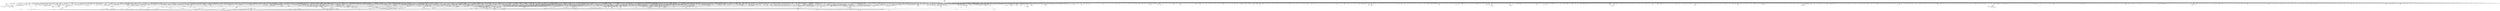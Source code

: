 digraph kerncollapsed {
    "futex_q_lock" [color="black"];
    "folio_unlock" [color="black"];
    "__cmpxchg_case_64.isra.0" [color="black"];
    "pagefault_enable" [color="black"];
    "take_dentry_name_snapshot" [color="black"];
    "__mutex_trylock_common" [color="black"];
    "test_ti_thread_flag_7" [color="black"];
    "qdisc_qstats_cpu_backlog_dec" [color="black"];
    "_mix_pool_bytes" [color="black"];
    "xas_error.isra.0_1" [color="black"];
    "timerqueue_add" [color="black"];
    "Indirect call174" [color="black"];
    "folio_account_cleaned" [color="black"];
    "__pageblock_pfn_to_page" [color="black"];
    "d_find_any_alias" [color="black"];
    "pcpu_chunk_refresh_hint" [color="black"];
    "Indirect call73" [color="black"];
    "__task_rq_lock" [color="black"];
    "rb_first" [color="black"];
    "extfrag_for_order" [color="black"];
    "folio_mapped_1" [color="black"];
    "cpupri_set" [color="black"];
    "d_path" [color="black"];
    "signal_pending" [color="black"];
    "Indirect call204" [color="black"];
    "io_wq_get_acct" [color="black"];
    "__raw_spin_lock_irqsave.constprop.0_7" [color="black"];
    "Indirect call31" [color="black"];
    "find_next_bit_7" [color="black"];
    "raw_spin_rq_unlock" [color="black"];
    "pcpu_next_fit_region.constprop.0" [color="black"];
    "kmem_valid_obj" [color="black"];
    "Indirect call203" [color="black"];
    "remove_nodes.constprop.0" [color="black"];
    "mutex_is_locked" [color="black"];
    "Indirect call133" [color="black"];
    "rcu_dynticks_snap" [color="black"];
    "__raw_spin_unlock_irqrestore_3" [color="black"];
    "irq_get_irq_data" [color="black"];
    "mte_zero_clear_page_tags" [color="black"];
    "check_preempt_curr_dl" [color="black"];
    "__mutex_remove_waiter" [color="black"];
    "smp_call_function_single" [color="black"];
    "vma_fs_can_writeback" [color="black"];
    "percpu_ref_get_many.constprop.0" [color="black"];
    "list_del_init_2" [color="black"];
    "wakeup_source_deactivate" [color="black"];
    "tty_driver_flush_buffer" [color="black"];
    "prb_reserve" [color="black"];
    "should_failslab" [color="black"];
    "do_raw_spin_lock.constprop.0_13" [color="black"];
    "wake_up_klogd" [color="black"];
    "__d_instantiate" [color="black"];
    "rwsem_set_nonspinnable" [color="black"];
    "override_creds" [color="black"];
    "__count_vm_events" [color="black"];
    "__cmpxchg_case_mb_32_2" [color="black"];
    "is_software_node" [color="black"];
    "console_srcu_read_unlock" [color="black"];
    "__cmpxchg_case_mb_32_3" [color="black"];
    "__kern_my_cpu_offset_61" [color="black"];
    "fetch_robust_entry" [color="black"];
    "__raw_spin_lock_irqsave_29" [color="black"];
    "__set_open_fd" [color="black"];
    "get_pwq" [color="black"];
    "zone_watermark_ok" [color="black"];
    "io_get_cqe_overflow" [color="black"];
    "__raw_spin_lock_irqsave_11" [color="black"];
    "prepare_to_wait" [color="black"];
    "raw_spin_rq_trylock" [color="black"];
    "find_buddy_page_pfn" [color="black"];
    "Indirect call53" [color="black"];
    "double_unlock_balance" [color="black"];
    "ktime_get_real_seconds" [color="black"];
    "find_vmap_area" [color="black"];
    "Indirect call26" [color="black"];
    "io_timeout_extract" [color="black"];
    "rcu_segcblist_pend_cbs" [color="black"];
    "blake2s_final" [color="black"];
    "Indirect call111" [color="black"];
    "Indirect call176" [color="black"];
    "prepend" [color="black"];
    "__skb_checksum" [color="black"];
    "__raw_read_unlock.constprop.0_2" [color="black"];
    "virt_to_head_page.isra.0" [color="black"];
    "test_taint" [color="black"];
    "deny_write_access.isra.0" [color="black"];
    "Indirect call94" [color="black"];
    "mas_next" [color="black"];
    "entity_eligible" [color="black"];
    "Indirect call85" [color="black"];
    "security_task_getsecid_obj" [color="black"];
    "test_ti_thread_flag_21" [color="black"];
    "rcu_segcblist_add_len" [color="black"];
    "__raw_write_lock_irq" [color="black"];
    "__irq_work_queue_local" [color="black"];
    "device_links_read_lock" [color="black"];
    "update_cfs_rq_load_avg.isra.0" [color="black"];
    "__cmpxchg_case_acq_32_1" [color="black"];
    "maybe_mkwrite.isra.0" [color="black"];
    "rcu_poll_gp_seq_end" [color="black"];
    "d_set_d_op" [color="black"];
    "strnlen" [color="black"];
    "mas_push_node" [color="black"];
    "xa_mk_value" [color="black"];
    "anon_vma_interval_tree_remove" [color="black"];
    "_find_first_zero_bit" [color="black"];
    "raw_spin_rq_lock_nested" [color="black"];
    "tcp_get_info_chrono_stats" [color="black"];
    "lru_note_cost_refault" [color="black"];
    "fsnotify_handle_inode_event.isra.0" [color="black"];
    "do_raw_spin_lock_86" [color="black"];
    "del_page_from_free_list" [color="black"];
    "__raw_spin_lock_irq_6" [color="black"];
    "Indirect call62" [color="black"];
    "__raw_spin_lock_54" [color="black"];
    "mte_dead_walk" [color="black"];
    "local_bh_disable" [color="black"];
    "lru_lazyfree_fn" [color="black"];
    "netlink_unlock_table" [color="black"];
    "Indirect call110" [color="black"];
    "__raw_spin_lock_irqsave.constprop.0_9" [color="black"];
    "prepare_to_wait_exclusive" [color="black"];
    "skb_zcopy" [color="black"];
    "__cmpxchg_case_mb_32_8" [color="black"];
    "__prepare_to_swait" [color="black"];
    "__kern_my_cpu_offset_37" [color="black"];
    "sock_flag_3" [color="black"];
    "call_on_irq_stack" [color="black"];
    "__set_close_on_exec.isra.0" [color="black"];
    "Indirect call2" [color="black"];
    "Indirect call88" [color="black"];
    "Indirect call56" [color="black"];
    "Indirect call87" [color="black"];
    "list_del_init_3" [color="black"];
    "memchr" [color="black"];
    "wake_up_bit" [color="black"];
    "chacha_block_generic" [color="black"];
    "arch_send_call_function_single_ipi" [color="black"];
    "tick_get_broadcast_mask" [color="black"];
    "__page_cache_release" [color="black"];
    "arch_teardown_dma_ops" [color="black"];
    "Indirect call183" [color="black"];
    "get_new_cred" [color="black"];
    "page_ref_add" [color="black"];
    "mab_mas_cp" [color="black"];
    "folio_wake_bit" [color="black"];
    "Indirect call115" [color="black"];
    "is_cpu_allowed" [color="black"];
    "cpudl_set" [color="black"];
    "put_dec_full8" [color="black"];
    "pick_next_pushable_dl_task" [color="black"];
    "__raw_spin_lock_3" [color="black"];
    "mod_zone_state" [color="black"];
    "pagefault_enable_1" [color="black"];
    "rcu_segcblist_inc_len" [color="black"];
    "__mutex_trylock" [color="black"];
    "audit_uid_comparator" [color="black"];
    "dev_pm_disable_wake_irq_check" [color="black"];
    "__reset_isolation_pfn" [color="black"];
    "get_state_synchronize_rcu" [color="black"];
    "__pi_strlen" [color="black"];
    "pm_qos_update_flags" [color="black"];
    "posix_cpu_timer_rearm" [color="black"];
    "__cmpxchg_case_acq_32.constprop.0_18" [color="black"];
    "console_verbose" [color="black"];
    "flush_tlb_mm_1" [color="black"];
    "tag_set" [color="black"];
    "timer_delete_hook" [color="black"];
    "_find_last_bit" [color="black"];
    "__raw_read_lock.constprop.0_5" [color="black"];
    "slab_want_init_on_alloc" [color="black"];
    "Indirect call23" [color="black"];
    "convert_prio" [color="black"];
    "page_ref_inc_6" [color="black"];
    "__cmpwait_case_32_3" [color="black"];
    "_compound_head_5" [color="black"];
    "add_wait_queue_exclusive" [color="black"];
    "kmalloc_size_roundup" [color="black"];
    "rpm_check_suspend_allowed" [color="black"];
    "pagetable_pte_dtor" [color="black"];
    "strchr" [color="black"];
    "page_vma_mapped_walk_done" [color="black"];
    "__list_del_entry_2" [color="black"];
    "add_timer_on" [color="black"];
    "memset" [color="black"];
    "__skb_set_length" [color="black"];
    "lru_note_cost" [color="black"];
    "fsnotify_free_mark" [color="black"];
    "pcpu_unit_page_offset" [color="black"];
    "other_cpu_in_panic" [color="black"];
    "arm_smccc_1_1_get_conduit" [color="black"];
    "__timer_delete_sync" [color="black"];
    "do_raw_spin_lock_5" [color="black"];
    "put_dec" [color="black"];
    "__percpu_add_case_32_15" [color="black"];
    "system_supports_mte" [color="black"];
    "wb_dirty_limits" [color="black"];
    "do_raw_spin_lock_67" [color="black"];
    "fill_contig_page_info" [color="black"];
    "move_freepages_block" [color="black"];
    "Indirect call27" [color="black"];
    "d_hash" [color="black"];
    "kill_super_notify" [color="black"];
    "cfs_rq_of" [color="black"];
    "get_state_synchronize_rcu_full" [color="black"];
    "__raw_spin_unlock_irq_43" [color="black"];
    "ktime_get_coarse_real_ts64" [color="black"];
    "mte_update_gcr_excl.isra.0" [color="black"];
    "xas_init_marks" [color="black"];
    "skb_zcopy_clear" [color="black"];
    "Indirect call38" [color="black"];
    "rcu_exp_jiffies_till_stall_check" [color="black"];
    "anon_vma_interval_tree_iter_next" [color="black"];
    "auditd_test_task" [color="black"];
    "put_filesystem" [color="black"];
    "signal_pending_state" [color="black"];
    "__raw_write_unlock_irq_5" [color="black"];
    "__raw_spin_lock.constprop.0" [color="black"];
    "d_shrink_add" [color="black"];
    "memzero_explicit" [color="black"];
    "mas_wr_store_setup" [color="black"];
    "Indirect call126" [color="black"];
    "__raw_spin_lock_irq_4" [color="black"];
    "Indirect call71" [color="black"];
    "rcu_stall_is_suppressed" [color="black"];
    "try_release_thread_stack_to_cache" [color="black"];
    "skb_copy_bits" [color="black"];
    "__raw_spin_lock_64" [color="black"];
    "compaction_zonelist_suitable" [color="black"];
    "cpumask_any_distribute" [color="black"];
    "tls_preserve_current_state" [color="black"];
    "signal_pending_state_1" [color="black"];
    "copy_fd_bitmaps" [color="black"];
    "wakeup_kcompactd" [color="black"];
    "cpus_share_cache" [color="black"];
    "__bitmap_equal" [color="black"];
    "raw_spin_rq_unlock_irqrestore" [color="black"];
    "arm64_kernel_unmapped_at_el0_4" [color="black"];
    "__raw_spin_unlock_irq_1" [color="black"];
    "Indirect call74" [color="black"];
    "__raw_spin_unlock_irq_37" [color="black"];
    "test_ti_thread_flag_22" [color="black"];
    "__kern_my_cpu_offset_23" [color="black"];
    "__disable_irq" [color="black"];
    "system_supports_tlb_range_1" [color="black"];
    "__wake_up_parent" [color="black"];
    "addr_to_vb_xa" [color="black"];
    "folio_trylock" [color="black"];
    "__kern_my_cpu_offset_24" [color="black"];
    "folio_mapped" [color="black"];
    "vm_stat_account" [color="black"];
    "__kern_my_cpu_offset_35" [color="black"];
    "clear_inode" [color="black"];
    "signal_pending_11" [color="black"];
    "Indirect call119" [color="black"];
    "skb_tailroom_1" [color="black"];
    "sibling_imbalance.isra.0" [color="black"];
    "Indirect call93" [color="black"];
    "__cmpxchg_case_acq_32.constprop.0_5" [color="black"];
    "__iget" [color="black"];
    "jiffies_to_msecs" [color="black"];
    "sk_leave_memory_pressure" [color="black"];
    "replace_mark_chunk" [color="black"];
    "__printk_cpu_sync_put" [color="black"];
    "cpu_util_cfs_boost" [color="black"];
    "cpumask_any_and_distribute" [color="black"];
    "dev_driver_string" [color="black"];
    "wb_io_lists_depopulated" [color="black"];
    "__kern_my_cpu_offset_47" [color="black"];
    "__raw_spin_lock_irq_11" [color="black"];
    "find_next_bit_8" [color="black"];
    "__enqueue_entity" [color="black"];
    "__raw_spin_unlock_irqrestore_15" [color="black"];
    "Indirect call64" [color="black"];
    "__kern_my_cpu_offset_51" [color="black"];
    "activate_task" [color="black"];
    "do_raw_spin_lock_48" [color="black"];
    "__kern_my_cpu_offset_79" [color="black"];
    "kthread_data" [color="black"];
    "__cmpxchg_case_acq_32.constprop.0_8" [color="black"];
    "__mutex_add_waiter" [color="black"];
    "rcu_segcblist_entrain" [color="black"];
    "cpumask_intersects.constprop.0_1" [color="black"];
    "__printk_safe_enter" [color="black"];
    "workingset_refault" [color="black"];
    "node_dirty_ok" [color="black"];
    "fsnotify_group_assert_locked" [color="black"];
    "__init_waitqueue_head" [color="black"];
    "mast_spanning_rebalance.isra.0" [color="black"];
    "clear_ti_thread_flag_4" [color="black"];
    "virt_to_folio" [color="black"];
    "Indirect call157" [color="black"];
    "Indirect call113" [color="black"];
    "_compound_head" [color="black"];
    "task_rq_unlock" [color="black"];
    "__raw_spin_lock_irqsave_51" [color="black"];
    "fatal_signal_pending_1" [color="black"];
    "__raw_spin_lock_41" [color="black"];
    "set_tlb_ubc_flush_pending" [color="black"];
    "list_move_1" [color="black"];
    "__lock_timer" [color="black"];
    "Indirect call150" [color="black"];
    "xas_set_offset" [color="black"];
    "__raw_spin_lock_62" [color="black"];
    "__set_task_comm" [color="black"];
    "Indirect call114" [color="black"];
    "__dl_clear_params" [color="black"];
    "__rb_change_child.constprop.0" [color="black"];
    "__raw_spin_trylock_5" [color="black"];
    "fd_install" [color="black"];
    "find_next_bit.constprop.0_5" [color="black"];
    "fsnotify_compare_groups" [color="black"];
    "d_ancestor" [color="black"];
    "__kern_my_cpu_offset_62" [color="black"];
    "isolation_suitable.isra.0" [color="black"];
    "group_close_release" [color="black"];
    "mnt_set_mountpoint" [color="black"];
    "compound_order_1" [color="black"];
    "Indirect call57" [color="black"];
    "Indirect call50" [color="black"];
    "io_is_timeout_noseq" [color="black"];
    "cpudl_heapify" [color="black"];
    "__cmpxchg_case_acq_32.constprop.0_1" [color="black"];
    "__percpu_counter_sum" [color="black"];
    "__do_set_cpus_allowed" [color="black"];
    "need_mlock_drain" [color="black"];
    "pmd_install" [color="black"];
    "Indirect call187" [color="black"];
    "__kern_my_cpu_offset_29" [color="black"];
    "dl_bw_cpus" [color="black"];
    "data_check_size" [color="black"];
    "sk_mem_reclaim" [color="black"];
    "hrtimer_active" [color="black"];
    "pick_next_task_idle" [color="black"];
    "mapping_unmap_writable" [color="black"];
    "__wake_up_locked_key" [color="black"];
    "__raw_write_lock.constprop.0_1" [color="black"];
    "do_raw_spin_lock_14" [color="black"];
    "fatal_signal_pending" [color="black"];
    "__find_vmap_area.constprop.0" [color="black"];
    "mapping_shrinkable" [color="black"];
    "Indirect call65" [color="black"];
    "arch_timer_evtstrm_available" [color="black"];
    "system_supports_generic_auth" [color="black"];
    "console_trylock" [color="black"];
    "audit_mark_compare" [color="black"];
    "arch_local_irq_restore_2" [color="black"];
    "xas_find_conflict" [color="black"];
    "__d_find_any_alias" [color="black"];
    "__audit_uring_entry" [color="black"];
    "min_deadline_cb_propagate" [color="black"];
    "tty_update_time" [color="black"];
    "__raw_spin_lock_irq_35" [color="black"];
    "Indirect call155" [color="black"];
    "__io_put_kbuf" [color="black"];
    "clear_ti_thread_flag" [color="black"];
    "radix_tree_iter_tag_clear" [color="black"];
    "mas_wr_end_piv" [color="black"];
    "do_raw_spin_lock_18" [color="black"];
    "mtree_range_walk" [color="black"];
    "io_run_local_work_continue" [color="black"];
    "__raw_spin_lock_irqsave_25" [color="black"];
    "srcu_gp_start" [color="black"];
    "mas_store_b_node" [color="black"];
    "find_first_bit_3" [color="black"];
    "mas_parent_type" [color="black"];
    "class_raw_spinlock_irqsave_destructor" [color="black"];
    "io_cancel_req_match" [color="black"];
    "do_raw_spin_lock_56" [color="black"];
    "__raw_spin_trylock" [color="black"];
    "_get_random_bytes" [color="black"];
    "arch_local_irq_save_7" [color="black"];
    "audit_serial" [color="black"];
    "security_inode_init_security_anon" [color="black"];
    "__raw_spin_lock_5" [color="black"];
    "radix_tree_tag_get" [color="black"];
    "_compound_head_7" [color="black"];
    "dl_set_overload.part.0" [color="black"];
    "Indirect call209" [color="black"];
    "Indirect call20" [color="black"];
    "Indirect call70" [color="black"];
    "noop_dirty_folio" [color="black"];
    "dcache_clean_pou" [color="black"];
    "find_suitable_fallback" [color="black"];
    "__xchg_case_mb_64.constprop.0_2" [color="black"];
    "smp_call_function_many" [color="black"];
    "__cmpxchg_case_64" [color="black"];
    "Indirect call17" [color="black"];
    "do_raw_spin_lock_2" [color="black"];
    "__raw_spin_lock_irq.constprop.0_2" [color="black"];
    "rt_mutex_setprio" [color="black"];
    "do_raw_spin_lock_38" [color="black"];
    "next_zone" [color="black"];
    "__var_waitqueue" [color="black"];
    "__mod_node_page_state" [color="black"];
    "__raw_spin_lock_49" [color="black"];
    "reusable_anon_vma" [color="black"];
    "xas_update.isra.0" [color="black"];
    "percpu_ref_noop_confirm_switch" [color="black"];
    "__lock_task_sighand" [color="black"];
    "__raw_spin_lock_irq" [color="black"];
    "io_should_retry_thread" [color="black"];
    "__preempt_count_sub" [color="black"];
    "access_ok_14" [color="black"];
    "__cmpxchg_case_acq_32.constprop.0_19" [color="black"];
    "do_raw_spin_lock_72" [color="black"];
    "sched_ttwu_pending" [color="black"];
    "copy_to_user_page" [color="black"];
    "__count_vm_events_3" [color="black"];
    "__kern_my_cpu_offset_53" [color="black"];
    "tty_audit_fork" [color="black"];
    "Indirect call164" [color="black"];
    "audit_rate_check.part.0" [color="black"];
    "__list_del_entry_1" [color="black"];
    "get_task_exe_file" [color="black"];
    "queued_read_unlock.constprop.0_2" [color="black"];
    "__raw_spin_unlock_irq_3" [color="black"];
    "decay_load" [color="black"];
    "__raw_spin_unlock_irqrestore_14" [color="black"];
    "folio_mapped_2" [color="black"];
    "rcu_seq_start_1" [color="black"];
    "Indirect call148" [color="black"];
    "vma_interval_tree_remove" [color="black"];
    "prb_commit" [color="black"];
    "io_match_task_safe" [color="black"];
    "Indirect call99" [color="black"];
    "Indirect call12" [color="black"];
    "do_raw_spin_lock.constprop.0_3" [color="black"];
    "__cmpxchg_case_8" [color="black"];
    "test_ti_thread_flag_10" [color="black"];
    "raw_spin_rq_lock_1" [color="black"];
    "__accumulate_pelt_segments" [color="black"];
    "io_poll_get_ownership" [color="black"];
    "__page_dup_rmap.constprop.0" [color="black"];
    "percpu_counter_add_batch" [color="black"];
    "__wait_on_bit" [color="black"];
    "__raw_spin_lock_irqsave_34" [color="black"];
    "__radix_tree_lookup" [color="black"];
    "mas_set_parent.constprop.0" [color="black"];
    "Indirect call135" [color="black"];
    "folio_trylock_1" [color="black"];
    "klist_node_attached" [color="black"];
    "nsec_to_clock_t" [color="black"];
    "get_ucounts_or_wrap" [color="black"];
    "pm_runtime_deactivate_timer" [color="black"];
    "zone_watermark_ok_safe" [color="black"];
    "cpumask_empty_3" [color="black"];
    "percpu_ref_put_many" [color="black"];
    "generic_exec_single" [color="black"];
    "down_trylock" [color="black"];
    "Indirect call36" [color="black"];
    "__bitmap_intersects" [color="black"];
    "pid_task" [color="black"];
    "io_prep_async_link" [color="black"];
    "get_pfnblock_flags_mask" [color="black"];
    "kernel_init_pages" [color="black"];
    "__raw_spin_unlock_irqrestore_9" [color="black"];
    "__percpu_add_case_64.constprop.0_3" [color="black"];
    "find_worker_executing_work" [color="black"];
    "io_cqring_wake" [color="black"];
    "__wake_up_pollfree" [color="black"];
    "__raw_spin_lock_irq_5" [color="black"];
    "mapping_shrinkable_1" [color="black"];
    "pm_runtime_autosuspend_expiration" [color="black"];
    "vma_iter_config" [color="black"];
    "inc_rlimit_ucounts" [color="black"];
    "prb_first_valid_seq" [color="black"];
    "mte_dead_leaves.constprop.0" [color="black"];
    "__kern_my_cpu_offset_21" [color="black"];
    "rcu_cblist_init" [color="black"];
    "Indirect call195" [color="black"];
    "set_kpti_asid_bits" [color="black"];
    "do_raw_spin_lock_26" [color="black"];
    "current_is_kswapd" [color="black"];
    "__cmpxchg_case_acq_32.constprop.0" [color="black"];
    "panic_smp_self_stop" [color="black"];
    "csum_block_add_ext" [color="black"];
    "do_raw_spin_lock_13" [color="black"];
    "__raw_spin_lock_4" [color="black"];
    "check_and_switch_context" [color="black"];
    "free_unref_page_commit" [color="black"];
    "cpu_online" [color="black"];
    "fasync_insert_entry" [color="black"];
    "__page_set_anon_rmap" [color="black"];
    "access_ok_12" [color="black"];
    "put_prev_task" [color="black"];
    "__sw_hweight32" [color="black"];
    "irq_work_single" [color="black"];
    "rcu_start_this_gp" [color="black"];
    "folio_mark_dirty" [color="black"];
    "__count_vm_events_2" [color="black"];
    "__kern_my_cpu_offset_50" [color="black"];
    "__raw_spin_unlock_irqrestore_32" [color="black"];
    "__cmpxchg_case_acq_32.constprop.0_17" [color="black"];
    "task_sigpending_1" [color="black"];
    "printk_parse_prefix" [color="black"];
    "Indirect call106" [color="black"];
    "__sk_mem_reclaim" [color="black"];
    "rcu_inkernel_boot_has_ended" [color="black"];
    "folio_trylock_flag" [color="black"];
    "__const_udelay" [color="black"];
    "allow_write_access" [color="black"];
    "__bitmap_clear" [color="black"];
    "__kern_my_cpu_offset_18" [color="black"];
    "rcu_segcblist_init" [color="black"];
    "check_cb_ovld_locked" [color="black"];
    "lock_parent" [color="black"];
    "rcu_cblist_dequeue" [color="black"];
    "do_raw_spin_lock_29" [color="black"];
    "fpsimd_save" [color="black"];
    "find_task_by_pid_ns" [color="black"];
    "__raw_spin_unlock_irqrestore_38" [color="black"];
    "mas_data_end" [color="black"];
    "get_page" [color="black"];
    "remove_wait_queue" [color="black"];
    "__cmpxchg_case_acq_32.constprop.0_7" [color="black"];
    "security_audit_rule_free" [color="black"];
    "idr_for_each" [color="black"];
    "anon_vma_interval_tree_insert" [color="black"];
    "mas_prev" [color="black"];
    "Indirect call181" [color="black"];
    "tty_ldisc_open" [color="black"];
    "free_pcppages_bulk" [color="black"];
    "__wake_up_sync_key" [color="black"];
    "__inode_add_lru" [color="black"];
    "find_next_bit_3" [color="black"];
    "freezing" [color="black"];
    "update_blocked_averages" [color="black"];
    "Indirect call101" [color="black"];
    "__efistub_caches_clean_inval_pou" [color="black"];
    "sched_post_fork" [color="black"];
    "vmf_pte_changed" [color="black"];
    "eth_type_vlan" [color="black"];
    "Indirect call24" [color="black"];
    "wb_io_lists_populated" [color="black"];
    "Indirect call68" [color="black"];
    "arch_local_irq_save_8" [color="black"];
    "tlb_remove_table_sync_one" [color="black"];
    "simple_xattr_space" [color="black"];
    "filemap_release_folio" [color="black"];
    "__raw_spin_lock_irqsave_19" [color="black"];
    "do_raw_spin_lock_60" [color="black"];
    "pvm_find_va_enclose_addr" [color="black"];
    "Indirect call32" [color="black"];
    "task_pid_vnr_1" [color="black"];
    "__raw_spin_lock_12" [color="black"];
    "hlist_del_init_4" [color="black"];
    "number" [color="black"];
    "try_to_unmap_flush_dirty" [color="black"];
    "gfp_pfmemalloc_allowed" [color="black"];
    "Indirect call61" [color="black"];
    "find_next_zero_bit_2" [color="black"];
    "put_unused_fd" [color="black"];
    "copy_thread" [color="black"];
    "dequeue_load_avg" [color="black"];
    "rcu_seq_set_state" [color="black"];
    "get_file" [color="black"];
    "tty_driver_name" [color="black"];
    "is_bad_inode" [color="black"];
    "cpu_mitigations_off" [color="black"];
    "Indirect call103" [color="black"];
    "disable_irq_nosync" [color="black"];
    "__raw_spin_lock_16" [color="black"];
    "__bitmap_and" [color="black"];
    "Indirect call168" [color="black"];
    "inode_maybe_inc_iversion" [color="black"];
    "mas_find" [color="black"];
    "__raw_spin_lock" [color="black"];
    "sync_rcu_exp_done_unlocked" [color="black"];
    "mas_leaf_set_meta" [color="black"];
    "wb_has_dirty_io" [color="black"];
    "__kern_my_cpu_offset_22" [color="black"];
    "find_next_bit_17" [color="black"];
    "cpumask_and.isra.0_1" [color="black"];
    "csum_partial_ext" [color="black"];
    "Indirect call19" [color="black"];
    "mas_is_err" [color="black"];
    "wb_stat_error" [color="black"];
    "____core____" [color="kernel"];
    "cpu_online_1" [color="black"];
    "do_raw_spin_lock_80" [color="black"];
    "mas_prev_range" [color="black"];
    "netdev_start_xmit" [color="black"];
    "__raw_spin_unlock_irqrestore_4" [color="black"];
    "srcu_read_unlock.constprop.0" [color="black"];
    "copyin" [color="black"];
    "hrtimer_reprogram.constprop.0" [color="black"];
    "__raw_spin_unlock_irqrestore_1" [color="black"];
    "prb_reserve_in_last" [color="black"];
    "io_wq_hash_work" [color="black"];
    "Indirect call66" [color="black"];
    "get_task_mm" [color="black"];
    "fsnotify_update_flags" [color="black"];
    "copy_highpage" [color="black"];
    "read_sanitised_ftr_reg" [color="black"];
    "__srcu_read_unlock" [color="black"];
    "detach_entity_load_avg" [color="black"];
    "capacity_of" [color="black"];
    "__cmpxchg_case_acq_64" [color="black"];
    "mte_update_sctlr_user" [color="black"];
    "__percpu_add_case_32_2" [color="black"];
    "Indirect call143" [color="black"];
    "io_wq_exit_start" [color="black"];
    "attach_pid" [color="black"];
    "dev_xmit_recursion_dec" [color="black"];
    "Indirect call146" [color="black"];
    "Indirect call3" [color="black"];
    "dl_rq_of_se" [color="black"];
    "desc_read_finalized_seq" [color="black"];
    "Indirect call0" [color="black"];
    "__dev_fwnode" [color="black"];
    "Indirect call190" [color="black"];
    "Indirect call160" [color="black"];
    "__dl_sub" [color="black"];
    "mas_start" [color="black"];
    "__mnt_want_write_file" [color="black"];
    "do_raw_spin_lock_63" [color="black"];
    "arch_local_irq_restore_3" [color="black"];
    "Indirect call69" [color="black"];
    "Indirect call173" [color="black"];
    "test_ti_thread_flag_19" [color="black"];
    "kernfs_name_hash" [color="black"];
    "Indirect call122" [color="black"];
    "xas_find" [color="black"];
    "next_mnt" [color="black"];
    "mas_set_alloc_req" [color="black"];
    "tlb_flush_mmu_tlbonly" [color="black"];
    "mte_copy_page_tags" [color="black"];
    "u64_stats_add_1" [color="black"];
    "task_pid_vnr" [color="black"];
    "io_req_complete_defer" [color="black"];
    "do_raw_spin_lock_7" [color="black"];
    "test_ti_thread_flag_1" [color="black"];
    "dev_nit_active" [color="black"];
    "do_raw_spin_lock" [color="black"];
    "d_instantiate" [color="black"];
    "vma_last_pgoff" [color="black"];
    "find_task_by_vpid" [color="black"];
    "do_raw_spin_lock_44" [color="black"];
    "proto_memory_pcpu_drain" [color="black"];
    "get_file_2" [color="black"];
    "__raw_spin_unlock_irqrestore_37" [color="black"];
    "io_req_defer_failed" [color="black"];
    "fsnotify_grab_connector" [color="black"];
    "irq_to_desc" [color="black"];
    "cpumask_subset" [color="black"];
    "__raw_spin_lock_irq_20" [color="black"];
    "try_grab_page" [color="black"];
    "online_section_nr" [color="black"];
    "Indirect call214" [color="black"];
    "mas_bulk_rebalance" [color="black"];
    "__raw_spin_unlock_irq_21" [color="black"];
    "__cmpxchg_case_acq_32.constprop.0_16" [color="black"];
    "post_init_entity_util_avg" [color="black"];
    "wants_signal" [color="black"];
    "__kern_my_cpu_offset_54" [color="black"];
    "count_vm_events" [color="black"];
    "__kern_my_cpu_offset_17" [color="black"];
    "__xas_next" [color="black"];
    "__kern_my_cpu_offset_19" [color="black"];
    "__printk_cpu_sync_wait" [color="black"];
    "blake2s_update" [color="black"];
    "console_is_usable" [color="black"];
    "__raw_spin_lock_27" [color="black"];
    "select_collect2" [color="black"];
    "dl_task_is_earliest_deadline" [color="black"];
    "srcu_get_delay.isra.0" [color="black"];
    "__local_bh_enable_ip" [color="black"];
    "__raw_spin_lock_irqsave.constprop.0_8" [color="black"];
    "node_tag_clear" [color="black"];
    "__raw_spin_lock_irqsave_3" [color="black"];
    "tty_vhangup" [color="black"];
    "update_newidle_cost" [color="black"];
    "__raw_read_unlock.constprop.0_6" [color="black"];
    "pgdat_balanced" [color="black"];
    "do_raw_spin_lock_15" [color="black"];
    "shrink_lock_dentry" [color="black"];
    "get_cred" [color="black"];
    "__percpu_add_case_64_1" [color="black"];
    "mapping_shrinkable_2" [color="black"];
    "move_queued_task.constprop.0" [color="black"];
    "kobj_ns_ops" [color="black"];
    "hlist_bl_lock" [color="black"];
    "__cmpxchg_case_rel_32" [color="black"];
    "__percpu_add_case_64_3" [color="black"];
    "find_next_and_bit" [color="black"];
    "compound_order" [color="black"];
    "folio_lruvec_relock_irq.constprop.0" [color="black"];
    "__cmpxchg_case_acq_32.constprop.0_13" [color="black"];
    "rcu_advance_cbs" [color="black"];
    "do_raw_spin_lock_25" [color="black"];
    "hlist_del_init" [color="black"];
    "inode_cgwb_move_to_attached" [color="black"];
    "mas_put_in_tree" [color="black"];
    "do_raw_spin_lock_41" [color="black"];
    "page_ref_inc_2" [color="black"];
    "osq_unlock" [color="black"];
    "prepend_char" [color="black"];
    "slab_want_init_on_free" [color="black"];
    "__raw_spin_lock_34" [color="black"];
    "plist_del" [color="black"];
    "__nr_to_section" [color="black"];
    "skb_tailroom" [color="black"];
    "__lock_parent" [color="black"];
    "tlb_remove_table_smp_sync" [color="black"];
    "desc_make_final" [color="black"];
    "mmget" [color="black"];
    "find_next_bit.constprop.0_6" [color="black"];
    "enqueue_task" [color="black"];
    "req_set_fail_3" [color="black"];
    "Indirect call145" [color="black"];
    "task_curr" [color="black"];
    "ksize" [color="black"];
    "__wb_update_bandwidth.constprop.0" [color="black"];
    "kernfs_root" [color="black"];
    "task_clear_jobctl_pending" [color="black"];
    "vma_address" [color="black"];
    "find_last_bit" [color="black"];
    "kthread_is_per_cpu" [color="black"];
    "__put_unused_fd" [color="black"];
    "__xchg_case_mb_64.constprop.0_3" [color="black"];
    "__raw_spin_unlock_irqrestore_11" [color="black"];
    "__percpu_add_case_32_21" [color="black"];
    "debug_locks_off" [color="black"];
    "____do_softirq" [color="black"];
    "futex_hash" [color="black"];
    "cpuhp_invoke_callback" [color="black"];
    "lock_timer_base" [color="black"];
    "__fprop_add_percpu_max" [color="black"];
    "reweight_task" [color="black"];
    "Indirect call16" [color="black"];
    "set_pageblock_migratetype" [color="black"];
    "mas_safe_pivot" [color="black"];
    "mas_next_slot" [color="black"];
    "Indirect call200" [color="black"];
    "percpu_ref_put_many.constprop.0" [color="black"];
    "mast_split_data" [color="black"];
    "vma_interval_tree_subtree_search" [color="black"];
    "is_zero_page" [color="black"];
    "posix_cpu_timers_exit_group" [color="black"];
    "__raw_spin_lock_irq.constprop.0_1" [color="black"];
    "__skb_set_length_1" [color="black"];
    "rt_mutex_slowtrylock" [color="black"];
    "pfn_is_map_memory" [color="black"];
    "tick_get_wakeup_device" [color="black"];
    "add_timer" [color="black"];
    "mas_rewalk_if_dead" [color="black"];
    "__cmpxchg_case_acq_32.constprop.0_4" [color="black"];
    "get_file_1" [color="black"];
    "xas_find_marked" [color="black"];
    "lockref_get" [color="black"];
    "__raw_spin_lock_14" [color="black"];
    "purge_fragmented_block" [color="black"];
    "to_desc" [color="black"];
    "__raw_spin_lock_irqsave_21" [color="black"];
    "do_raw_spin_lock_69" [color="black"];
    "do_raw_spin_lock_118" [color="black"];
    "Indirect call141" [color="black"];
    "irq_enable" [color="black"];
    "wq_worker_running" [color="black"];
    "task_sigpending_2" [color="black"];
    "io_cancel_cb" [color="black"];
    "Indirect call8" [color="black"];
    "mte_thread_switch" [color="black"];
    "__remove_hrtimer" [color="black"];
    "__wake_q_add" [color="black"];
    "fsnotify_first_mark" [color="black"];
    "bsearch" [color="black"];
    "sve_save_state" [color="black"];
    "folio_trylock_2" [color="black"];
    "system_supports_address_auth_1" [color="black"];
    "set_ptes.constprop.0.isra.0_1" [color="black"];
    "signal_set_stop_flags" [color="black"];
    "__raw_spin_unlock_irq_11" [color="black"];
    "u64_stats_inc" [color="black"];
    "rb_insert_color" [color="black"];
    "finish_wait" [color="black"];
    "Indirect call10" [color="black"];
    "Indirect call132" [color="black"];
    "skb_may_tx_timestamp.part.0" [color="black"];
    "Indirect call199" [color="black"];
    "unreserve_highatomic_pageblock" [color="black"];
    "rb_erase_cached.isra.0" [color="black"];
    "sched_clock_cpu" [color="black"];
    "__sw_hweight64" [color="black"];
    "__raw_spin_lock_irq_17" [color="black"];
    "steal_suitable_fallback" [color="black"];
    "arm64_kernel_unmapped_at_el0_2" [color="black"];
    "__raw_spin_trylock_3" [color="black"];
    "mas_next_setup.constprop.0" [color="black"];
    "__mutex_init" [color="black"];
    "arm_timer" [color="black"];
    "__wb_calc_thresh" [color="black"];
    "rcu_segcblist_accelerate" [color="black"];
    "Indirect call117" [color="black"];
    "__count_vm_events_1" [color="black"];
    "__mod_zone_page_state" [color="black"];
    "pcpu_post_unmap_tlb_flush" [color="black"];
    "cpudl_find" [color="black"];
    "posix_cpu_timers_exit" [color="black"];
    "cpu_util.constprop.0" [color="black"];
    "Indirect call163" [color="black"];
    "pcpu_block_update" [color="black"];
    "__kern_my_cpu_offset_77" [color="black"];
    "Indirect call84" [color="black"];
    "do_raw_spin_lock_87" [color="black"];
    "timespec64_equal" [color="black"];
    "sub_running_bw.isra.0" [color="black"];
    "__raw_spin_lock_52" [color="black"];
    "__skb_fill_page_desc" [color="black"];
    "attach_task" [color="black"];
    "__raw_spin_unlock_irqrestore_33" [color="black"];
    "__hlist_del" [color="black"];
    "__rb_insert_augmented" [color="black"];
    "Indirect call75" [color="black"];
    "__set_fixmap" [color="black"];
    "flush_dcache_folio" [color="black"];
    "folio_size_2" [color="black"];
    "lru_move_tail_fn" [color="black"];
    "arch_local_irq_restore" [color="black"];
    "hlist_bl_unlock" [color="black"];
    "__wake_up_bit" [color="black"];
    "__raw_spin_lock_irq_41" [color="black"];
    "do_raw_spin_lock_47" [color="black"];
    "__kern_my_cpu_offset_74" [color="black"];
    "find_first_bit_6" [color="black"];
    "req_set_fail_4" [color="black"];
    "__raw_spin_unlock_irqrestore_6" [color="black"];
    "__peernet2id" [color="black"];
    "clear_ti_thread_flag_3" [color="black"];
    "__raw_read_lock.constprop.0_1" [color="black"];
    "rcu_exp_need_qs" [color="black"];
    "lru_add_fn" [color="black"];
    "__raw_spin_lock_irq_21" [color="black"];
    "list_del_1" [color="black"];
    "__free_one_page" [color="black"];
    "__raw_spin_lock_irqsave_17" [color="black"];
    "folio_evictable_1" [color="black"];
    "folio_nr_pages_4" [color="black"];
    "update_sctlr_el1" [color="black"];
    "__raw_spin_unlock_irqrestore_24" [color="black"];
    "__anon_vma_interval_tree_augment_rotate" [color="black"];
    "__rt_mutex_slowtrylock" [color="black"];
    "Indirect call149" [color="black"];
    "__percpu_add_case_64_7" [color="black"];
    "Indirect call127" [color="black"];
    "fatal_signal_pending_3" [color="black"];
    "Indirect call14" [color="black"];
    "lockref_put_return" [color="black"];
    "__raw_spin_unlock_irqrestore.constprop.0_1" [color="black"];
    "cpumask_first" [color="black"];
    "update_min_vruntime" [color="black"];
    "cpu_do_switch_mm" [color="black"];
    "xas_start" [color="black"];
    "_compound_head_3" [color="black"];
    "collect_posix_cputimers" [color="black"];
    "vma_interval_tree_augment_rotate" [color="black"];
    "min_deadline_cb_rotate" [color="black"];
    "rseq_migrate" [color="black"];
    "free_vmap_area_rb_augment_cb_rotate" [color="black"];
    "srcu_funnel_exp_start" [color="black"];
    "pageblock_pfn_to_page" [color="black"];
    "xas_error.isra.0" [color="black"];
    "cpu_online_2" [color="black"];
    "sk_error_report" [color="black"];
    "arch_get_random_longs" [color="black"];
    "folio_try_get_rcu" [color="black"];
    "down_read_trylock" [color="black"];
    "__mnt_drop_write" [color="black"];
    "put_ldops.constprop.0" [color="black"];
    "cleanup_timerqueue" [color="black"];
    "skb_flow_get_icmp_tci" [color="black"];
    "__sk_mem_reduce_allocated" [color="black"];
    "__xchg_case_acq_64.isra.0" [color="black"];
    "cpumask_and.isra.0_3" [color="black"];
    "spin_lock_irqsave_ssp_contention" [color="black"];
    "sk_memory_allocated_sub" [color="black"];
    "check_vma_flags" [color="black"];
    "int_sqrt" [color="black"];
    "test_ti_thread_flag_4" [color="black"];
    "io_acct_cancel_pending_work" [color="black"];
    "__raw_spin_lock_irq_3" [color="black"];
    "__get_cpu_fpsimd_context" [color="black"];
    "page_ref_inc_3" [color="black"];
    "tsk_fork_get_node" [color="black"];
    "Indirect call165" [color="black"];
    "pcpu_block_update_hint_alloc" [color="black"];
    "llist_add_batch" [color="black"];
    "do_raw_spin_lock_35" [color="black"];
    "_atomic_dec_and_lock" [color="black"];
    "this_cpu_has_cap" [color="black"];
    "qdisc_qstats_cpu_qlen_inc" [color="black"];
    "__kern_my_cpu_offset_83" [color="black"];
    "hrtimer_start_expires" [color="black"];
    "set_load_weight" [color="black"];
    "lock_mount_hash" [color="black"];
    "folio_nr_pages_1" [color="black"];
    "get_ldops" [color="black"];
    "lockref_put_or_lock" [color="black"];
    "Indirect call29" [color="black"];
    "rcu_is_cpu_rrupt_from_idle" [color="black"];
    "dl_bw_of" [color="black"];
    "select_collect" [color="black"];
    "__raw_spin_lock_irqsave_6" [color="black"];
    "rt_mutex_futex_trylock" [color="black"];
    "update_dl_rq_load_avg" [color="black"];
    "mas_leaf_max_gap" [color="black"];
    "Indirect call100" [color="black"];
    "security_release_secctx" [color="black"];
    "compact_lock_irqsave" [color="black"];
    "__bitmap_set" [color="black"];
    "count_vm_event_1" [color="black"];
    "llist_del_first" [color="black"];
    "__raw_spin_lock_irqsave_44" [color="black"];
    "page_vma_mapped_walk_done_1" [color="black"];
    "Indirect call37" [color="black"];
    "__pfn_to_section" [color="black"];
    "__kern_my_cpu_offset_15" [color="black"];
    "arch_tlbbatch_should_defer.constprop.0" [color="black"];
    "Indirect call188" [color="black"];
    "security_file_set_fowner" [color="black"];
    "timekeeping_get_ns" [color="black"];
    "rwsem_set_reader_owned" [color="black"];
    "do_raw_spin_lock_17" [color="black"];
    "__bitmap_subset" [color="black"];
    "Indirect call179" [color="black"];
    "dev_xmit_recursion_inc" [color="black"];
    "do_kernel_restart" [color="black"];
    "_find_next_and_bit" [color="black"];
    "__raw_spin_unlock_irqrestore_18" [color="black"];
    "mas_next_range" [color="black"];
    "set_ptes.isra.0" [color="black"];
    "Indirect call137" [color="black"];
    "task_participate_group_stop" [color="black"];
    "Indirect call21" [color="black"];
    "Indirect call60" [color="black"];
    "sock_flag_1" [color="black"];
    "__raw_spin_lock_30" [color="black"];
    "IS_ERR_OR_NULL_3" [color="black"];
    "Indirect call198" [color="black"];
    "fatal_signal_pending_6" [color="black"];
    "posix_cputimers_group_init" [color="black"];
    "__raw_spin_unlock_irq_19" [color="black"];
    "workingset_activation" [color="black"];
    "__raw_spin_lock_irqsave_18" [color="black"];
    "do_raw_spin_lock_37" [color="black"];
    "__kern_my_cpu_offset_134" [color="black"];
    "find_alive_thread.isra.0" [color="black"];
    "do_raw_spin_lock_32" [color="black"];
    "do_raw_spin_lock_34" [color="black"];
    "ktime_add_safe" [color="black"];
    "__cmpxchg_case_rel_64" [color="black"];
    "kmap_atomic_1" [color="black"];
    "__update_gt_cputime" [color="black"];
    "find_submount" [color="black"];
    "do_raw_spin_lock_88" [color="black"];
    "__raw_spin_unlock_irqrestore_5" [color="black"];
    "_find_next_zero_bit" [color="black"];
    "__raw_spin_lock_irqsave_1" [color="black"];
    "__isolate_free_page" [color="black"];
    "cpu_clock_sample" [color="black"];
    "__skb_flow_get_ports" [color="black"];
    "tk_xtime.constprop.0" [color="black"];
    "compaction_defer_reset" [color="black"];
    "arch_local_irq_save_3" [color="black"];
    "workingset_eviction" [color="black"];
    "post_alloc_hook" [color="black"];
    "task_set_jobctl_pending" [color="black"];
    "Indirect call52" [color="black"];
    "mas_wr_walk_descend" [color="black"];
    "do_raw_spin_lock_9" [color="black"];
    "fprop_fraction_percpu" [color="black"];
    "__attach_to_pi_owner" [color="black"];
    "tty_ldisc_close" [color="black"];
    "Indirect call189" [color="black"];
    "pcpu_block_refresh_hint" [color="black"];
    "timerqueue_del" [color="black"];
    "kobj_child_ns_ops" [color="black"];
    "pfn_valid_1" [color="black"];
    "strcpy" [color="black"];
    "mapping_allow_writable" [color="black"];
    "__kern_my_cpu_offset_56" [color="black"];
    "do_raw_spin_lock_117" [color="black"];
    "expand" [color="black"];
    "hrtimer_try_to_cancel" [color="black"];
    "Indirect call158" [color="black"];
    "__init_swait_queue_head" [color="black"];
    "zone_page_state_snapshot.constprop.0" [color="black"];
    "__fprop_add_percpu" [color="black"];
    "atomic_notifier_call_chain" [color="black"];
    "se_weight.isra.0" [color="black"];
    "update_load_avg" [color="black"];
    "__arch_copy_from_user" [color="black"];
    "_task_util_est" [color="black"];
    "anon_vma_interval_tree_pre_update_vma" [color="black"];
    "init_timer_key" [color="black"];
    "local_cpu_stop" [color="black"];
    "pde_subdir_find" [color="black"];
    "find_next_bit_6" [color="black"];
    "__raw_spin_unlock_irqrestore_10" [color="black"];
    "first_zones_zonelist" [color="black"];
    "skb_cloned" [color="black"];
    "eventfd_signal_mask" [color="black"];
    "copy_from_kernel_nofault" [color="black"];
    "skb_pfmemalloc" [color="black"];
    "__raw_spin_lock_irq_31" [color="black"];
    "flush_signal_handlers" [color="black"];
    "do_raw_spin_lock_99" [color="black"];
    "__reuseport_detach_closed_sock" [color="black"];
    "__dput_to_list" [color="black"];
    "test_ti_thread_flag_6" [color="black"];
    "__raw_spin_lock_43" [color="black"];
    "should_fail_alloc_page" [color="black"];
    "local_bh_enable" [color="black"];
    "d_walk" [color="black"];
    "find_vm_area" [color="black"];
    "__raw_spin_lock_irqsave_23" [color="black"];
    "irq_chip_retrigger_hierarchy" [color="black"];
    "Indirect call147" [color="black"];
    "__udelay" [color="black"];
    "Indirect call67" [color="black"];
    "do_raw_spin_lock_83" [color="black"];
    "Indirect call125" [color="black"];
    "inode_add_lru" [color="black"];
    "do_raw_spin_lock_16" [color="black"];
    "__ptrace_link" [color="black"];
    "percpu_ref_get_many" [color="black"];
    "fatal_signal_pending_5" [color="black"];
    "get_sd_balance_interval" [color="black"];
    "arch_local_irq_save_2" [color="black"];
    "update_curr" [color="black"];
    "kthread_probe_data" [color="black"];
    "cpumask_weight.constprop.0_5" [color="black"];
    "crng_make_state" [color="black"];
    "gup_signal_pending" [color="black"];
    "__raw_spin_unlock_irqrestore.constprop.0_2" [color="black"];
    "__srcu_read_lock" [color="black"];
    "arch_local_irq_enable_2" [color="black"];
    "__raw_write_unlock_irq_4" [color="black"];
    "__get_task_comm" [color="black"];
    "desc_make_reusable" [color="black"];
    "task_active_pid_ns" [color="black"];
    "do_raw_spin_lock_85" [color="black"];
    "security_d_instantiate" [color="black"];
    "Indirect call116" [color="black"];
    "__percpu_add_case_32_3" [color="black"];
    "mas_find_child" [color="black"];
    "strreplace" [color="black"];
    "kmalloc_slab" [color="black"];
    "list_del_init_5" [color="black"];
    "__kern_my_cpu_offset_4" [color="black"];
    "io_cancel_ctx_cb" [color="black"];
    "__raw_spin_lock_irq_34" [color="black"];
    "rb_erase" [color="black"];
    "exit_task_stack_account" [color="black"];
    "Indirect call15" [color="black"];
    "netdev_name" [color="black"];
    "page_ref_dec_and_test_2" [color="black"];
    "__wait_for_common" [color="black"];
    "queued_write_lock.constprop.0_1" [color="black"];
    "rcu_is_watching" [color="black"];
    "console_srcu_read_lock" [color="black"];
    "__percpu_add_case_32" [color="black"];
    "init_completion" [color="black"];
    "futex_hb_waiters_dec" [color="black"];
    "__clear_open_fd" [color="black"];
    "_prb_commit" [color="black"];
    "Indirect call208" [color="black"];
    "get_data" [color="black"];
    "qdisc_run_begin" [color="black"];
    "__raw_spin_lock_irqsave_15" [color="black"];
    "Indirect call134" [color="black"];
    "pcpu_page_idx" [color="black"];
    "__raw_spin_lock_irqsave" [color="black"];
    "Indirect call180" [color="black"];
    "pi_state_update_owner" [color="black"];
    "ptrauth_keys_install_user" [color="black"];
    "clear_page" [color="black"];
    "page_mapping" [color="black"];
    "__raw_spin_lock_irq_23" [color="black"];
    "__fsnotify_recalc_mask" [color="black"];
    "mas_update_gap" [color="black"];
    "mas_descend" [color="black"];
    "list_del_init_8" [color="black"];
    "jiffies_to_usecs" [color="black"];
    "Indirect call102" [color="black"];
    "kernfs_next_descendant_post" [color="black"];
    "flush_dcache_page" [color="black"];
    "_raw_spin_rq_lock_irqsave" [color="black"];
    "tlb_gather_mmu_fullmm" [color="black"];
    "__wake_up" [color="black"];
    "inode_io_list_move_locked" [color="black"];
    "ma_dead_node" [color="black"];
    "radix_tree_load_root" [color="black"];
    "pcpu_chunk_relocate" [color="black"];
    "__raw_spin_unlock_irqrestore_2" [color="black"];
    "split_page" [color="black"];
    "data_alloc" [color="black"];
    "folio_isolate_lru" [color="black"];
    "__finalize_skb_around" [color="black"];
    "check_stable_address_space" [color="black"];
    "memblock_search" [color="black"];
    "Indirect call22" [color="black"];
    "__cmpxchg_case_mb_32_4" [color="black"];
    "list_lru_add" [color="black"];
    "wb_update_bandwidth" [color="black"];
    "prep_compound_page" [color="black"];
    "to_kthread" [color="black"];
    "security_sk_free" [color="black"];
    "vma_interval_tree_insert" [color="black"];
    "Indirect call201" [color="black"];
    "__cmpwait_case_32_1" [color="black"];
    "do_raw_spin_lock_61" [color="black"];
    "tag_get" [color="black"];
    "strcspn" [color="black"];
    "__pick_first_entity" [color="black"];
    "prepare_to_wait_event" [color="black"];
    "list_del_4" [color="black"];
    "Indirect call139" [color="black"];
    "security_audit_rule_match" [color="black"];
    "__kern_my_cpu_offset_91" [color="black"];
    "find_first_bit_1" [color="black"];
    "vma_interval_tree_augment_propagate" [color="black"];
    "__dev_put.part.0" [color="black"];
    "__attach_mnt" [color="black"];
    "synchronize_rcu.part.0" [color="black"];
    "do_raw_spin_lock_97" [color="black"];
    "pid_nr_ns" [color="black"];
    "do_raw_spin_lock_42" [color="black"];
    "__raw_spin_unlock_irq_12" [color="black"];
    "skb_checksum" [color="black"];
    "Indirect call121" [color="black"];
    "zone_watermark_fast.constprop.0" [color="black"];
    "sub_rq_bw.isra.0" [color="black"];
    "is_valid_gup_args" [color="black"];
    "rcu_poll_gp_seq_start" [color="black"];
    "xas_load" [color="black"];
    "Indirect call193" [color="black"];
    "find_next_bit.constprop.0_21" [color="black"];
    "__mnt_drop_write_file" [color="black"];
    "rb_insert_color_cached" [color="black"];
    "system_supports_mte_1" [color="black"];
    "io_acct_run_queue" [color="black"];
    "io_file_get_flags" [color="black"];
    "Indirect call39" [color="black"];
    "put_cpu_fpsimd_context" [color="black"];
    "task_rq_lock" [color="black"];
    "find_next_bit_29" [color="black"];
    "group_open_release" [color="black"];
    "set_tsk_need_resched" [color="black"];
    "ttwu_do_activate.constprop.0" [color="black"];
    "__cmpxchg_case_acq_32.constprop.0_21" [color="black"];
    "read_seqbegin.constprop.0" [color="black"];
    "do_raw_spin_lock_73" [color="black"];
    "Indirect call107" [color="black"];
    "rb_prev" [color="black"];
    "add_mm_rss_vec" [color="black"];
    "update_misfit_status" [color="black"];
    "spin_lock_irqsave_check_contention" [color="black"];
    "__raw_spin_unlock_irq.constprop.0_2" [color="black"];
    "rt_mutex_init_proxy_locked" [color="black"];
    "Indirect call51" [color="black"];
    "invalid_mkclean_vma" [color="black"];
    "gup_must_unshare" [color="black"];
    "first_online_pgdat" [color="black"];
    "__percpu_add_case_32_1" [color="black"];
    "Indirect call44" [color="black"];
    "split_map_pages" [color="black"];
    "flush_tlb_mm" [color="black"];
    "__raw_spin_lock_2" [color="black"];
    "__siphash_unaligned" [color="black"];
    "mnt_get_count" [color="black"];
    "io_poll_remove_entries" [color="black"];
    "pcpu_chunk_slot" [color="black"];
    "rcu_jiffies_till_stall_check" [color="black"];
    "vma_interval_tree_iter_first" [color="black"];
    "__raw_spin_lock_22" [color="black"];
    "avg_vruntime" [color="black"];
    "__raw_spin_unlock_irq.constprop.0_1" [color="black"];
    "__reuseport_detach_sock.isra.0" [color="black"];
    "__kern_my_cpu_offset_60" [color="black"];
    "unhash_mnt" [color="black"];
    "mm_counter" [color="black"];
    "prb_read_valid" [color="black"];
    "rt_mutex_top_waiter" [color="black"];
    "drain_local_pages" [color="black"];
    "__set_task_special" [color="black"];
    "mas_max_gap" [color="black"];
    "__printk_safe_exit" [color="black"];
    "__hrtimer_get_next_event" [color="black"];
    "prb_next_seq" [color="black"];
    "propagate_mount_unlock" [color="black"];
    "update_group_capacity" [color="black"];
    "Indirect call82" [color="black"];
    "inode_io_list_del" [color="black"];
    "__raw_spin_unlock_irq_18" [color="black"];
    "mntget" [color="black"];
    "mab_shift_right" [color="black"];
    "d_shrink_del" [color="black"];
    "__rb_erase_color" [color="black"];
    "crng_fast_key_erasure" [color="black"];
    "ptep_set_access_flags" [color="black"];
    "page_ref_inc_4" [color="black"];
    "arch_asym_cpu_priority" [color="black"];
    "get_work_pool" [color="black"];
    "is_migration_entry" [color="black"];
    "folio_nr_pages_2" [color="black"];
    "set_cpu_online" [color="black"];
    "__xchg_case_mb_32.constprop.0" [color="black"];
    "__rpm_get_callback" [color="black"];
    "path_get" [color="black"];
    "_find_next_or_bit" [color="black"];
    "Indirect call96" [color="black"];
    "Indirect call34" [color="black"];
    "list_del_init_7" [color="black"];
    "pud_set_huge" [color="black"];
    "mas_wr_walk_index.isra.0" [color="black"];
    "Indirect call9" [color="black"];
    "arch_local_irq_restore_1" [color="black"];
    "can_set_direct_map" [color="black"];
    "__raw_spin_lock_irq_25" [color="black"];
    "do_raw_spin_lock.constprop.0_14" [color="black"];
    "system_supports_tlb_range" [color="black"];
    "xas_set_mark" [color="black"];
    "mas_find_setup.constprop.0" [color="black"];
    "d_find_alias" [color="black"];
    "compaction_suitable" [color="black"];
    "timer_base.isra.0" [color="black"];
    "show_mem_node_skip" [color="black"];
    "__d_drop" [color="black"];
    "__cmpxchg_case_mb_32_5" [color="black"];
    "__task_pid_nr_ns" [color="black"];
    "task_ppid_nr" [color="black"];
    "Indirect call72" [color="black"];
    "kthread_insert_work_sanity_check" [color="black"];
    "__io_acct_run_queue" [color="black"];
    "mas_wr_node_walk" [color="black"];
    "mas_prev_setup.constprop.0" [color="black"];
    "__gfp_pfmemalloc_flags" [color="black"];
    "check_preempt_curr" [color="black"];
    "io_put_kbuf" [color="black"];
    "mas_new_ma_node" [color="black"];
    "do_raw_spin_lock_30" [color="black"];
    "__kern_my_cpu_offset_2" [color="black"];
    "__remove_shared_vm_struct.constprop.0" [color="black"];
    "vma_interval_tree_iter_next" [color="black"];
    "__cmpxchg_case_acq_32_2" [color="black"];
    "__task_will_free_mem" [color="black"];
    "timerqueue_iterate_next" [color="black"];
    "__futex_queue" [color="black"];
    "lookup_mountpoint" [color="black"];
    "_compound_head_1" [color="black"];
    "__raw_spin_lock_20" [color="black"];
    "task_get_vl" [color="black"];
    "__raw_spin_lock_irqsave_50" [color="black"];
    "__note_gp_changes" [color="black"];
    "__delay" [color="black"];
    "__cmpxchg_case_mb_64_7" [color="black"];
    "idle_cpu" [color="black"];
    "aio_nr_sub" [color="black"];
    "d_flags_for_inode" [color="black"];
    "data_push_tail" [color="black"];
    "pde_subdir_first" [color="black"];
    "sched_clock_noinstr" [color="black"];
    "set_ptes.constprop.0.isra.0" [color="black"];
    "dequeue_task" [color="black"];
    "inode_lru_list_del" [color="black"];
    "futex_q_unlock" [color="black"];
    "__add_wait_queue" [color="black"];
    "need_active_balance" [color="black"];
    "free_vmap_area_rb_augment_cb_propagate" [color="black"];
    "mm_set_has_pinned_flag" [color="black"];
    "futex_top_waiter" [color="black"];
    "_copy_from_iter" [color="black"];
    "__kern_my_cpu_offset_6" [color="black"];
    "Indirect call4" [color="black"];
    "timer_delete_sync" [color="black"];
    "group_classify" [color="black"];
    "mutex_trylock" [color="black"];
    "io_cqe_cache_refill" [color="black"];
    "arm64_kernel_unmapped_at_el0_3" [color="black"];
    "fpsimd_preserve_current_state" [color="black"];
    "is_subdir" [color="black"];
    "mas_push_data" [color="black"];
    "__remove_inode_hash" [color="black"];
    "dl_clear_overload.part.0" [color="black"];
    "Indirect call178" [color="black"];
    "__io_prep_linked_timeout" [color="black"];
    "clear_ti_thread_flag_5" [color="black"];
    "__cmpxchg_case_mb_32_6" [color="black"];
    "percpu_counter_add" [color="black"];
    "anon_vma_interval_tree_iter_first" [color="black"];
    "__raw_spin_lock_irq_18" [color="black"];
    "update_rt_rq_load_avg" [color="black"];
    "read_seqbegin_or_lock" [color="black"];
    "cpu_util_cfs" [color="black"];
    "get_work_pwq" [color="black"];
    "set_ti_thread_flag" [color="black"];
    "get_cred_1" [color="black"];
    "netlink_overrun" [color="black"];
    "mm_trace_rss_stat" [color="black"];
    "tag_clear" [color="black"];
    "device_pm_check_callbacks" [color="black"];
    "__bitmap_weight" [color="black"];
    "anon_vma_interval_tree_post_update_vma" [color="black"];
    "__bpf_free_used_maps" [color="black"];
    "space_used" [color="black"];
    "__raw_spin_lock_irqsave_32" [color="black"];
    "__flush_tlb_page_nosync" [color="black"];
    "audit_comparator" [color="black"];
    "sched_clock" [color="black"];
    "Indirect call80" [color="black"];
    "fsnotify_detach_connector_from_object" [color="black"];
    "iov_iter_revert" [color="black"];
    "copy_from_kernel_nofault_allowed" [color="black"];
    "_prb_read_valid" [color="black"];
    "set_swapper_pgd" [color="black"];
    "no_page_table" [color="black"];
    "__raw_spin_unlock_irq_4" [color="black"];
    "req_set_fail" [color="black"];
    "do_raw_spin_lock_64" [color="black"];
    "sock_flag.constprop.0" [color="black"];
    "invalid_migration_vma" [color="black"];
    "__cmpxchg_case_mb_64_4" [color="black"];
    "mte_parent_slot" [color="black"];
    "__irq_can_set_affinity" [color="black"];
    "_compound_head_13" [color="black"];
    "page_ref_add_1" [color="black"];
    "find_vma" [color="black"];
    "workingset_age_nonresident" [color="black"];
    "page_move_anon_rmap" [color="black"];
    "clear_bit_unlock.constprop.0" [color="black"];
    "group_balance_cpu" [color="black"];
    "fsnotify_data_inode" [color="black"];
    "page_ref_inc" [color="black"];
    "__raw_spin_unlock_irq_35" [color="black"];
    "kthread_should_stop" [color="black"];
    "notifier_call_chain" [color="black"];
    "__cmpxchg_case_mb_64_2" [color="black"];
    "Indirect call154" [color="black"];
    "__raw_spin_lock_irqsave.constprop.0_1" [color="black"];
    "Indirect call171" [color="black"];
    "tty_name" [color="black"];
    "pcpu_update_empty_pages" [color="black"];
    "set_pfnblock_flags_mask" [color="black"];
    "__ksize" [color="black"];
    "__raw_spin_lock_42" [color="black"];
    "folio_mapped_3" [color="black"];
    "__mod_timer" [color="black"];
    "__kern_my_cpu_offset_70" [color="black"];
    "membarrier_update_current_mm" [color="black"];
    "mt_find" [color="black"];
    "change_page_range" [color="black"];
    "Indirect call162" [color="black"];
    "rcu_gp_is_normal" [color="black"];
    "Indirect call79" [color="black"];
    "wb_stat_mod" [color="black"];
    "queued_spin_lock_slowpath" [color="black"];
    "lru_deactivate_file_fn" [color="black"];
    "compound_order_2" [color="black"];
    "radix_tree_lookup" [color="black"];
    "sve_state_size" [color="black"];
    "enqueue_hrtimer.constprop.0" [color="black"];
    "pcpu_alloc_area" [color="black"];
    "Indirect call205" [color="black"];
    "xas_not_node" [color="black"];
    "wp_page_reuse" [color="black"];
    "Indirect call28" [color="black"];
    "get_file.isra.0" [color="black"];
    "irq_set_thread_affinity" [color="black"];
    "fprop_reflect_period_percpu.isra.0" [color="black"];
    "Indirect call47" [color="black"];
    "sock_rfree" [color="black"];
    "list_splice_tail_init" [color="black"];
    "__percpu_add_case_32_13" [color="black"];
    "__raw_spin_lock_irqsave.constprop.0_3" [color="black"];
    "rwsem_spin_on_owner" [color="black"];
    "__cmpxchg_case_acq_32.constprop.0_6" [color="black"];
    "next_online_pgdat" [color="black"];
    "task_fits_cpu" [color="black"];
    "Indirect call172" [color="black"];
    "__raw_spin_lock_irqsave.constprop.0_2" [color="black"];
    "__raw_spin_lock_46" [color="black"];
    "arch_local_irq_save_4" [color="black"];
    "ktime_get_with_offset" [color="black"];
    "Indirect call184" [color="black"];
    "__io_put_kbuf_list" [color="black"];
    "retain_dentry" [color="black"];
    "mnt_add_count" [color="black"];
    "ttwu_queue_wakelist" [color="black"];
    "strncmp" [color="black"];
    "_find_first_and_bit" [color="black"];
    "vmalloc_to_page" [color="black"];
    "mas_wr_walk" [color="black"];
    "count_vm_events_2" [color="black"];
    "mutex_spin_on_owner" [color="black"];
    "next_signal" [color="black"];
    "tty_port_kopened" [color="black"];
    "__dl_add" [color="black"];
    "Indirect call186" [color="black"];
    "__xa_clear_mark" [color="black"];
    "access_ok_2" [color="black"];
    "add_device_randomness" [color="black"];
    "mod_node_state" [color="black"];
    "do_init_timer.constprop.0" [color="black"];
    "do_raw_spin_lock_27" [color="black"];
    "__raw_spin_unlock_irq_7" [color="black"];
    "clear_siginfo" [color="black"];
    "io_poll_mark_cancelled" [color="black"];
    "mas_adopt_children.isra.0" [color="black"];
    "__next_zones_zonelist" [color="black"];
    "do_raw_spin_lock_116" [color="black"];
    "__raw_spin_unlock_irq_28" [color="black"];
    "set_secondary_fwnode" [color="black"];
    "skb_has_frag_list" [color="black"];
    "print_tainted" [color="black"];
    "__kern_my_cpu_offset_52" [color="black"];
    "do_raw_spin_lock.constprop.0_6" [color="black"];
    "find_mergeable_anon_vma" [color="black"];
    "has_managed_dma" [color="black"];
    "process_shares_mm" [color="black"];
    "__kern_my_cpu_offset_25" [color="black"];
    "__msecs_to_jiffies" [color="black"];
    "__cmpxchg_case_mb_32.constprop.0" [color="black"];
    "Indirect call59" [color="black"];
    "Indirect call109" [color="black"];
    "recalc_sigpending_tsk" [color="black"];
    "mas_wr_new_end" [color="black"];
    "__cmpxchg_case_mb_32_13" [color="black"];
    "rcu_accelerate_cbs" [color="black"];
    "__cmpxchg_case_acq_32.constprop.0_14" [color="black"];
    "hrtimer_force_reprogram.constprop.0" [color="black"];
    "do_softirq" [color="black"];
    "Indirect call108" [color="black"];
    "lock_mnt_tree" [color="black"];
    "cpu_clock_sample_group" [color="black"];
    "stackinfo_on_stack" [color="black"];
    "kick_process" [color="black"];
    "mast_ascend" [color="black"];
    "lock_hrtimer_base" [color="black"];
    "qdisc_maybe_clear_missed" [color="black"];
    "pud_clear_huge" [color="black"];
    "posixtimer_rearm" [color="black"];
    "io_wq_worker_running" [color="black"];
    "find_next_zero_bit_1" [color="black"];
    "__irq_put_desc_unlock" [color="black"];
    "__cmpwait_case_32" [color="black"];
    "__sync_icache_dcache" [color="black"];
    "pm_runtime_put_noidle_2" [color="black"];
    "percpu_counter_set" [color="black"];
    "dput_to_list" [color="black"];
    "do_raw_spin_lock_31" [color="black"];
    "__raw_spin_lock_irqsave_7" [color="black"];
    "signal_pending_state_2" [color="black"];
    "timer_delete" [color="black"];
    "__tlb_reset_range" [color="black"];
    "do_raw_spin_lock_66" [color="black"];
    "Indirect call11" [color="black"];
    "filemap_check_errors" [color="black"];
    "__kern_my_cpu_offset_71" [color="black"];
    "netlink_has_listeners" [color="black"];
    "unlock_mount_hash" [color="black"];
    "set_pud" [color="black"];
    "lazy_max_pages" [color="black"];
    "folio_nr_pages" [color="black"];
    "pfn_valid_2" [color="black"];
    "__raw_spin_lock_31" [color="black"];
    "Indirect call49" [color="black"];
    "move_linked_works" [color="black"];
    "Indirect call120" [color="black"];
    "__skb_header_pointer" [color="black"];
    "task_join_group_stop" [color="black"];
    "req_ref_put_and_test" [color="black"];
    "Indirect call151" [color="black"];
    "security_task_kill" [color="black"];
    "get_arm64_ftr_reg" [color="black"];
    "bump_cpu_timer" [color="black"];
    "Indirect call159" [color="black"];
    "__pm_relax" [color="black"];
    "wakeup_kswapd" [color="black"];
    "num_other_online_cpus" [color="black"];
    "hrtimer_cancel" [color="black"];
    "dec_mm_counter" [color="black"];
    "do_raw_spin_lock_46" [color="black"];
    "__kern_my_cpu_offset_14" [color="black"];
    "exit_rcu" [color="black"];
    "check_class_changed" [color="black"];
    "signalfd_cleanup" [color="black"];
    "__mnt_is_readonly" [color="black"];
    "recalc_sigpending" [color="black"];
    "update_dl_migration" [color="black"];
    "hlist_del_init_2" [color="black"];
    "Indirect call138" [color="black"];
    "pagefault_disable" [color="black"];
    "Indirect call152" [color="black"];
    "auditsc_get_stamp" [color="black"];
    "folio_order" [color="black"];
    "Indirect call169" [color="black"];
    "__update_load_avg_se" [color="black"];
    "super_wake" [color="black"];
    "skb_tailroom_2" [color="black"];
    "__integrity_iint_find" [color="black"];
    "__raw_read_lock_irqsave.constprop.0_1" [color="black"];
    "__kern_my_cpu_offset_26" [color="black"];
    "blake2s.constprop.0" [color="black"];
    "mab_calc_split" [color="black"];
    "strscpy" [color="black"];
    "Indirect call91" [color="black"];
    "pageblock_skip_persistent" [color="black"];
    "need_seqretry" [color="black"];
    "do_raw_spin_lock.constprop.0_10" [color="black"];
    "__dl_update" [color="black"];
    "sync_icache_aliases" [color="black"];
    "Indirect call55" [color="black"];
    "Indirect call92" [color="black"];
    "get_random_bytes" [color="black"];
    "__raw_spin_unlock_irq_17" [color="black"];
    "tty_vhangup_self" [color="black"];
    "__zone_watermark_ok" [color="black"];
    "rcu_poll_gp_seq_end_unlocked" [color="black"];
    "__kern_my_cpu_offset_42" [color="black"];
    "fast_dput" [color="black"];
    "Indirect call45" [color="black"];
    "tk_clock_read" [color="black"];
    "__raw_spin_lock_21" [color="black"];
    "__wake_up_klogd.part.0" [color="black"];
    "__dequeue_entity" [color="black"];
    "Indirect call105" [color="black"];
    "Indirect call144" [color="black"];
    "pte_to_swp_entry" [color="black"];
    "lockref_mark_dead" [color="black"];
    "dec_rlimit_ucounts" [color="black"];
    "mask_irq" [color="black"];
    "cpu_active" [color="black"];
    "Indirect call202" [color="black"];
    "inode_to_bdi" [color="black"];
    "__flush_tlb_kernel_pgtable" [color="black"];
    "xas_set_order.part.0" [color="black"];
    "Indirect call90" [color="black"];
    "__down_trylock_console_sem.constprop.0" [color="black"];
    "folio_activate_fn" [color="black"];
    "device_links_read_unlock" [color="black"];
    "set_page_dirty" [color="black"];
    "Indirect call211" [color="black"];
    "folio_test_uptodate" [color="black"];
    "__raw_spin_lock.constprop.0_2" [color="black"];
    "search_cmp_ftr_reg" [color="black"];
    "do_raw_spin_lock_45" [color="black"];
    "this_cpu_has_cap.part.0" [color="black"];
    "update_rq_clock" [color="black"];
    "__kern_my_cpu_offset_89" [color="black"];
    "rcu_seq_end" [color="black"];
    "mnt_get_writers" [color="black"];
    "rcu_segcblist_ready_cbs" [color="black"];
    "folio_invalidate" [color="black"];
    "Indirect call191" [color="black"];
    "__cmpxchg_case_acq_64_1" [color="black"];
    "pcpu_next_md_free_region" [color="black"];
    "mnt_dec_writers" [color="black"];
    "copy_page" [color="black"];
    "find_next_bit_18" [color="black"];
    "radix_tree_next_chunk" [color="black"];
    "find_next_bit.constprop.0_11" [color="black"];
    "__raw_spin_lock_24" [color="black"];
    "queued_read_lock_slowpath" [color="black"];
    "prb_final_commit" [color="black"];
    "wake_up_var" [color="black"];
    "init_entity_runnable_average" [color="black"];
    "security_sock_rcv_skb" [color="black"];
    "timer_reduce" [color="black"];
    "__raw_write_lock_irq.constprop.0" [color="black"];
    "allow_direct_reclaim" [color="black"];
    "Indirect call153" [color="black"];
    "__raw_spin_lock_26" [color="black"];
    "new_context" [color="black"];
    "do_raw_spin_lock_33" [color="black"];
    "release_thread" [color="black"];
    "raw_spin_rq_lock" [color="black"];
    "test_tsk_need_resched" [color="black"];
    "inactive_is_low.constprop.0" [color="black"];
    "__raw_spin_lock_irq_19" [color="black"];
    "Indirect call118" [color="black"];
    "errseq_sample" [color="black"];
    "___d_drop" [color="black"];
    "get_mm_exe_file" [color="black"];
    "folio_trylock_4" [color="black"];
    "mas_state_walk" [color="black"];
    "page_ref_dec_and_test_1" [color="black"];
    "lru_deactivate_fn" [color="black"];
    "Indirect call76" [color="black"];
    "kernfs_get" [color="black"];
    "Indirect call156" [color="black"];
    "forward_timer_base" [color="black"];
    "__raw_spin_unlock_irqrestore_21" [color="black"];
    "__raw_spin_unlock_irq_5" [color="black"];
    "pm_ops_is_empty" [color="black"];
    "qdisc_qstats_cpu_qlen_dec" [color="black"];
    "tlb_flush" [color="black"];
    "do_raw_spin_lock_8" [color="black"];
    "attach_entity_load_avg" [color="black"];
    "xa_find_after" [color="black"];
    "mmgrab_2" [color="black"];
    "count_vm_event_2" [color="black"];
    "mas_alloc_req.isra.0" [color="black"];
    "unlock_task_sighand.isra.0_1" [color="black"];
    "__cmpxchg_case_acq_32.constprop.0_10" [color="black"];
    "Indirect call175" [color="black"];
    "Indirect call54" [color="black"];
    "__raw_read_unlock.constprop.0" [color="black"];
    "sync_exp_work_done" [color="black"];
    "get_cpu_fpsimd_context" [color="black"];
    "Indirect call167" [color="black"];
    "__smp_call_single_queue" [color="black"];
    "can_migrate_task" [color="black"];
    "unmask_irq" [color="black"];
    "find_first_bit_4" [color="black"];
    "do_raw_spin_lock_6" [color="black"];
    "cpumask_next.constprop.0" [color="black"];
    "pte_offset_kernel.isra.0" [color="black"];
    "do_raw_spin_lock_43" [color="black"];
    "pcpu_find_block_fit" [color="black"];
    "kmsg_dump" [color="black"];
    "pfn_swap_entry_to_page" [color="black"];
    "count_vm_events_1" [color="black"];
    "sched_asym_prefer" [color="black"];
    "device_match_devt" [color="black"];
    "Indirect call129" [color="black"];
    "test_ti_thread_flag_11" [color="black"];
    "Indirect call131" [color="black"];
    "Indirect call43" [color="black"];
    "global_dirtyable_memory" [color="black"];
    "page_ref_inc_1" [color="black"];
    "__cmpxchg_case_acq_32" [color="black"];
    "Indirect call78" [color="black"];
    "__arm64_sys_vhangup" [color="black"];
    "irq_work_claim" [color="black"];
    "do_raw_spin_lock_12" [color="black"];
    "sme_save_state" [color="black"];
    "do_raw_spin_lock_28" [color="black"];
    "__dev_pm_qos_resume_latency" [color="black"];
    "__kern_my_cpu_offset_133" [color="black"];
    "pagefault_enable_2" [color="black"];
    "do_raw_spin_lock_23" [color="black"];
    "idr_find" [color="black"];
    "__kern_my_cpu_offset_67" [color="black"];
    "io_run_cancel" [color="black"];
    "irqd_irq_disabled.isra.0" [color="black"];
    "__update_load_avg_cfs_rq" [color="black"];
    "__try_to_del_timer_sync" [color="black"];
    "__kern_my_cpu_offset_55" [color="black"];
    "xas_reload" [color="black"];
    "arch_irq_work_raise" [color="black"];
    "internal_add_timer" [color="black"];
    "mmgrab_1" [color="black"];
    "cpumask_next_and" [color="black"];
    "__anon_vma_interval_tree_subtree_search" [color="black"];
    "active_load_balance_cpu_stop" [color="black"];
    "Indirect call5" [color="black"];
    "mtree_load" [color="black"];
    "cpumask_copy_1" [color="black"];
    "irq_work_queue" [color="black"];
    "__cmpxchg_case_mb_32_10" [color="black"];
    "xas_pause" [color="black"];
    "dget" [color="black"];
    "load_unaligned_zeropad_1" [color="black"];
    "__raw_spin_trylock_1" [color="black"];
    "folio_not_mapped" [color="black"];
    "ma_data_end" [color="black"];
    "find_later_rq" [color="black"];
    "__preempt_count_add.constprop.0_1" [color="black"];
    "fpsimd_flush_task_state" [color="black"];
    "__folio_cancel_dirty" [color="black"];
    "Indirect call206" [color="black"];
    "folio_total_mapcount" [color="black"];
    "__kern_my_cpu_offset_11" [color="black"];
    "do_raw_spin_lock_52" [color="black"];
    "find_next_zero_bit" [color="black"];
    "__percpu_add_return_case_32_1" [color="black"];
    "__raw_spin_lock_irq_12" [color="black"];
    "__wb_writeout_add" [color="black"];
    "kernfs_should_drain_open_files" [color="black"];
    "lockref_get_not_zero" [color="black"];
    "igrab" [color="black"];
    "irq_domain_activate_irq" [color="black"];
    "osq_wait_next" [color="black"];
    "security_current_getsecid_subj" [color="black"];
    "__to_kthread" [color="black"];
    "__update_min_deadline" [color="black"];
    "__lshrti3" [color="black"];
    "update_pm_runtime_accounting" [color="black"];
    "tick_get_device" [color="black"];
    "zone_page_state_snapshot" [color="black"];
    "u64_stats_add_2" [color="black"];
    "__percpu_add_case_32_20" [color="black"];
    "zone_page_state_add" [color="black"];
    "__raw_spin_unlock_irqrestore_31" [color="black"];
    "_atomic_dec_and_lock_irqsave" [color="black"];
    "xas_next_entry.constprop.0" [color="black"];
    "__cmpxchg_case_acq_32.constprop.0_9" [color="black"];
    "audit_gid_comparator" [color="black"];
    "__kern_my_cpu_offset_80" [color="black"];
    "__raw_spin_lock_irq_7" [color="black"];
    "cpu_online_3" [color="black"];
    "mast_fill_bnode" [color="black"];
    "Indirect call194" [color="black"];
    "cpu_timer_dequeue" [color="black"];
    "cd_forget" [color="black"];
    "__kern_my_cpu_offset_76" [color="black"];
    "find_unlink_vmap_area" [color="black"];
    "pte_mkdirty" [color="black"];
    "__raw_spin_lock_bh.constprop.0_5" [color="black"];
    "xa_err" [color="black"];
    "Indirect call166" [color="black"];
    "desc_read" [color="black"];
    "Indirect call136" [color="black"];
    "__percpu_add_case_64.constprop.0_1" [color="black"];
    "osq_lock" [color="black"];
    "fsnotify" [color="black"];
    "set_area_direct_map" [color="black"];
    "__rt_mutex_futex_trylock" [color="black"];
    "clear_ti_thread_flag_6" [color="black"];
    "skb_header_pointer_2" [color="black"];
    "workingset_update_node" [color="black"];
    "mod_node_page_state" [color="black"];
    "mod_zone_page_state" [color="black"];
    "do_raw_spin_lock_10" [color="black"];
    "arch_local_irq_save_1" [color="black"];
    "rcu_segcblist_move_seglen" [color="black"];
    "fpsimd_save_state" [color="black"];
    "__pi_strcmp" [color="black"];
    "do_softirq_own_stack" [color="black"];
    "xas_retry" [color="black"];
    "try_to_take_rt_mutex" [color="black"];
    "arch_send_call_function_ipi_mask" [color="black"];
    "Indirect call97" [color="black"];
    "__kern_my_cpu_offset_49" [color="black"];
    "resched_curr" [color="black"];
    "__mnt_want_write" [color="black"];
    "__kern_my_cpu_offset_78" [color="black"];
    "workingset_test_recent" [color="black"];
    "__mod_lruvec_state" [color="black"];
    "Indirect call6" [color="black"];
    "folio_pfn" [color="black"];
    "llist_reverse_order" [color="black"];
    "Indirect call142" [color="black"];
    "__raw_spin_lock_irqsave_39" [color="black"];
    "dev_bus_name" [color="black"];
    "rwsem_read_trylock" [color="black"];
    "list_lru_del" [color="black"];
    "extract_entropy.constprop.0" [color="black"];
    "__put_cpu_fpsimd_context" [color="black"];
    "__raw_spin_trylock_4" [color="black"];
    "flush_tlb_kernel_range" [color="black"];
    "__percpu_down_write_trylock" [color="black"];
    "__kern_my_cpu_offset_38" [color="black"];
    "__irq_domain_deactivate_irq" [color="black"];
    "__cmpwait_case_32_2" [color="black"];
    "__raw_spin_lock_irq_43" [color="black"];
    "enqueue_pushable_dl_task" [color="black"];
    "__wake_up_locked_key_bookmark" [color="black"];
    "do_raw_spin_lock_50" [color="black"];
    "arch_local_irq_disable_2" [color="black"];
    "hrtimer_forward" [color="black"];
    "get_group_info.isra.0" [color="black"];
    "_find_first_bit" [color="black"];
    "security_secid_to_secctx" [color="black"];
    "__ipi_send_mask" [color="black"];
    "skip_atoi" [color="black"];
    "call_function_single_prep_ipi" [color="black"];
    "task_will_free_mem" [color="black"];
    "io_fill_cqe_aux" [color="black"];
    "will_become_orphaned_pgrp" [color="black"];
    "__init_rwsem" [color="black"];
    "drain_pages_zone" [color="black"];
    "__hrtimer_next_event_base.constprop.0" [color="black"];
    "__pi_memcmp" [color="black"];
    "mte_destroy_descend.constprop.0" [color="black"];
    "__timer_delete" [color="black"];
    "__fsnotify_update_child_dentry_flags" [color="black"];
    "do_raw_spin_lock_51" [color="black"];
    "Indirect call7" [color="black"];
    "bit_waitqueue" [color="black"];
    "oom_unkillable_task.isra.0" [color="black"];
    "Indirect call192" [color="black"];
    "do_raw_spin_lock_11" [color="black"];
    "lowest_in_progress" [color="black"];
    "Indirect call40" [color="black"];
    "__raw_spin_lock_irqsave_5" [color="black"];
    "mas_ascend" [color="black"];
    "task_call_func" [color="black"];
    "list_del_init" [color="black"];
    "cpumask_and" [color="black"];
    "__raw_spin_lock_irqsave_52" [color="black"];
    "Indirect call98" [color="black"];
    "queued_write_lock_slowpath" [color="black"];
    "page_try_share_anon_rmap" [color="black"];
    "__kmem_obj_info" [color="black"];
    "mutex_can_spin_on_owner" [color="black"];
    "test_and_set_ti_thread_flag_1" [color="black"];
    "Indirect call58" [color="black"];
    "rcu_segcblist_extract_done_cbs" [color="black"];
    "__skb_zcopy_downgrade_managed" [color="black"];
    "__raw_spin_unlock_irqrestore_29" [color="black"];
    "tty_termios_input_baud_rate" [color="black"];
    "mas_mab_cp" [color="black"];
    "Indirect call140" [color="black"];
    "find_next_bit_10" [color="black"];
    "fsnotify_put_sb_connectors" [color="black"];
    "irq_disable" [color="black"];
    "ktime_get" [color="black"];
    "vma_needs_dirty_tracking" [color="black"];
    "__kern_my_cpu_offset_16" [color="black"];
    "do_raw_spin_lock_36" [color="black"];
    "find_next_bit_11" [color="black"];
    "Indirect call123" [color="black"];
    "__printk_cpu_sync_try_get" [color="black"];
    "smp_call_function_many_cond" [color="black"];
    "pm_runtime_get_noresume" [color="black"];
    "__cmpxchg_case_mb_64_1" [color="black"];
    "do_raw_spin_lock_93" [color="black"];
    "drain_pages" [color="black"];
    "__raw_spin_unlock_irq_29" [color="black"];
    "tlb_flush_mmu_tlbonly_1" [color="black"];
    "mas_store_prealloc.part.0" [color="black"];
    "__wake_up_common_lock" [color="black"];
    "futex_get_value_locked" [color="black"];
    "file_ns_capable" [color="black"];
    "__balance_callbacks" [color="black"];
    "__acct_reclaim_writeback" [color="black"];
    "add_nr_running" [color="black"];
    "__raw_spin_lock_irqsave_22" [color="black"];
    "io_schedule_prepare" [color="black"];
    "task_work_cancel_match" [color="black"];
    "__percpu_add_case_64_6" [color="black"];
    "memblock_is_map_memory" [color="black"];
    "memcg_charge_kernel_stack.part.0" [color="black"];
    "node_page_state_add" [color="black"];
    "blake2s_compress" [color="black"];
    "mte_clear_page_tags" [color="black"];
    "finish_swait" [color="black"];
    "do_raw_spin_lock.constprop.0_7" [color="black"];
    "invalid_folio_referenced_vma" [color="black"];
    "Indirect call212" [color="black"];
    "__lookup_mnt" [color="black"];
    "__raise_softirq_irqoff" [color="black"];
    "__raw_spin_lock.constprop.0_1" [color="black"];
    "prep_new_page" [color="black"];
    "Indirect call18" [color="black"];
    "pgattr_change_is_safe" [color="black"];
    "peernet2id" [color="black"];
    "sched_cgroup_fork" [color="black"];
    "__raw_spin_unlock_irq" [color="black"];
    "__raw_spin_lock_6" [color="black"];
    "__raw_spin_lock_18" [color="black"];
    "find_next_bit.constprop.0_7" [color="black"];
    "__percpu_add_case_64_4" [color="black"];
    "calc_delta_fair" [color="black"];
    "sock_inuse_add" [color="black"];
    "pcpu_chunk_populated" [color="black"];
    "io_poll_find.constprop.0" [color="black"];
    "redirty_tail_locked" [color="black"];
    "mas_set_height" [color="black"];
    "futex_cmpxchg_value_locked" [color="black"];
    "double_rq_lock" [color="black"];
    "__raw_spin_unlock_irq_20" [color="black"];
    "io_wq_work_match_all" [color="black"];
    "Indirect call124" [color="black"];
    "__finish_swait" [color="black"];
    "task_sched_runtime" [color="black"];
    "__raw_spin_unlock_irq_36" [color="black"];
    "no_blink" [color="black"];
    "percpu_counter_dec" [color="black"];
    "ktime_get_mono_fast_ns" [color="black"];
    "efi_reboot" [color="black"];
    "copy_user_highpage" [color="black"];
    "mas_pop_node" [color="black"];
    "is_current_pgrp_orphaned" [color="black"];
    "try_check_zero" [color="black"];
    "find_next_bit.constprop.0_1" [color="black"];
    "tag_clear_highpage" [color="black"];
    "do_raw_spin_lock_1" [color="black"];
    "list_del_2" [color="black"];
    "cpumask_first_and" [color="black"];
    "hrtimer_sleeper_start_expires" [color="black"];
    "tlb_flush_1" [color="black"];
    "Indirect call213" [color="black"];
    "__irq_domain_activate_irq" [color="black"];
    "set_next_entity" [color="black"];
    "_compound_head_4" [color="black"];
    "flush_tlb_batched_pending" [color="black"];
    "arch_local_irq_save_5" [color="black"];
    "defer_console_output" [color="black"];
    "post_ttbr_update_workaround" [color="black"];
    "set_work_data" [color="black"];
    "bstats_update" [color="black"];
    "__raw_spin_lock_63" [color="black"];
    "folio_mapping" [color="black"];
    "Indirect call46" [color="black"];
    "__kern_my_cpu_offset_36" [color="black"];
    "pmd_clear_huge" [color="black"];
    "rcu_segcblist_advance" [color="black"];
    "Indirect call33" [color="black"];
    "Indirect call207" [color="black"];
    "task_clear_jobctl_trapping" [color="black"];
    "current_wq_worker" [color="black"];
    "rcu_gp_is_expedited" [color="black"];
    "pm_qos_read_value" [color="black"];
    "find_lock_task_mm" [color="black"];
    "tick_get_broadcast_device" [color="black"];
    "__irq_disable" [color="black"];
    "Indirect call104" [color="black"];
    "put_dec_trunc8" [color="black"];
    "Indirect call30" [color="black"];
    "d_lru_del" [color="black"];
    "sane_fdtable_size" [color="black"];
    "get_arm64_ftr_reg_nowarn" [color="black"];
    "clear_ti_thread_flag_8" [color="black"];
    "do_raw_spin_lock_58" [color="black"];
    "pte_to_swp_entry_2" [color="black"];
    "__raw_spin_lock_irq_1" [color="black"];
    "mm_counter_file" [color="black"];
    "mab_no_null_split" [color="black"];
    "vm_commit_limit" [color="black"];
    "fragmentation_index" [color="black"];
    "ma_slots" [color="black"];
    "__wake_up_common" [color="black"];
    "vm_unacct_memory_1" [color="black"];
    "queued_read_lock.constprop.0" [color="black"];
    "try_to_unmap_flush" [color="black"];
    "__skb_dequeue_3" [color="black"];
    "irqd_set.isra.0_1" [color="black"];
    "find_busiest_group" [color="black"];
    "vma_interval_tree_insert_after" [color="black"];
    "__cmpxchg_case_acq_32.constprop.0_20" [color="black"];
    "migrate_disable" [color="black"];
    "__raw_spin_lock_28" [color="black"];
    "__raw_spin_unlock_irq_25" [color="black"];
    "io_wq_work_match_item" [color="black"];
    "rcu_segcblist_enqueue" [color="black"];
    "prepare_to_swait_event" [color="black"];
    "clear_ti_thread_flag_1" [color="black"];
    "Indirect call1" [color="black"];
    "skb_orphan_1" [color="black"];
    "skb_zcopy_downgrade_managed" [color="black"];
    "__futex_unqueue" [color="black"];
    "skb_header_cloned" [color="black"];
    "kmap_local_page" [color="black"];
    "oom_badness" [color="black"];
    "__raw_spin_unlock_irqrestore_17" [color="black"];
    "set_task_reclaim_state" [color="black"];
    "cpu_switch_to" [color="black"];
    "detach_if_pending" [color="black"];
    "io_put_kbuf_comp.isra.0" [color="black"];
    "net_eq_idr" [color="black"];
    "do_raw_spin_lock_24" [color="black"];
    "__irq_get_desc_lock" [color="black"];
    "wake_all_kswapds" [color="black"];
    "Indirect call81" [color="black"];
    "set_ti_thread_flag_5" [color="black"];
    "__clear_close_on_exec.isra.0" [color="black"];
    "Indirect call42" [color="black"];
    "__raw_spin_unlock_irqrestore" [color="black"];
    "clear_nonspinnable" [color="black"];
    "Indirect call89" [color="black"];
    "move_freelist_tail" [color="black"];
    "get_next_ino" [color="black"];
    "Indirect call182" [color="black"];
    "sve_get_vl" [color="black"];
    "sb_clear_inode_writeback" [color="black"];
    "io_poll_can_finish_inline.isra.0" [color="black"];
    "__raw_spin_lock_irqsave_42" [color="black"];
    "find_next_bit_13" [color="black"];
    "xas_result" [color="black"];
    "plist_add" [color="black"];
    "__anon_vma_interval_tree_augment_propagate" [color="black"];
    "skb_frag_ref" [color="black"];
    "__kern_my_cpu_offset_44" [color="black"];
    "__raw_spin_unlock_irq_6" [color="black"];
    "__kern_my_cpu_offset_28" [color="black"];
    "netlink_lock_table" [color="black"];
    "add_wait_queue" [color="black"];
    "clear_buddies.isra.0" [color="black"];
    "__cmpxchg_case_acq_32.constprop.0_15" [color="black"];
    "Indirect call170" [color="black"];
    "cpu_timer_task_rcu" [color="black"];
    "slab_is_available" [color="black"];
    "__percpu_add_case_32_8" [color="black"];
    "__raw_write_lock_irq_1" [color="black"];
    "find_vma_prev" [color="black"];
    "kernfs_release_file.part.0.isra.0" [color="black"];
    "mas_safe_min" [color="black"];
    "find_next_bit.constprop.0_14" [color="black"];
    "rcu_seq_start" [color="black"];
    "audit_string_contains_control" [color="black"];
    "dev_to_swnode" [color="black"];
    "find_next_bit_15" [color="black"];
    "__raw_spin_lock_irq_26" [color="black"];
    "domain_dirty_limits" [color="black"];
    "freezing_slow_path" [color="black"];
    "ma_pivots" [color="black"];
    "arch_stack_walk" [color="black"];
    "list_del_3" [color="black"];
    "security_capable" [color="black"];
    "__raw_spin_lock_15" [color="black"];
    "init_multi_vma_prep" [color="black"];
    "io_cancel_task_cb" [color="black"];
    "siginfo_layout" [color="black"];
    "ptep_clear_flush" [color="black"];
    "ktime_get_real_ts64" [color="black"];
    "Indirect call41" [color="black"];
    "io_wq_cancel_pending_work" [color="black"];
    "percpu_ref_put_many.constprop.0_1" [color="black"];
    "ldsem_down_read_trylock" [color="black"];
    "deactivate_task" [color="black"];
    "__raw_spin_unlock_irq_45" [color="black"];
    "rcu_segcblist_first_pend_cb" [color="black"];
    "__cmpxchg_case_mb_64_6" [color="black"];
    "__raw_spin_lock_32" [color="black"];
    "cpumask_weight" [color="black"];
    "update_cached_migrate" [color="black"];
    "set_task_cpu" [color="black"];
    "_compound_head_2" [color="black"];
    "do_raw_spin_lock_65" [color="black"];
    "Indirect call112" [color="black"];
    "set_next_task" [color="black"];
    "virt_to_slab" [color="black"];
    "__cmpxchg_case_acq_32.constprop.0_2" [color="black"];
    "mte_sync_tags" [color="black"];
    "__raw_spin_unlock_bh.constprop.0" [color="black"];
    "folio_add_new_anon_rmap" [color="black"];
    "Indirect call177" [color="black"];
    "__fswab32_10" [color="black"];
    "Indirect call48" [color="black"];
    "zone_reclaimable_pages" [color="black"];
    "fatal_signal_pending_4" [color="black"];
    "update_sd_lb_stats" [color="black"];
    "mas_walk" [color="black"];
    "__raw_spin_lock_irq_32" [color="black"];
    "skb_headers_offset_update" [color="black"];
    "folio_evictable" [color="black"];
    "__percpu_add_case_64.constprop.0" [color="black"];
    "propagation_next" [color="black"];
    "io_prep_async_work" [color="black"];
    "mte_set_pivot" [color="black"];
    "rcu_gpnum_ovf" [color="black"];
    "mas_next_sibling" [color="black"];
    "mas_prev_sibling" [color="black"];
    "mab_set_b_end" [color="black"];
    "find_next_bit.constprop.0_8" [color="black"];
    "Indirect call196" [color="black"];
    "mod_timer" [color="black"];
    "gup_folio_next" [color="black"];
    "set_ti_thread_flag_4" [color="black"];
    "Indirect call13" [color="black"];
    "do_csum" [color="black"];
    "_double_lock_balance" [color="black"];
    "Indirect call77" [color="black"];
    "Indirect call185" [color="black"];
    "pcpu_init_md_blocks" [color="black"];
    "ihold" [color="black"];
    "folio_nr_pages_3" [color="black"];
    "Indirect call63" [color="black"];
    "__disable_irq_nosync" [color="black"];
    "timer_wait_running" [color="black"];
    "hrtimer_start_range_ns" [color="black"];
    "pmd_set_huge" [color="black"];
    "_find_next_bit" [color="black"];
    "sock_rmem_free" [color="black"];
    "Indirect call161" [color="black"];
    "inc_tlb_flush_pending" [color="black"];
    "compaction_free" [color="black"];
    "__raw_spin_unlock_irq_23" [color="black"];
    "io_poll_add_hash" [color="black"];
    "mas_pause" [color="black"];
    "__cmpxchg_case_mb_64" [color="black"];
    "is_rlimit_overlimit" [color="black"];
    "io_poll_remove_entry" [color="black"];
    "fsnotify_connector_sb" [color="black"];
    "arch_local_irq_save" [color="black"];
    "__percpu_add_case_64" [color="black"];
    "Indirect call95" [color="black"];
    "page_ref_dec_and_test" [color="black"];
    "fpsimd_thread_switch" [color="black"];
    "Indirect call128" [color="black"];
    "cpudl_heapify_up" [color="black"];
    "prepare_alloc_pages.constprop.0" [color="black"];
    "xa_find" [color="black"];
    "pwq_activate_inactive_work" [color="black"];
    "mas_set_split_parent.isra.0" [color="black"];
    "__cmpxchg_case_acq_32.constprop.0_12" [color="black"];
    "__xchg_case_64.constprop.0" [color="black"];
    "__raw_spin_unlock_irqrestore_8" [color="black"];
    "memmove" [color="black"];
    "mas_prev_slot" [color="black"];
    "find_lock_later_rq" [color="black"];
    "do_raw_spin_lock_3" [color="black"];
    "mas_split_final_node.isra.0" [color="black"];
    "exit_oom_victim" [color="black"];
    "skb_queue_tail" [color="black"];
    "do_raw_spin_lock_57" [color="black"];
    "xas_next_offset" [color="black"];
    "__raw_spin_lock_irqsave_4" [color="black"];
    "arch_get_random_seed_longs" [color="black"];
    "thread_group_cputime" [color="black"];
    "pcpu_size_to_slot" [color="black"];
    "prepend_name" [color="black"];
    "mas_allocated.isra.0" [color="black"];
    "Indirect call130" [color="black"];
    "Indirect call86" [color="black"];
    "pmd_offset.isra.0" [color="black"];
    "xas_clear_mark" [color="black"];
    "pmd_offset.isra.0_1" [color="black"];
    "__rb_rotate_set_parents" [color="black"];
    "__percpu_add_case_64_2" [color="black"];
    "Indirect call25" [color="black"];
    "xa_is_node" [color="black"];
    "enqueue_timer" [color="black"];
    "__raw_spin_unlock_irqrestore_12" [color="black"];
    "is_vmalloc_addr" [color="black"];
    "Indirect call35" [color="black"];
    "calc_wheel_index" [color="black"];
    "pvm_determine_end_from_reverse" [color="black"];
    "should_zap_page" [color="black"];
    "test_and_set_bit_lock.constprop.0" [color="black"];
    "__flow_hash_from_keys" [color="black"];
    "kernfs_leftmost_descendant" [color="black"];
    "__posix_timers_find" [color="black"];
    "folio_size" [color="black"];
    "list_del_init_6" [color="black"];
    "smp_call_function" [color="black"];
    "__irq_startup" [color="black"];
    "__raw_spin_unlock_irq_38" [color="black"];
    "__raw_spin_lock_irqsave_12" [color="black"];
    "Indirect call210" [color="black"];
    "__raw_spin_lock_irqsave_41" [color="black"];
    "csum_partial" [color="black"];
    "rt_mutex_proxy_unlock" [color="black"];
    "rcu_seq_end_1" [color="black"];
    "rb_next" [color="black"];
    "tty_termios_baud_rate" [color="black"];
    "folio_anon_vma" [color="black"];
    "strscpy_pad" [color="black"];
    "__io_disarm_linked_timeout" [color="black"];
    "rcu_poll_gp_seq_start_unlocked" [color="black"];
    "arch_smp_send_reschedule" [color="black"];
    "__raw_spin_lock_23" [color="black"];
    "access_ok_39" [color="black"];
    "prepend_path" [color="black"];
    "tlb_gather_mmu" [color="black"];
    "pcpu_free_area.isra.0" [color="black"];
    "xas_next_entry" [color="black"];
    "Indirect call197" [color="black"];
    "list_splice" [color="black"];
    "list_move_tail" [color="black"];
    "__do_once_start" [color="black"];
    "PageMovable" [color="black"];
    "__kern_my_cpu_offset_27" [color="black"];
    "sig_handler_ignored" [color="black"];
    "Indirect call83" [color="black"];
    "first_zones_zonelist_1" [color="black"];
    "__cmpxchg_case_acq_32_3" [color="black"];
    "xa_load" [color="black"];
    "chacha_permute" [color="black"];
    "unlock_page" [color="black"];
    "user_disable_single_step" [color="black"];
    "vma_is_secretmem" [color="black"];
    "access_ok_16" [color="black"];
    "find_next_and_bit.constprop.0" [color="black"];
    "kill_device" [color="black"];
    "__list_del_entry" [color="black"];
    "account_pipe_buffers" [color="black"];
    "count_vm_event" [color="black"];
    "rcu_seq_snap" [color="black"];
    "mod_timer" -> "__mod_timer" [color="black"];
    "__remove_shared_vm_struct.constprop.0" -> "vma_interval_tree_remove" [color="black"];
    "__remove_shared_vm_struct.constprop.0" -> "mapping_unmap_writable" [color="black"];
    "do_raw_spin_lock_9" -> "queued_spin_lock_slowpath" [color="black"];
    "do_raw_spin_lock_9" -> "__cmpxchg_case_acq_32" [color="black"];
    "get_random_bytes" -> "_get_random_bytes" [color="black"];
    "security_d_instantiate" -> "Indirect call64" [color="black"];
    "__wake_up_sync_key" -> "__wake_up_common_lock" [color="black"];
    "simple_xattr_space" -> "__pi_strlen" [color="black"];
    "__siphash_unaligned" -> "load_unaligned_zeropad_1" [color="black"];
    "double_unlock_balance" -> "raw_spin_rq_unlock" [color="black"];
    "fd_install" -> "__raw_spin_lock_23" [color="black"];
    "tty_vhangup_self" -> "____core____" [color="black"];
    "tty_vhangup_self" -> "tty_vhangup" [color="black"];
    "__raw_spin_lock_irqsave" -> "do_raw_spin_lock_3" [color="black"];
    "debug_locks_off" -> "console_verbose" [color="black"];
    "pm_runtime_deactivate_timer" -> "hrtimer_try_to_cancel" [color="black"];
    "__io_put_kbuf" -> "__io_put_kbuf_list" [color="black"];
    "__io_put_kbuf" -> "do_raw_spin_lock_64" [color="black"];
    "kill_super_notify" -> "super_wake" [color="black"];
    "kill_super_notify" -> "__raw_spin_lock_16" [color="black"];
    "posixtimer_rearm" -> "__lock_timer" [color="black"];
    "posixtimer_rearm" -> "Indirect call205" [color="black"];
    "posixtimer_rearm" -> "__raw_spin_unlock_irqrestore_14" [color="black"];
    "propagate_mount_unlock" -> "__lookup_mnt" [color="black"];
    "propagate_mount_unlock" -> "propagation_next" [color="black"];
    "find_next_bit_13" -> "_find_next_bit" [color="black"];
    "unmask_irq" -> "Indirect call119" [color="black"];
    "__raw_spin_lock_6" -> "do_raw_spin_lock_25" [color="black"];
    "__skb_header_pointer" -> "skb_copy_bits" [color="black"];
    "io_cqring_wake" -> "__wake_up" [color="black"];
    "mas_descend" -> "ma_pivots" [color="black"];
    "mas_descend" -> "mas_safe_pivot" [color="black"];
    "mas_descend" -> "ma_slots" [color="black"];
    "select_collect" -> "d_lru_del" [color="black"];
    "select_collect" -> "d_shrink_add" [color="black"];
    "console_is_usable" -> "__kern_my_cpu_offset_28" [color="black"];
    "wq_worker_running" -> "kthread_data" [color="black"];
    "sb_clear_inode_writeback" -> "do_raw_spin_lock_51" [color="black"];
    "sb_clear_inode_writeback" -> "list_del_init_7" [color="black"];
    "task_pid_vnr" -> "__task_pid_nr_ns" [color="black"];
    "arch_timer_evtstrm_available" -> "__kern_my_cpu_offset_76" [color="black"];
    "security_secid_to_secctx" -> "Indirect call148" [color="black"];
    "detach_entity_load_avg" -> "dequeue_load_avg" [color="black"];
    "enqueue_hrtimer.constprop.0" -> "timerqueue_add" [color="black"];
    "unlock_page" -> "folio_unlock" [color="black"];
    "unlock_page" -> "_compound_head_1" [color="black"];
    "ktime_get_coarse_real_ts64" -> "tk_xtime.constprop.0" [color="black"];
    "copy_from_kernel_nofault" -> "pagefault_disable" [color="black"];
    "copy_from_kernel_nofault" -> "pagefault_enable_1" [color="black"];
    "copy_from_kernel_nofault" -> "copy_from_kernel_nofault_allowed" [color="black"];
    "wakeup_source_deactivate" -> "__wake_up" [color="black"];
    "wakeup_source_deactivate" -> "timer_delete" [color="black"];
    "wakeup_source_deactivate" -> "ktime_get" [color="black"];
    "find_next_bit.constprop.0_1" -> "_find_next_bit" [color="black"];
    "fsnotify" -> "__srcu_read_lock" [color="black"];
    "fsnotify" -> "fsnotify_first_mark" [color="black"];
    "fsnotify" -> "fsnotify_handle_inode_event.isra.0" [color="black"];
    "fsnotify" -> "fsnotify_compare_groups" [color="black"];
    "fsnotify" -> "memset" [color="black"];
    "fsnotify" -> "Indirect call58" [color="black"];
    "fsnotify" -> "__srcu_read_unlock" [color="black"];
    "__lock_parent" -> "__raw_spin_lock_21" [color="black"];
    "__raw_spin_lock_irq_19" -> "do_raw_spin_lock_33" [color="black"];
    "percpu_counter_add_batch" -> "__kern_my_cpu_offset_71" [color="black"];
    "percpu_counter_add_batch" -> "do_raw_spin_lock_67" [color="black"];
    "finish_swait" -> "list_del_init_2" [color="black"];
    "finish_swait" -> "__raw_spin_unlock_irqrestore_4" [color="black"];
    "finish_swait" -> "__raw_spin_lock_irqsave_5" [color="black"];
    "task_rq_lock" -> "__raw_spin_lock_irqsave_3" [color="black"];
    "task_rq_lock" -> "raw_spin_rq_lock" [color="black"];
    "task_rq_lock" -> "__raw_spin_unlock_irqrestore_2" [color="black"];
    "__raw_spin_lock_27" -> "queued_spin_lock_slowpath" [color="black"];
    "kernfs_name_hash" -> "__pi_strlen" [color="black"];
    "desc_make_final" -> "to_desc" [color="black"];
    "desc_make_final" -> "__cmpxchg_case_64.isra.0" [color="black"];
    "__raise_softirq_irqoff" -> "__kern_my_cpu_offset_2" [color="black"];
    "vma_fs_can_writeback" -> "inode_to_bdi" [color="black"];
    "init_completion" -> "__init_swait_queue_head" [color="black"];
    "should_zap_page" -> "_compound_head_5" [color="black"];
    "anon_vma_interval_tree_iter_next" -> "vma_last_pgoff" [color="black"];
    "anon_vma_interval_tree_iter_next" -> "__anon_vma_interval_tree_subtree_search" [color="black"];
    "lock_hrtimer_base" -> "__raw_spin_unlock_irqrestore_12" [color="black"];
    "lock_hrtimer_base" -> "__raw_spin_lock_irqsave_15" [color="black"];
    "cpumask_first_and" -> "_find_first_and_bit" [color="black"];
    "timerqueue_add" -> "rb_insert_color" [color="black"];
    "sched_ttwu_pending" -> "__kern_my_cpu_offset_21" [color="black"];
    "sched_ttwu_pending" -> "raw_spin_rq_unlock_irqrestore" [color="black"];
    "sched_ttwu_pending" -> "_raw_spin_rq_lock_irqsave" [color="black"];
    "sched_ttwu_pending" -> "update_rq_clock" [color="black"];
    "sched_ttwu_pending" -> "ttwu_do_activate.constprop.0" [color="black"];
    "flush_tlb_mm_1" -> "arm64_kernel_unmapped_at_el0_4" [color="black"];
    "__put_unused_fd" -> "__clear_open_fd" [color="black"];
    "try_check_zero" -> "find_next_bit.constprop.0_5" [color="black"];
    "try_check_zero" -> "srcu_get_delay.isra.0" [color="black"];
    "try_check_zero" -> "__udelay" [color="black"];
    "do_raw_spin_lock_5" -> "queued_spin_lock_slowpath" [color="black"];
    "do_raw_spin_lock_85" -> "queued_spin_lock_slowpath" [color="black"];
    "__percpu_counter_sum" -> "_find_next_or_bit" [color="black"];
    "__percpu_counter_sum" -> "__raw_spin_unlock_irqrestore_21" [color="black"];
    "__percpu_counter_sum" -> "__raw_spin_lock_irqsave_29" [color="black"];
    "__raw_spin_lock_irq_3" -> "do_raw_spin_lock_3" [color="black"];
    "update_pm_runtime_accounting" -> "ktime_get_mono_fast_ns" [color="black"];
    "vma_interval_tree_insert" -> "__rb_insert_augmented" [color="black"];
    "vma_interval_tree_insert" -> "vma_last_pgoff" [color="black"];
    "vma_interval_tree_insert" -> "vma_interval_tree_augment_rotate" [color="black"];
    "set_tlb_ubc_flush_pending" -> "__cmpxchg_case_mb_32_3" [color="black"];
    "set_tlb_ubc_flush_pending" -> "__flush_tlb_page_nosync" [color="black"];
    "__dput_to_list" -> "d_lru_del" [color="black"];
    "__dput_to_list" -> "d_shrink_add" [color="black"];
    "ktime_get" -> "timekeeping_get_ns" [color="black"];
    "cpudl_set" -> "__raw_spin_unlock_irqrestore_3" [color="black"];
    "cpudl_set" -> "cpudl_heapify_up" [color="black"];
    "cpudl_set" -> "cpudl_heapify" [color="black"];
    "cpudl_set" -> "__raw_spin_lock_irqsave_4" [color="black"];
    "__raw_spin_lock_irqsave.constprop.0_2" -> "queued_spin_lock_slowpath" [color="black"];
    "osq_unlock" -> "__kern_my_cpu_offset_26" [color="black"];
    "osq_unlock" -> "__xchg_case_mb_64.constprop.0_2" [color="black"];
    "osq_unlock" -> "osq_wait_next" [color="black"];
    "__mutex_trylock_common" -> "__cmpxchg_case_acq_64" [color="black"];
    "do_raw_spin_lock_10" -> "__cmpxchg_case_acq_32.constprop.0_4" [color="black"];
    "do_raw_spin_lock_10" -> "queued_spin_lock_slowpath" [color="black"];
    "find_next_bit_29" -> "_find_next_bit" [color="black"];
    "class_raw_spinlock_irqsave_destructor" -> "__raw_spin_unlock_irqrestore_2" [color="black"];
    "fsnotify_free_mark" -> "Indirect call48" [color="black"];
    "fsnotify_free_mark" -> "__raw_spin_lock_30" [color="black"];
    "__delay" -> "arch_timer_evtstrm_available" [color="black"];
    "__delay" -> "Indirect call15" [color="black"];
    "__timer_delete_sync" -> "__try_to_del_timer_sync" [color="black"];
    "__raw_spin_lock_irqsave_23" -> "do_raw_spin_lock_46" [color="black"];
    "mas_set_split_parent.isra.0" -> "mas_set_parent.constprop.0" [color="black"];
    "rb_insert_color_cached" -> "rb_insert_color" [color="black"];
    "addr_to_vb_xa" -> "__bitmap_weight" [color="black"];
    "posix_cpu_timers_exit" -> "cleanup_timerqueue" [color="black"];
    "init_entity_runnable_average" -> "memset" [color="black"];
    "lru_note_cost" -> "do_raw_spin_lock_36" [color="black"];
    "__count_vm_events" -> "__kern_my_cpu_offset_50" [color="black"];
    "fprop_reflect_period_percpu.isra.0" -> "__raw_spin_lock_irqsave_51" [color="black"];
    "fprop_reflect_period_percpu.isra.0" -> "percpu_counter_add_batch" [color="black"];
    "fprop_reflect_period_percpu.isra.0" -> "percpu_counter_set" [color="black"];
    "fprop_reflect_period_percpu.isra.0" -> "__percpu_counter_sum" [color="black"];
    "pcpu_free_area.isra.0" -> "pcpu_chunk_slot" [color="black"];
    "pcpu_free_area.isra.0" -> "pcpu_chunk_refresh_hint" [color="black"];
    "pcpu_free_area.isra.0" -> "pcpu_update_empty_pages" [color="black"];
    "pcpu_free_area.isra.0" -> "find_next_bit_17" [color="black"];
    "pcpu_free_area.isra.0" -> "pcpu_block_update" [color="black"];
    "pcpu_free_area.isra.0" -> "_find_next_bit" [color="black"];
    "pcpu_free_area.isra.0" -> "__bitmap_clear" [color="black"];
    "pcpu_free_area.isra.0" -> "find_last_bit" [color="black"];
    "pcpu_free_area.isra.0" -> "pcpu_chunk_relocate" [color="black"];
    "do_raw_spin_lock_37" -> "queued_spin_lock_slowpath" [color="black"];
    "hrtimer_try_to_cancel" -> "__raw_spin_unlock_irqrestore_12" [color="black"];
    "hrtimer_try_to_cancel" -> "hrtimer_active" [color="black"];
    "hrtimer_try_to_cancel" -> "__remove_hrtimer" [color="black"];
    "hrtimer_try_to_cancel" -> "lock_hrtimer_base" [color="black"];
    "hrtimer_try_to_cancel" -> "__kern_my_cpu_offset_38" [color="black"];
    "__raw_spin_lock_irqsave_41" -> "queued_spin_lock_slowpath" [color="black"];
    "__raw_spin_lock_irqsave_7" -> "do_raw_spin_lock_15" [color="black"];
    "add_timer_on" -> "lock_timer_base" [color="black"];
    "add_timer_on" -> "internal_add_timer" [color="black"];
    "add_timer_on" -> "__raw_spin_unlock_irqrestore_11" [color="black"];
    "add_timer_on" -> "forward_timer_base" [color="black"];
    "add_timer_on" -> "do_raw_spin_lock_26" [color="black"];
    "do_raw_spin_lock.constprop.0_3" -> "queued_spin_lock_slowpath" [color="black"];
    "data_push_tail" -> "__cmpxchg_case_mb_64_1" [color="black"];
    "data_push_tail" -> "desc_read" [color="black"];
    "data_push_tail" -> "desc_make_reusable" [color="black"];
    "wake_up_var" -> "__var_waitqueue" [color="black"];
    "wake_up_var" -> "__wake_up_bit" [color="black"];
    "__percpu_add_case_64_6" -> "__percpu_add_case_64_6" [color="black"];
    "fsnotify_group_assert_locked" -> "mutex_is_locked" [color="black"];
    "blake2s_compress" -> "memset" [color="black"];
    "blake2s_compress" -> "memmove" [color="black"];
    "io_prep_async_link" -> "io_prep_async_work" [color="black"];
    "io_prep_async_link" -> "do_raw_spin_lock_60" [color="black"];
    "__count_vm_events_2" -> "__kern_my_cpu_offset_54" [color="black"];
    "__raw_spin_lock_2" -> "do_raw_spin_lock_5" [color="black"];
    "qdisc_qstats_cpu_backlog_dec" -> "__kern_my_cpu_offset_89" [color="black"];
    "qdisc_qstats_cpu_backlog_dec" -> "__percpu_add_case_32_20" [color="black"];
    "folio_evictable_1" -> "folio_mapping" [color="black"];
    "update_rt_rq_load_avg" -> "__accumulate_pelt_segments" [color="black"];
    "update_rt_rq_load_avg" -> "decay_load" [color="black"];
    "mas_next_slot" -> "mas_ascend" [color="black"];
    "mas_next_slot" -> "ma_dead_node" [color="black"];
    "mas_next_slot" -> "ma_pivots" [color="black"];
    "mas_next_slot" -> "mas_safe_pivot" [color="black"];
    "mas_next_slot" -> "ma_slots" [color="black"];
    "mas_next_slot" -> "ma_data_end" [color="black"];
    "mas_next_slot" -> "mas_state_walk" [color="black"];
    "mas_next_slot" -> "mas_rewalk_if_dead" [color="black"];
    "xas_update.isra.0" -> "Indirect call29" [color="black"];
    "__raw_read_lock.constprop.0_1" -> "queued_read_lock_slowpath" [color="black"];
    "find_next_bit_15" -> "_find_next_bit" [color="black"];
    "wake_up_klogd" -> "__wake_up_klogd.part.0" [color="black"];
    "xa_find" -> "xas_find_marked" [color="black"];
    "xa_find" -> "xas_find" [color="black"];
    "do_raw_spin_lock_8" -> "queued_spin_lock_slowpath" [color="black"];
    "cpu_util.constprop.0" -> "_task_util_est" [color="black"];
    "get_next_ino" -> "__kern_my_cpu_offset_61" [color="black"];
    "percpu_ref_put_many.constprop.0_1" -> "__percpu_add_case_64_7" [color="black"];
    "percpu_ref_put_many.constprop.0_1" -> "Indirect call136" [color="black"];
    "percpu_ref_put_many.constprop.0_1" -> "__kern_my_cpu_offset_70" [color="black"];
    "__irq_startup" -> "irqd_set.isra.0_1" [color="black"];
    "__irq_startup" -> "irq_enable" [color="black"];
    "__irq_startup" -> "Indirect call120" [color="black"];
    "first_zones_zonelist_1" -> "__next_zones_zonelist" [color="black"];
    "put_cpu_fpsimd_context" -> "__put_cpu_fpsimd_context" [color="black"];
    "put_cpu_fpsimd_context" -> "put_cpu_fpsimd_context" [color="black"];
    "put_cpu_fpsimd_context" -> "__local_bh_enable_ip" [color="black"];
    "do_raw_spin_lock.constprop.0_6" -> "queued_spin_lock_slowpath" [color="black"];
    "update_misfit_status" -> "task_fits_cpu" [color="black"];
    "tty_ldisc_open" -> "Indirect call203" [color="black"];
    "strcspn" -> "strchr" [color="black"];
    "exit_oom_victim" -> "__wake_up" [color="black"];
    "__raw_spin_lock_irq_17" -> "do_raw_spin_lock_30" [color="black"];
    "__mnt_drop_write" -> "mnt_dec_writers" [color="black"];
    "do_raw_spin_lock_7" -> "queued_spin_lock_slowpath" [color="black"];
    "do_raw_spin_lock_64" -> "queued_spin_lock_slowpath" [color="black"];
    "__finish_swait" -> "list_del_init_2" [color="black"];
    "activate_task" -> "enqueue_task" [color="black"];
    "__pageblock_pfn_to_page" -> "pfn_valid_2" [color="black"];
    "find_vmap_area" -> "__raw_spin_lock_15" [color="black"];
    "find_vmap_area" -> "__find_vmap_area.constprop.0" [color="black"];
    "sched_clock" -> "sched_clock_noinstr" [color="black"];
    "rb_erase" -> "__rb_rotate_set_parents" [color="black"];
    "is_subdir" -> "read_seqbegin.constprop.0" [color="black"];
    "is_subdir" -> "d_ancestor" [color="black"];
    "mas_wr_walk_descend" -> "ma_slots" [color="black"];
    "mas_wr_walk_descend" -> "mas_wr_node_walk" [color="black"];
    "prb_reserve" -> "data_check_size" [color="black"];
    "prb_reserve" -> "desc_make_reusable" [color="black"];
    "prb_reserve" -> "data_push_tail" [color="black"];
    "prb_reserve" -> "memset" [color="black"];
    "prb_reserve" -> "__cmpxchg_case_mb_64_1" [color="black"];
    "prb_reserve" -> "to_desc" [color="black"];
    "prb_reserve" -> "desc_read" [color="black"];
    "prb_reserve" -> "data_alloc" [color="black"];
    "prb_reserve" -> "space_used" [color="black"];
    "prb_reserve" -> "prb_commit" [color="black"];
    "prb_reserve" -> "desc_make_final" [color="black"];
    "desc_make_reusable" -> "to_desc" [color="black"];
    "desc_make_reusable" -> "__cmpxchg_case_64.isra.0" [color="black"];
    "mod_zone_page_state" -> "mod_zone_state" [color="black"];
    "cpudl_find" -> "find_first_bit_3" [color="black"];
    "cpudl_find" -> "__bitmap_and" [color="black"];
    "cpudl_find" -> "find_next_bit_8" [color="black"];
    "find_next_bit.constprop.0_21" -> "_find_next_bit" [color="black"];
    "this_cpu_has_cap.part.0" -> "Indirect call27" [color="black"];
    "__wb_writeout_add" -> "wb_stat_mod" [color="black"];
    "__wb_writeout_add" -> "__fprop_add_percpu_max" [color="black"];
    "__wb_writeout_add" -> "mod_timer" [color="black"];
    "__raw_spin_lock_irqsave_15" -> "do_raw_spin_lock_27" [color="black"];
    "try_release_thread_stack_to_cache" -> "__kern_my_cpu_offset_15" [color="black"];
    "drain_pages_zone" -> "free_pcppages_bulk" [color="black"];
    "drain_pages_zone" -> "do_raw_spin_lock_46" [color="black"];
    "cpumask_and" -> "__bitmap_and" [color="black"];
    "rcu_accelerate_cbs" -> "rcu_start_this_gp" [color="black"];
    "rcu_accelerate_cbs" -> "rcu_segcblist_pend_cbs" [color="black"];
    "rcu_accelerate_cbs" -> "rcu_segcblist_accelerate" [color="black"];
    "rcu_accelerate_cbs" -> "rcu_seq_snap" [color="black"];
    "xas_find_conflict" -> "xa_is_node" [color="black"];
    "xas_find_conflict" -> "xas_error.isra.0_1" [color="black"];
    "xas_find_conflict" -> "xas_start" [color="black"];
    "__accumulate_pelt_segments" -> "decay_load" [color="black"];
    "sched_cgroup_fork" -> "rseq_migrate" [color="black"];
    "sched_cgroup_fork" -> "Indirect call143" [color="black"];
    "sched_cgroup_fork" -> "__kern_my_cpu_offset_21" [color="black"];
    "sched_cgroup_fork" -> "__raw_spin_unlock_irqrestore_2" [color="black"];
    "sched_cgroup_fork" -> "__raw_spin_lock_irqsave_3" [color="black"];
    "pm_qos_update_flags" -> "__raw_spin_lock_irqsave.constprop.0_3" [color="black"];
    "vma_interval_tree_insert_after" -> "__rb_insert_augmented" [color="black"];
    "vma_interval_tree_insert_after" -> "vma_last_pgoff" [color="black"];
    "vma_interval_tree_insert_after" -> "vma_interval_tree_augment_rotate" [color="black"];
    "mm_counter" -> "_compound_head_5" [color="black"];
    "mm_counter" -> "mm_counter_file" [color="black"];
    "set_pageblock_migratetype" -> "set_pfnblock_flags_mask" [color="black"];
    "qdisc_qstats_cpu_qlen_inc" -> "__kern_my_cpu_offset_89" [color="black"];
    "qdisc_qstats_cpu_qlen_inc" -> "__percpu_add_case_32_20" [color="black"];
    "read_sanitised_ftr_reg" -> "get_arm64_ftr_reg" [color="black"];
    "lru_move_tail_fn" -> "folio_nr_pages_2" [color="black"];
    "lru_move_tail_fn" -> "__count_vm_events" [color="black"];
    "lru_move_tail_fn" -> "__mod_lruvec_state" [color="black"];
    "lru_move_tail_fn" -> "__mod_zone_page_state" [color="black"];
    "lru_move_tail_fn" -> "list_del_1" [color="black"];
    "folio_wake_bit" -> "__wake_up_locked_key_bookmark" [color="black"];
    "folio_wake_bit" -> "__raw_spin_lock_irqsave_19" [color="black"];
    "io_run_cancel" -> "Indirect call168" [color="black"];
    "purge_fragmented_block" -> "__raw_spin_lock_15" [color="black"];
    "vma_interval_tree_iter_first" -> "vma_interval_tree_subtree_search" [color="black"];
    "rseq_migrate" -> "set_ti_thread_flag_5" [color="black"];
    "io_req_defer_failed" -> "Indirect call186" [color="black"];
    "io_req_defer_failed" -> "req_set_fail" [color="black"];
    "io_req_defer_failed" -> "io_req_complete_defer" [color="black"];
    "io_req_defer_failed" -> "__io_put_kbuf" [color="black"];
    "rt_mutex_futex_trylock" -> "rt_mutex_slowtrylock" [color="black"];
    "tty_ldisc_close" -> "Indirect call202" [color="black"];
    "call_on_irq_stack" -> "Indirect call24" [color="black"];
    "_copy_from_iter" -> "folio_size_2" [color="black"];
    "_copy_from_iter" -> "kmap_local_page" [color="black"];
    "_copy_from_iter" -> "xas_retry" [color="black"];
    "_copy_from_iter" -> "xas_next_entry.constprop.0" [color="black"];
    "_copy_from_iter" -> "copyin" [color="black"];
    "_copy_from_iter" -> "memmove" [color="black"];
    "_copy_from_iter" -> "xas_find" [color="black"];
    "get_sd_balance_interval" -> "__msecs_to_jiffies" [color="black"];
    "__pm_relax" -> "__raw_spin_lock_irqsave_44" [color="black"];
    "__pm_relax" -> "wakeup_source_deactivate" [color="black"];
    "__pm_relax" -> "__raw_spin_unlock_irqrestore_33" [color="black"];
    "__raw_spin_lock_18" -> "do_raw_spin_lock_48" [color="black"];
    "mte_destroy_descend.constprop.0" -> "ma_slots" [color="black"];
    "super_wake" -> "__sw_hweight32" [color="black"];
    "super_wake" -> "wake_up_var" [color="black"];
    "do_raw_spin_lock_25" -> "__cmpxchg_case_acq_32.constprop.0_9" [color="black"];
    "do_raw_spin_lock_25" -> "queued_spin_lock_slowpath" [color="black"];
    "eventfd_signal_mask" -> "__wake_up_locked_key" [color="black"];
    "eventfd_signal_mask" -> "do_raw_spin_lock_56" [color="black"];
    "folio_isolate_lru" -> "list_del_2" [color="black"];
    "folio_isolate_lru" -> "__mod_zone_page_state" [color="black"];
    "folio_isolate_lru" -> "__mod_node_page_state" [color="black"];
    "folio_isolate_lru" -> "__raw_spin_unlock_irq_21" [color="black"];
    "folio_isolate_lru" -> "folio_nr_pages_3" [color="black"];
    "folio_isolate_lru" -> "__raw_spin_lock_irq_21" [color="black"];
    "set_next_task" -> "Indirect call8" [color="black"];
    "lockref_get" -> "__cmpxchg_case_64" [color="black"];
    "lockref_get" -> "__raw_spin_lock_43" [color="black"];
    "set_load_weight" -> "reweight_task" [color="black"];
    "__raw_spin_lock_irqsave_6" -> "do_raw_spin_lock_13" [color="black"];
    "find_vma" -> "mt_find" [color="black"];
    "arch_get_random_longs" -> "this_cpu_has_cap" [color="black"];
    "io_poll_add_hash" -> "do_raw_spin_lock_63" [color="black"];
    "count_vm_event_2" -> "__kern_my_cpu_offset_56" [color="black"];
    "mutex_trylock" -> "__mutex_trylock" [color="black"];
    "dev_pm_disable_wake_irq_check" -> "disable_irq_nosync" [color="black"];
    "spin_lock_irqsave_ssp_contention" -> "__raw_spin_trylock" [color="black"];
    "spin_lock_irqsave_ssp_contention" -> "__raw_spin_lock_irqsave_11" [color="black"];
    "spin_lock_irqsave_ssp_contention" -> "spin_lock_irqsave_check_contention" [color="black"];
    "gup_must_unshare" -> "_compound_head_4" [color="black"];
    "irq_get_irq_data" -> "irq_to_desc" [color="black"];
    "__raw_spin_lock_irq_18" -> "do_raw_spin_lock_31" [color="black"];
    "netlink_lock_table" -> "queued_read_unlock.constprop.0_2" [color="black"];
    "netlink_lock_table" -> "__raw_read_lock_irqsave.constprop.0_1" [color="black"];
    "__raw_write_lock_irq" -> "__cmpxchg_case_acq_32.constprop.0_15" [color="black"];
    "__raw_write_lock_irq" -> "queued_write_lock_slowpath" [color="black"];
    "sock_rfree" -> "sk_mem_reclaim" [color="black"];
    "__rb_erase_color" -> "Indirect call30" [color="black"];
    "__rb_erase_color" -> "__rb_rotate_set_parents" [color="black"];
    "select_collect2" -> "d_shrink_add" [color="black"];
    "select_collect2" -> "d_lru_del" [color="black"];
    "do_raw_spin_lock_13" -> "queued_spin_lock_slowpath" [color="black"];
    "smp_call_function_many" -> "smp_call_function_many_cond" [color="black"];
    "__mod_node_page_state" -> "__kern_my_cpu_offset_52" [color="black"];
    "__mod_node_page_state" -> "node_page_state_add" [color="black"];
    "__raw_spin_lock_irq_26" -> "do_raw_spin_lock_52" [color="black"];
    "pcpu_chunk_slot" -> "pcpu_size_to_slot" [color="black"];
    "generic_exec_single" -> "cpu_online_3" [color="black"];
    "generic_exec_single" -> "__smp_call_single_queue" [color="black"];
    "generic_exec_single" -> "Indirect call61" [color="black"];
    "generic_exec_single" -> "__kern_my_cpu_offset_42" [color="black"];
    "xas_init_marks" -> "xas_set_mark" [color="black"];
    "xas_init_marks" -> "xas_clear_mark" [color="black"];
    "pmd_set_huge" -> "pgattr_change_is_safe" [color="black"];
    "skb_flow_get_icmp_tci" -> "__skb_header_pointer" [color="black"];
    "dequeue_task" -> "Indirect call10" [color="black"];
    "dequeue_task" -> "update_rq_clock" [color="black"];
    "vma_interval_tree_subtree_search" -> "vma_last_pgoff" [color="black"];
    "__irq_get_desc_lock" -> "do_raw_spin_lock_17" [color="black"];
    "__irq_get_desc_lock" -> "irq_to_desc" [color="black"];
    "__irq_get_desc_lock" -> "Indirect call113" [color="black"];
    "add_timer" -> "__mod_timer" [color="black"];
    "__raw_spin_lock_irqsave_11" -> "do_raw_spin_lock_24" [color="black"];
    "kmsg_dump" -> "Indirect call18" [color="black"];
    "cpumask_any_distribute" -> "find_next_bit_29" [color="black"];
    "cpumask_any_distribute" -> "_find_first_bit" [color="black"];
    "cpumask_any_distribute" -> "__kern_my_cpu_offset_133" [color="black"];
    "lock_mount_hash" -> "__raw_spin_lock_24" [color="black"];
    "do_raw_spin_lock_97" -> "__cmpxchg_case_acq_32_3" [color="black"];
    "do_raw_spin_lock_97" -> "queued_spin_lock_slowpath" [color="black"];
    "__irq_domain_activate_irq" -> "__irq_domain_deactivate_irq" [color="black"];
    "__irq_domain_activate_irq" -> "__irq_domain_activate_irq" [color="black"];
    "__irq_domain_activate_irq" -> "Indirect call121" [color="black"];
    "synchronize_rcu.part.0" -> "rcu_poll_gp_seq_end_unlocked" [color="black"];
    "synchronize_rcu.part.0" -> "arch_local_irq_save_4" [color="black"];
    "synchronize_rcu.part.0" -> "arch_local_irq_restore_2" [color="black"];
    "synchronize_rcu.part.0" -> "__kern_my_cpu_offset_36" [color="black"];
    "synchronize_rcu.part.0" -> "rcu_poll_gp_seq_start_unlocked" [color="black"];
    "prb_next_seq" -> "desc_read" [color="black"];
    "prb_next_seq" -> "_prb_read_valid" [color="black"];
    "__srcu_read_lock" -> "__percpu_add_case_64.constprop.0" [color="black"];
    "__srcu_read_lock" -> "__kern_my_cpu_offset_35" [color="black"];
    "find_next_bit.constprop.0_14" -> "_find_next_bit" [color="black"];
    "__flow_hash_from_keys" -> "__pi_memcmp" [color="black"];
    "__flow_hash_from_keys" -> "__siphash_unaligned" [color="black"];
    "skb_zcopy_downgrade_managed" -> "__skb_zcopy_downgrade_managed" [color="black"];
    "__raw_spin_trylock_1" -> "__cmpxchg_case_acq_32.constprop.0_9" [color="black"];
    "__raw_spin_lock_irq_1" -> "do_raw_spin_lock_1" [color="black"];
    "do_raw_spin_lock_18" -> "queued_spin_lock_slowpath" [color="black"];
    "__audit_uring_entry" -> "ktime_get_coarse_real_ts64" [color="black"];
    "rcu_segcblist_inc_len" -> "rcu_segcblist_add_len" [color="black"];
    "kernfs_next_descendant_post" -> "kernfs_leftmost_descendant" [color="black"];
    "kernfs_next_descendant_post" -> "rb_next" [color="black"];
    "arch_send_call_function_ipi_mask" -> "__ipi_send_mask" [color="black"];
    "mas_new_ma_node" -> "mas_pop_node" [color="black"];
    "_prb_read_valid" -> "to_desc" [color="black"];
    "_prb_read_valid" -> "desc_read" [color="black"];
    "_prb_read_valid" -> "desc_read_finalized_seq" [color="black"];
    "_prb_read_valid" -> "get_data" [color="black"];
    "_prb_read_valid" -> "memchr" [color="black"];
    "_prb_read_valid" -> "memmove" [color="black"];
    "__raw_write_lock_irq.constprop.0" -> "__cmpxchg_case_acq_32.constprop.0_1" [color="black"];
    "__raw_write_lock_irq.constprop.0" -> "queued_write_lock_slowpath" [color="black"];
    "tlb_flush_1" -> "system_supports_tlb_range_1" [color="black"];
    "tlb_flush_1" -> "arm64_kernel_unmapped_at_el0_4" [color="black"];
    "tlb_flush_1" -> "flush_tlb_mm_1" [color="black"];
    "raw_spin_rq_trylock" -> "__cmpxchg_case_acq_32" [color="black"];
    "pfn_valid_1" -> "__nr_to_section" [color="black"];
    "put_prev_task" -> "Indirect call9" [color="black"];
    "__raw_spin_lock_62" -> "do_raw_spin_lock_117" [color="black"];
    "task_will_free_mem" -> "__task_will_free_mem" [color="black"];
    "task_will_free_mem" -> "process_shares_mm" [color="black"];
    "extfrag_for_order" -> "fill_contig_page_info" [color="black"];
    "oom_badness" -> "oom_unkillable_task.isra.0" [color="black"];
    "oom_badness" -> "find_lock_task_mm" [color="black"];
    "first_zones_zonelist" -> "__next_zones_zonelist" [color="black"];
    "igrab" -> "__raw_spin_lock_22" [color="black"];
    "igrab" -> "__iget" [color="black"];
    "do_raw_spin_lock_51" -> "queued_spin_lock_slowpath" [color="black"];
    "task_fits_cpu" -> "_task_util_est" [color="black"];
    "task_fits_cpu" -> "capacity_of" [color="black"];
    "__wake_up" -> "__wake_up_common_lock" [color="black"];
    "find_next_zero_bit_1" -> "_find_next_zero_bit" [color="black"];
    "__update_load_avg_cfs_rq" -> "__accumulate_pelt_segments" [color="black"];
    "__update_load_avg_cfs_rq" -> "decay_load" [color="black"];
    "__inode_add_lru" -> "__kern_my_cpu_offset_61" [color="black"];
    "__inode_add_lru" -> "__percpu_add_case_64_4" [color="black"];
    "__inode_add_lru" -> "mapping_shrinkable_2" [color="black"];
    "__inode_add_lru" -> "list_lru_add" [color="black"];
    "anon_vma_interval_tree_post_update_vma" -> "anon_vma_interval_tree_insert" [color="black"];
    "__acct_reclaim_writeback" -> "mod_node_page_state" [color="black"];
    "__acct_reclaim_writeback" -> "__wake_up" [color="black"];
    "__acct_reclaim_writeback" -> "folio_nr_pages_3" [color="black"];
    "do_raw_spin_lock_83" -> "queued_spin_lock_slowpath" [color="black"];
    "pcpu_chunk_relocate" -> "list_move_1" [color="black"];
    "pcpu_chunk_relocate" -> "pcpu_chunk_slot" [color="black"];
    "__raw_spin_lock_63" -> "queued_spin_lock_slowpath" [color="black"];
    "path_get" -> "dget" [color="black"];
    "path_get" -> "mntget" [color="black"];
    "do_raw_spin_lock_45" -> "queued_spin_lock_slowpath" [color="black"];
    "count_vm_event" -> "__kern_my_cpu_offset_51" [color="black"];
    "count_vm_event" -> "__percpu_add_case_64_1" [color="black"];
    "mnt_get_writers" -> "find_next_bit.constprop.0_11" [color="black"];
    "fragmentation_index" -> "fill_contig_page_info" [color="black"];
    "__raw_spin_lock_32" -> "do_raw_spin_lock_57" [color="black"];
    "mas_data_end" -> "ma_dead_node" [color="black"];
    "mas_data_end" -> "ma_pivots" [color="black"];
    "rcu_poll_gp_seq_end" -> "rcu_seq_end_1" [color="black"];
    "cpumask_weight.constprop.0_5" -> "__bitmap_weight" [color="black"];
    "get_ldops" -> "__raw_spin_lock_irqsave.constprop.0_9" [color="black"];
    "__do_once_start" -> "queued_spin_lock_slowpath" [color="black"];
    "check_vma_flags" -> "vma_needs_dirty_tracking" [color="black"];
    "check_vma_flags" -> "vma_is_secretmem" [color="black"];
    "signal_pending_11" -> "test_ti_thread_flag_22" [color="black"];
    "__raw_spin_lock.constprop.0_1" -> "queued_spin_lock_slowpath" [color="black"];
    "mas_wr_walk_index.isra.0" -> "mas_wr_walk_descend" [color="black"];
    "tlb_flush_mmu_tlbonly" -> "tlb_flush" [color="black"];
    "find_next_bit_3" -> "_find_next_bit" [color="black"];
    "hlist_del_init_2" -> "__hlist_del" [color="black"];
    "percpu_counter_set" -> "__raw_spin_unlock_irqrestore_21" [color="black"];
    "percpu_counter_set" -> "__raw_spin_lock_irqsave_29" [color="black"];
    "percpu_counter_set" -> "_find_next_bit" [color="black"];
    "rcu_start_this_gp" -> "__raw_spin_lock_6" [color="black"];
    "cpupri_set" -> "convert_prio" [color="black"];
    "anon_vma_interval_tree_remove" -> "__anon_vma_interval_tree_augment_rotate" [color="black"];
    "anon_vma_interval_tree_remove" -> "__rb_erase_color" [color="black"];
    "anon_vma_interval_tree_remove" -> "rb_next" [color="black"];
    "anon_vma_interval_tree_remove" -> "__anon_vma_interval_tree_augment_propagate" [color="black"];
    "mas_update_gap" -> "mte_parent_slot" [color="black"];
    "mas_update_gap" -> "mas_max_gap" [color="black"];
    "mas_update_gap" -> "mas_parent_type" [color="black"];
    "find_next_and_bit" -> "_find_next_and_bit" [color="black"];
    "__percpu_add_case_32_3" -> "__percpu_add_case_32_3" [color="black"];
    "resched_curr" -> "set_ti_thread_flag_5" [color="black"];
    "resched_curr" -> "__kern_my_cpu_offset_21" [color="black"];
    "resched_curr" -> "test_ti_thread_flag_7" [color="black"];
    "resched_curr" -> "arch_smp_send_reschedule" [color="black"];
    "wp_page_reuse" -> "ptep_set_access_flags" [color="black"];
    "wp_page_reuse" -> "pte_mkdirty" [color="black"];
    "wp_page_reuse" -> "count_vm_event_1" [color="black"];
    "wp_page_reuse" -> "maybe_mkwrite.isra.0" [color="black"];
    "update_load_avg" -> "detach_entity_load_avg" [color="black"];
    "update_load_avg" -> "attach_entity_load_avg" [color="black"];
    "update_load_avg" -> "__update_load_avg_se" [color="black"];
    "update_load_avg" -> "update_cfs_rq_load_avg.isra.0" [color="black"];
    "update_blocked_averages" -> "arch_local_irq_save_2" [color="black"];
    "update_blocked_averages" -> "raw_spin_rq_lock_1" [color="black"];
    "update_blocked_averages" -> "update_cfs_rq_load_avg.isra.0" [color="black"];
    "update_blocked_averages" -> "update_rt_rq_load_avg" [color="black"];
    "update_blocked_averages" -> "update_dl_rq_load_avg" [color="black"];
    "update_blocked_averages" -> "raw_spin_rq_unlock" [color="black"];
    "update_blocked_averages" -> "update_rq_clock" [color="black"];
    "csum_partial" -> "do_csum" [color="black"];
    "vma_interval_tree_remove" -> "rb_next" [color="black"];
    "vma_interval_tree_remove" -> "vma_interval_tree_augment_propagate" [color="black"];
    "vma_interval_tree_remove" -> "vma_interval_tree_augment_rotate" [color="black"];
    "vma_interval_tree_remove" -> "__rb_erase_color" [color="black"];
    "__disable_irq_nosync" -> "__irq_get_desc_lock" [color="black"];
    "__disable_irq_nosync" -> "__irq_put_desc_unlock" [color="black"];
    "__disable_irq_nosync" -> "__disable_irq" [color="black"];
    "rcu_exp_need_qs" -> "__kern_my_cpu_offset_36" [color="black"];
    "rcu_exp_need_qs" -> "set_tsk_need_resched" [color="black"];
    "__free_one_page" -> "__mod_zone_page_state" [color="black"];
    "__free_one_page" -> "find_buddy_page_pfn" [color="black"];
    "__free_one_page" -> "del_page_from_free_list" [color="black"];
    "rcu_segcblist_accelerate" -> "rcu_segcblist_move_seglen" [color="black"];
    "hrtimer_force_reprogram.constprop.0" -> "__hrtimer_get_next_event" [color="black"];
    "__printk_safe_enter" -> "__percpu_add_case_32_2" [color="black"];
    "__printk_safe_enter" -> "__kern_my_cpu_offset_29" [color="black"];
    "io_wq_cancel_pending_work" -> "io_acct_cancel_pending_work" [color="black"];
    "folio_not_mapped" -> "folio_mapped_2" [color="black"];
    "__raw_spin_lock_irqsave_44" -> "do_raw_spin_lock_88" [color="black"];
    "efi_reboot" -> "Indirect call17" [color="black"];
    "remove_nodes.constprop.0" -> "group_open_release" [color="black"];
    "remove_nodes.constprop.0" -> "group_close_release" [color="black"];
    "min_deadline_cb_rotate" -> "__update_min_deadline" [color="black"];
    "do_raw_spin_lock_24" -> "__cmpxchg_case_acq_32.constprop.0_8" [color="black"];
    "do_raw_spin_lock_24" -> "queued_spin_lock_slowpath" [color="black"];
    "lru_add_fn" -> "__count_vm_events" [color="black"];
    "lru_add_fn" -> "__mod_lruvec_state" [color="black"];
    "lru_add_fn" -> "folio_mapping" [color="black"];
    "lru_add_fn" -> "__mod_zone_page_state" [color="black"];
    "lru_add_fn" -> "folio_nr_pages_2" [color="black"];
    "xas_find_marked" -> "xas_set_offset" [color="black"];
    "xas_find_marked" -> "xas_error.isra.0_1" [color="black"];
    "xas_find_marked" -> "xa_is_node" [color="black"];
    "__dequeue_entity" -> "__rb_erase_color" [color="black"];
    "__dequeue_entity" -> "rb_next" [color="black"];
    "__dequeue_entity" -> "min_deadline_cb_rotate" [color="black"];
    "__dequeue_entity" -> "min_deadline_cb_propagate" [color="black"];
    "xas_next_entry.constprop.0" -> "xas_find" [color="black"];
    "pcpu_post_unmap_tlb_flush" -> "pcpu_unit_page_offset" [color="black"];
    "__wake_up_pollfree" -> "__wake_up" [color="black"];
    "sk_leave_memory_pressure" -> "Indirect call90" [color="black"];
    "__const_udelay" -> "__delay" [color="black"];
    "find_next_bit.constprop.0_5" -> "_find_next_bit" [color="black"];
    "tlb_gather_mmu" -> "inc_tlb_flush_pending" [color="black"];
    "tlb_gather_mmu" -> "__tlb_reset_range" [color="black"];
    "flush_tlb_mm" -> "arm64_kernel_unmapped_at_el0_3" [color="black"];
    "remove_wait_queue" -> "__raw_spin_unlock_irqrestore_4" [color="black"];
    "remove_wait_queue" -> "__raw_spin_lock_irqsave_5" [color="black"];
    "__dev_pm_qos_resume_latency" -> "IS_ERR_OR_NULL_3" [color="black"];
    "__dev_pm_qos_resume_latency" -> "pm_qos_read_value" [color="black"];
    "do_raw_spin_lock_28" -> "queued_spin_lock_slowpath" [color="black"];
    "update_sd_lb_stats" -> "group_classify" [color="black"];
    "update_sd_lb_stats" -> "idle_cpu" [color="black"];
    "update_sd_lb_stats" -> "memset" [color="black"];
    "update_sd_lb_stats" -> "find_next_and_bit" [color="black"];
    "update_sd_lb_stats" -> "memmove" [color="black"];
    "update_sd_lb_stats" -> "capacity_of" [color="black"];
    "update_sd_lb_stats" -> "update_group_capacity" [color="black"];
    "update_sd_lb_stats" -> "sched_asym_prefer" [color="black"];
    "update_sd_lb_stats" -> "cpu_util_cfs" [color="black"];
    "__raw_spin_lock_14" -> "queued_spin_lock_slowpath" [color="black"];
    "move_queued_task.constprop.0" -> "activate_task" [color="black"];
    "move_queued_task.constprop.0" -> "deactivate_task" [color="black"];
    "move_queued_task.constprop.0" -> "check_preempt_curr" [color="black"];
    "move_queued_task.constprop.0" -> "set_task_cpu" [color="black"];
    "move_queued_task.constprop.0" -> "raw_spin_rq_lock" [color="black"];
    "queued_write_lock.constprop.0_1" -> "queued_write_lock_slowpath" [color="black"];
    "__srcu_read_unlock" -> "__kern_my_cpu_offset_35" [color="black"];
    "__srcu_read_unlock" -> "__percpu_add_case_64.constprop.0" [color="black"];
    "do_raw_spin_lock_29" -> "queued_spin_lock_slowpath" [color="black"];
    "rcu_segcblist_extract_done_cbs" -> "rcu_segcblist_ready_cbs" [color="black"];
    "xa_load" -> "xas_load" [color="black"];
    "cpumask_next_and" -> "_find_next_and_bit" [color="black"];
    "bstats_update" -> "u64_stats_add_1" [color="black"];
    "do_raw_spin_lock_58" -> "__cmpxchg_case_acq_32.constprop.0_21" [color="black"];
    "do_raw_spin_lock_58" -> "queued_spin_lock_slowpath" [color="black"];
    "rcu_stall_is_suppressed" -> "rcu_inkernel_boot_has_ended" [color="black"];
    "__wait_for_common" -> "Indirect call12" [color="black"];
    "__wait_for_common" -> "signal_pending_state" [color="black"];
    "__wait_for_common" -> "__raw_spin_unlock_irq_5" [color="black"];
    "__wait_for_common" -> "__raw_spin_lock_irq_5" [color="black"];
    "__wait_for_common" -> "__prepare_to_swait" [color="black"];
    "__wait_for_common" -> "__finish_swait" [color="black"];
    "do_raw_spin_lock_50" -> "__cmpxchg_case_acq_32.constprop.0_17" [color="black"];
    "do_raw_spin_lock_50" -> "queued_spin_lock_slowpath" [color="black"];
    "vma_needs_dirty_tracking" -> "vma_fs_can_writeback" [color="black"];
    "try_grab_page" -> "_compound_head_4" [color="black"];
    "try_grab_page" -> "mod_node_page_state" [color="black"];
    "try_grab_page" -> "page_ref_add_1" [color="black"];
    "try_grab_page" -> "page_ref_inc_2" [color="black"];
    "try_grab_page" -> "is_zero_page" [color="black"];
    "update_dl_migration" -> "dl_set_overload.part.0" [color="black"];
    "update_dl_migration" -> "dl_clear_overload.part.0" [color="black"];
    "pagetable_pte_dtor" -> "mod_node_page_state" [color="black"];
    "find_next_bit_7" -> "_find_next_bit" [color="black"];
    "pageblock_pfn_to_page" -> "__pageblock_pfn_to_page" [color="black"];
    "__mod_lruvec_state" -> "__mod_node_page_state" [color="black"];
    "fsnotify_grab_connector" -> "srcu_read_unlock.constprop.0" [color="black"];
    "fsnotify_grab_connector" -> "__raw_spin_lock_30" [color="black"];
    "fsnotify_grab_connector" -> "__srcu_read_lock" [color="black"];
    "__d_instantiate" -> "__kern_my_cpu_offset_60" [color="black"];
    "__d_instantiate" -> "__percpu_add_case_64_3" [color="black"];
    "__d_instantiate" -> "d_flags_for_inode" [color="black"];
    "__d_instantiate" -> "__raw_spin_lock_21" [color="black"];
    "__d_instantiate" -> "fsnotify_update_flags" [color="black"];
    "io_match_task_safe" -> "do_raw_spin_lock_60" [color="black"];
    "__raw_spin_lock_54" -> "do_raw_spin_lock_99" [color="black"];
    "do_raw_spin_lock_88" -> "queued_spin_lock_slowpath" [color="black"];
    "access_ok_16" -> "test_ti_thread_flag_11" [color="black"];
    "mas_find" -> "mas_find_setup.constprop.0" [color="black"];
    "mas_find" -> "mas_next_slot" [color="black"];
    "workingset_activation" -> "workingset_age_nonresident" [color="black"];
    "__raw_spin_lock_irqsave_22" -> "__cmpxchg_case_acq_32.constprop.0_10" [color="black"];
    "__raw_spin_lock_irqsave_22" -> "queued_spin_lock_slowpath" [color="black"];
    "__try_to_del_timer_sync" -> "lock_timer_base" [color="black"];
    "__try_to_del_timer_sync" -> "__raw_spin_unlock_irqrestore_11" [color="black"];
    "__try_to_del_timer_sync" -> "detach_if_pending" [color="black"];
    "notifier_call_chain" -> "Indirect call16" [color="black"];
    "do_raw_spin_lock_30" -> "queued_spin_lock_slowpath" [color="black"];
    "__raw_spin_lock_20" -> "queued_spin_lock_slowpath" [color="black"];
    "__raw_spin_lock_20" -> "__cmpxchg_case_acq_32.constprop.0_15" [color="black"];
    "__percpu_add_case_32" -> "__percpu_add_case_32" [color="black"];
    "rcu_advance_cbs" -> "rcu_accelerate_cbs" [color="black"];
    "rcu_advance_cbs" -> "rcu_segcblist_pend_cbs" [color="black"];
    "rcu_advance_cbs" -> "rcu_segcblist_advance" [color="black"];
    "pde_subdir_first" -> "rb_first" [color="black"];
    "__raw_spin_lock" -> "do_raw_spin_lock" [color="black"];
    "task_rq_unlock" -> "__raw_spin_unlock_irqrestore_2" [color="black"];
    "timer_reduce" -> "__mod_timer" [color="black"];
    "blake2s_final" -> "memmove" [color="black"];
    "blake2s_final" -> "memset" [color="black"];
    "blake2s_final" -> "blake2s_compress" [color="black"];
    "drain_pages" -> "first_online_pgdat" [color="black"];
    "drain_pages" -> "next_zone" [color="black"];
    "drain_pages" -> "drain_pages_zone" [color="black"];
    "qdisc_run_begin" -> "__raw_spin_trylock_5" [color="black"];
    "timer_delete_sync" -> "__timer_delete_sync" [color="black"];
    "__sk_mem_reclaim" -> "__sk_mem_reduce_allocated" [color="black"];
    "__raw_spin_lock_28" -> "queued_spin_lock_slowpath" [color="black"];
    "cpumask_and.isra.0_3" -> "__bitmap_and" [color="black"];
    "blake2s.constprop.0" -> "blake2s_update" [color="black"];
    "blake2s.constprop.0" -> "blake2s_final" [color="black"];
    "__raw_spin_lock_irqsave_1" -> "do_raw_spin_lock_7" [color="black"];
    "wb_io_lists_depopulated" -> "wb_has_dirty_io" [color="black"];
    "do_raw_spin_lock_11" -> "__cmpxchg_case_acq_32.constprop.0_5" [color="black"];
    "do_raw_spin_lock_11" -> "queued_spin_lock_slowpath" [color="black"];
    "do_raw_spin_lock_65" -> "queued_spin_lock_slowpath" [color="black"];
    "do_raw_spin_lock_26" -> "queued_spin_lock_slowpath" [color="black"];
    "down_read_trylock" -> "__cmpxchg_case_acq_64_1" [color="black"];
    "down_read_trylock" -> "rwsem_set_reader_owned" [color="black"];
    "__udelay" -> "__const_udelay" [color="black"];
    "node_tag_clear" -> "tag_clear" [color="black"];
    "node_tag_clear" -> "tag_get" [color="black"];
    "security_current_getsecid_subj" -> "Indirect call146" [color="black"];
    "vma_address" -> "_compound_head_7" [color="black"];
    "new_context" -> "memset" [color="black"];
    "new_context" -> "set_kpti_asid_bits" [color="black"];
    "new_context" -> "find_next_zero_bit" [color="black"];
    "new_context" -> "arm64_kernel_unmapped_at_el0_2" [color="black"];
    "new_context" -> "find_next_bit.constprop.0_1" [color="black"];
    "new_context" -> "__bitmap_clear" [color="black"];
    "new_context" -> "memmove" [color="black"];
    "io_poll_remove_entries" -> "io_poll_remove_entry" [color="black"];
    "do_kernel_restart" -> "atomic_notifier_call_chain" [color="black"];
    "ktime_get_real_ts64" -> "timekeeping_get_ns" [color="black"];
    "gfp_pfmemalloc_allowed" -> "__gfp_pfmemalloc_flags" [color="black"];
    "__disable_irq" -> "irq_disable" [color="black"];
    "timerqueue_del" -> "rb_erase" [color="black"];
    "timerqueue_del" -> "rb_next" [color="black"];
    "ptrauth_keys_install_user" -> "system_supports_address_auth_1" [color="black"];
    "ptrauth_keys_install_user" -> "system_supports_generic_auth" [color="black"];
    "task_sched_runtime" -> "task_rq_lock" [color="black"];
    "task_sched_runtime" -> "update_rq_clock" [color="black"];
    "task_sched_runtime" -> "Indirect call144" [color="black"];
    "task_sched_runtime" -> "task_rq_unlock" [color="black"];
    "__percpu_add_case_64_4" -> "__percpu_add_case_64_4" [color="black"];
    "wb_dirty_limits" -> "__wb_calc_thresh" [color="black"];
    "wb_dirty_limits" -> "__percpu_counter_sum" [color="black"];
    "wb_dirty_limits" -> "wb_stat_error" [color="black"];
    "__raw_spin_lock_irqsave.constprop.0_1" -> "queued_spin_lock_slowpath" [color="black"];
    "get_cpu_fpsimd_context" -> "__get_cpu_fpsimd_context" [color="black"];
    "__wake_up_locked_key_bookmark" -> "__wake_up_common" [color="black"];
    "security_release_secctx" -> "Indirect call149" [color="black"];
    "kernfs_leftmost_descendant" -> "rb_first" [color="black"];
    "fpsimd_flush_task_state" -> "set_ti_thread_flag" [color="black"];
    "__count_vm_events_1" -> "__kern_my_cpu_offset_51" [color="black"];
    "__raw_spin_lock_irq_31" -> "do_raw_spin_lock_61" [color="black"];
    "__raw_write_lock.constprop.0_1" -> "queued_write_lock_slowpath" [color="black"];
    "__raw_write_lock.constprop.0_1" -> "__cmpxchg_case_acq_32.constprop.0_20" [color="black"];
    "__page_cache_release" -> "arch_local_irq_restore_3" [color="black"];
    "__page_cache_release" -> "__kern_my_cpu_offset_50" [color="black"];
    "__page_cache_release" -> "__percpu_add_case_64" [color="black"];
    "__page_cache_release" -> "__mod_node_page_state" [color="black"];
    "__page_cache_release" -> "arch_local_irq_save_5" [color="black"];
    "__page_cache_release" -> "do_raw_spin_lock_36" [color="black"];
    "__page_cache_release" -> "list_del_1" [color="black"];
    "__page_cache_release" -> "folio_nr_pages_2" [color="black"];
    "__page_cache_release" -> "mod_zone_page_state" [color="black"];
    "__page_cache_release" -> "__mod_zone_page_state" [color="black"];
    "pcpu_chunk_populated" -> "pcpu_update_empty_pages" [color="black"];
    "pcpu_chunk_populated" -> "__bitmap_set" [color="black"];
    "timer_delete" -> "__timer_delete" [color="black"];
    "do_raw_spin_lock_73" -> "queued_spin_lock_slowpath" [color="black"];
    "find_later_rq" -> "__kern_my_cpu_offset_23" [color="black"];
    "find_later_rq" -> "cpudl_find" [color="black"];
    "find_later_rq" -> "cpumask_any_and_distribute" [color="black"];
    "find_later_rq" -> "cpumask_any_distribute" [color="black"];
    "flush_dcache_page" -> "flush_dcache_folio" [color="black"];
    "cpudl_heapify" -> "cpudl_heapify_up" [color="black"];
    "futex_q_unlock" -> "futex_hb_waiters_dec" [color="black"];
    "osq_lock" -> "__kern_my_cpu_offset_26" [color="black"];
    "osq_lock" -> "osq_wait_next" [color="black"];
    "find_next_bit_6" -> "_find_next_bit" [color="black"];
    "io_cancel_cb" -> "io_cancel_req_match" [color="black"];
    "do_raw_spin_lock_31" -> "queued_spin_lock_slowpath" [color="black"];
    "device_links_read_lock" -> "__srcu_read_lock" [color="black"];
    "copy_highpage" -> "mte_copy_page_tags" [color="black"];
    "copy_highpage" -> "copy_page" [color="black"];
    "__get_task_comm" -> "__raw_spin_lock_18" [color="black"];
    "__get_task_comm" -> "strscpy_pad" [color="black"];
    "__get_cpu_fpsimd_context" -> "__kern_my_cpu_offset_4" [color="black"];
    "do_raw_spin_lock_44" -> "queued_spin_lock_slowpath" [color="black"];
    "mab_mas_cp" -> "mas_leaf_set_meta" [color="black"];
    "mab_mas_cp" -> "memmove" [color="black"];
    "mab_mas_cp" -> "ma_pivots" [color="black"];
    "mab_mas_cp" -> "ma_slots" [color="black"];
    "__percpu_add_case_64_7" -> "__percpu_add_case_64_7" [color="black"];
    "collect_posix_cputimers" -> "cpu_timer_dequeue" [color="black"];
    "netlink_unlock_table" -> "__wake_up" [color="black"];
    "xas_find" -> "xas_not_node" [color="black"];
    "xas_find" -> "xas_error.isra.0_1" [color="black"];
    "xas_find" -> "xas_load" [color="black"];
    "xas_find" -> "xas_next_offset" [color="black"];
    "xas_find" -> "xa_is_node" [color="black"];
    "prb_reserve_in_last" -> "data_check_size" [color="black"];
    "prb_reserve_in_last" -> "prb_commit" [color="black"];
    "prb_reserve_in_last" -> "data_push_tail" [color="black"];
    "prb_reserve_in_last" -> "memmove" [color="black"];
    "prb_reserve_in_last" -> "__cmpxchg_case_mb_64_1" [color="black"];
    "prb_reserve_in_last" -> "desc_read" [color="black"];
    "prb_reserve_in_last" -> "space_used" [color="black"];
    "prb_reserve_in_last" -> "to_desc" [color="black"];
    "prb_reserve_in_last" -> "get_data" [color="black"];
    "prb_reserve_in_last" -> "data_alloc" [color="black"];
    "do_raw_spin_lock.constprop.0_13" -> "queued_spin_lock_slowpath" [color="black"];
    "do_init_timer.constprop.0" -> "__kern_my_cpu_offset_37" [color="black"];
    "find_next_bit_11" -> "_find_next_bit" [color="black"];
    "__raw_spin_lock_42" -> "do_raw_spin_lock_65" [color="black"];
    "update_dl_rq_load_avg" -> "decay_load" [color="black"];
    "update_dl_rq_load_avg" -> "__accumulate_pelt_segments" [color="black"];
    "io_acct_cancel_pending_work" -> "io_run_cancel" [color="black"];
    "io_acct_cancel_pending_work" -> "__raw_spin_lock_42" [color="black"];
    "io_acct_cancel_pending_work" -> "Indirect call167" [color="black"];
    "mod_node_state" -> "node_page_state_add" [color="black"];
    "mod_node_state" -> "__cmpxchg_case_8" [color="black"];
    "mod_node_state" -> "__kern_my_cpu_offset_52" [color="black"];
    "__raw_write_lock_irq_1" -> "queued_write_lock_slowpath" [color="black"];
    "__raw_write_lock_irq_1" -> "__cmpxchg_case_acq_32.constprop.0_18" [color="black"];
    "auditsc_get_stamp" -> "audit_serial" [color="black"];
    "hrtimer_reprogram.constprop.0" -> "__kern_my_cpu_offset_38" [color="black"];
    "pfn_valid_2" -> "__pfn_to_section" [color="black"];
    "__skb_fill_page_desc" -> "_compound_head_13" [color="black"];
    "__sk_mem_reduce_allocated" -> "sk_leave_memory_pressure" [color="black"];
    "__sk_mem_reduce_allocated" -> "sk_memory_allocated_sub" [color="black"];
    "pm_runtime_autosuspend_expiration" -> "ktime_get_mono_fast_ns" [color="black"];
    "percpu_ref_get_many.constprop.0" -> "__kern_my_cpu_offset_70" [color="black"];
    "percpu_ref_get_many.constprop.0" -> "__percpu_add_case_64_7" [color="black"];
    "skb_copy_bits" -> "kmap_atomic_1" [color="black"];
    "skb_copy_bits" -> "skb_copy_bits" [color="black"];
    "skb_copy_bits" -> "memmove" [color="black"];
    "skb_copy_bits" -> "pagefault_enable_2" [color="black"];
    "rcu_poll_gp_seq_end_unlocked" -> "rcu_poll_gp_seq_end" [color="black"];
    "rcu_poll_gp_seq_end_unlocked" -> "__raw_spin_lock_irqsave_12" [color="black"];
    "rcu_poll_gp_seq_end_unlocked" -> "__raw_spin_unlock_irqrestore_9" [color="black"];
    "__raw_spin_trylock_3" -> "__cmpxchg_case_acq_32.constprop.0_13" [color="black"];
    "override_creds" -> "get_new_cred" [color="black"];
    "zone_page_state_snapshot.constprop.0" -> "find_next_bit_18" [color="black"];
    "find_last_bit" -> "_find_last_bit" [color="black"];
    "tlb_flush_mmu_tlbonly_1" -> "tlb_flush_1" [color="black"];
    "tlb_flush_mmu_tlbonly_1" -> "__tlb_reset_range" [color="black"];
    "__raw_spin_lock_irqsave_29" -> "do_raw_spin_lock_67" [color="black"];
    "find_task_by_vpid" -> "task_active_pid_ns" [color="black"];
    "find_task_by_vpid" -> "find_task_by_pid_ns" [color="black"];
    "__percpu_add_case_32_15" -> "__percpu_add_case_32_15" [color="black"];
    "count_vm_events_1" -> "__kern_my_cpu_offset_53" [color="black"];
    "count_vm_events_1" -> "__percpu_add_case_64_2" [color="black"];
    "mas_store_b_node" -> "mas_bulk_rebalance" [color="black"];
    "mas_store_b_node" -> "mas_mab_cp" [color="black"];
    "mas_store_b_node" -> "mas_safe_pivot" [color="black"];
    "vma_interval_tree_augment_rotate" -> "vma_last_pgoff" [color="black"];
    "find_next_and_bit.constprop.0" -> "_find_next_and_bit" [color="black"];
    "cpu_clock_sample_group" -> "__update_gt_cputime" [color="black"];
    "cpu_clock_sample_group" -> "thread_group_cputime" [color="black"];
    "radix_tree_iter_tag_clear" -> "node_tag_clear" [color="black"];
    "thread_group_cputime" -> "__raw_spin_lock_irqsave_4" [color="black"];
    "thread_group_cputime" -> "task_sched_runtime" [color="black"];
    "thread_group_cputime" -> "__raw_spin_unlock_irqrestore_3" [color="black"];
    "count_vm_events" -> "__kern_my_cpu_offset_51" [color="black"];
    "count_vm_events" -> "__percpu_add_case_64_1" [color="black"];
    "__attach_to_pi_owner" -> "rt_mutex_init_proxy_locked" [color="black"];
    "__mod_timer" -> "__raw_spin_unlock_irqrestore_11" [color="black"];
    "__mod_timer" -> "internal_add_timer" [color="black"];
    "__mod_timer" -> "detach_if_pending" [color="black"];
    "__mod_timer" -> "lock_timer_base" [color="black"];
    "__mod_timer" -> "calc_wheel_index" [color="black"];
    "__mod_timer" -> "__kern_my_cpu_offset_37" [color="black"];
    "__mod_timer" -> "enqueue_timer" [color="black"];
    "__mod_timer" -> "do_raw_spin_lock_26" [color="black"];
    "__mod_timer" -> "forward_timer_base" [color="black"];
    "prb_commit" -> "_prb_commit" [color="black"];
    "prb_commit" -> "desc_make_final" [color="black"];
    "copy_fd_bitmaps" -> "memset" [color="black"];
    "copy_fd_bitmaps" -> "memmove" [color="black"];
    "__raw_spin_lock_irq_21" -> "do_raw_spin_lock_38" [color="black"];
    "do_raw_spin_lock_23" -> "queued_spin_lock_slowpath" [color="black"];
    "desc_read_finalized_seq" -> "desc_read" [color="black"];
    "hrtimer_cancel" -> "hrtimer_try_to_cancel" [color="black"];
    "__raw_spin_lock_irqsave.constprop.0_3" -> "queued_spin_lock_slowpath" [color="black"];
    "is_cpu_allowed" -> "kthread_is_per_cpu" [color="black"];
    "is_cpu_allowed" -> "cpu_online_1" [color="black"];
    "is_current_pgrp_orphaned" -> "__raw_read_unlock.constprop.0" [color="black"];
    "is_current_pgrp_orphaned" -> "queued_read_lock.constprop.0" [color="black"];
    "is_current_pgrp_orphaned" -> "will_become_orphaned_pgrp" [color="black"];
    "task_ppid_nr" -> "__task_pid_nr_ns" [color="black"];
    "__raw_spin_lock_15" -> "__cmpxchg_case_acq_32.constprop.0_12" [color="black"];
    "__raw_spin_lock_15" -> "queued_spin_lock_slowpath" [color="black"];
    "d_find_any_alias" -> "__d_find_any_alias" [color="black"];
    "d_find_any_alias" -> "__raw_spin_lock_21" [color="black"];
    "skb_may_tx_timestamp.part.0" -> "file_ns_capable" [color="black"];
    "skb_may_tx_timestamp.part.0" -> "__preempt_count_add.constprop.0_1" [color="black"];
    "skb_may_tx_timestamp.part.0" -> "queued_read_lock_slowpath" [color="black"];
    "skb_may_tx_timestamp.part.0" -> "__local_bh_enable_ip" [color="black"];
    "__percpu_add_case_64" -> "__percpu_add_case_64" [color="black"];
    "del_page_from_free_list" -> "list_del_3" [color="black"];
    "__raw_spin_lock_irqsave_34" -> "do_raw_spin_lock_73" [color="black"];
    "__raw_spin_unlock_bh.constprop.0" -> "__local_bh_enable_ip" [color="black"];
    "kmalloc_size_roundup" -> "kmalloc_slab" [color="black"];
    "__raw_spin_lock_irqsave_51" -> "queued_spin_lock_slowpath" [color="black"];
    "do_raw_spin_lock_12" -> "queued_spin_lock_slowpath" [color="black"];
    "__mnt_want_write" -> "mnt_dec_writers" [color="black"];
    "__mnt_want_write" -> "__kern_my_cpu_offset_62" [color="black"];
    "__mnt_want_write" -> "__percpu_add_case_32_8" [color="black"];
    "__mnt_want_write" -> "__mnt_is_readonly" [color="black"];
    "set_ptes.constprop.0.isra.0" -> "__sync_icache_dcache" [color="black"];
    "set_ptes.constprop.0.isra.0" -> "mte_sync_tags" [color="black"];
    "__isolate_free_page" -> "set_pageblock_migratetype" [color="black"];
    "__isolate_free_page" -> "zone_watermark_ok" [color="black"];
    "__isolate_free_page" -> "__mod_zone_page_state" [color="black"];
    "__isolate_free_page" -> "del_page_from_free_list" [color="black"];
    "__isolate_free_page" -> "get_pfnblock_flags_mask" [color="black"];
    "do_raw_spin_lock_6" -> "queued_spin_lock_slowpath" [color="black"];
    "__xa_clear_mark" -> "xas_load" [color="black"];
    "__xa_clear_mark" -> "xas_clear_mark" [color="black"];
    "set_ptes.isra.0" -> "mte_sync_tags" [color="black"];
    "set_ptes.isra.0" -> "__sync_icache_dcache" [color="black"];
    "__timer_delete" -> "__raw_spin_unlock_irqrestore_11" [color="black"];
    "__timer_delete" -> "detach_if_pending" [color="black"];
    "__timer_delete" -> "lock_timer_base" [color="black"];
    "rcu_segcblist_advance" -> "rcu_segcblist_move_seglen" [color="black"];
    "mast_spanning_rebalance.isra.0" -> "mas_descend" [color="black"];
    "mast_spanning_rebalance.isra.0" -> "mas_data_end" [color="black"];
    "mast_spanning_rebalance.isra.0" -> "mas_mab_cp" [color="black"];
    "mast_spanning_rebalance.isra.0" -> "mab_shift_right" [color="black"];
    "mast_spanning_rebalance.isra.0" -> "mas_ascend" [color="black"];
    "mast_spanning_rebalance.isra.0" -> "memmove" [color="black"];
    "__raw_spin_lock_irq_12" -> "do_raw_spin_lock_24" [color="black"];
    "__irq_put_desc_unlock" -> "Indirect call114" [color="black"];
    "retain_dentry" -> "__percpu_add_case_64_3" [color="black"];
    "retain_dentry" -> "Indirect call34" [color="black"];
    "retain_dentry" -> "list_lru_add" [color="black"];
    "retain_dentry" -> "__kern_my_cpu_offset_60" [color="black"];
    "do_raw_spin_lock_16" -> "__cmpxchg_case_acq_32_2" [color="black"];
    "do_raw_spin_lock_16" -> "queued_spin_lock_slowpath" [color="black"];
    "pud_set_huge" -> "set_pud" [color="black"];
    "pud_set_huge" -> "pgattr_change_is_safe" [color="black"];
    "mas_wr_end_piv" -> "mas_safe_min" [color="black"];
    "rcu_poll_gp_seq_start" -> "rcu_seq_start_1" [color="black"];
    "timerqueue_iterate_next" -> "rb_next" [color="black"];
    "security_task_kill" -> "Indirect call147" [color="black"];
    "update_curr" -> "resched_curr" [color="black"];
    "update_curr" -> "calc_delta_fair" [color="black"];
    "update_curr" -> "clear_buddies.isra.0" [color="black"];
    "update_curr" -> "update_min_vruntime" [color="black"];
    "cpumask_next.constprop.0" -> "find_next_bit_11" [color="black"];
    "__raw_spin_lock_irqsave_50" -> "do_raw_spin_lock_93" [color="black"];
    "folio_mark_dirty" -> "Indirect call42" [color="black"];
    "folio_mark_dirty" -> "noop_dirty_folio" [color="black"];
    "folio_mark_dirty" -> "folio_mapping" [color="black"];
    "__raw_spin_lock_52" -> "do_raw_spin_lock_97" [color="black"];
    "mas_mab_cp" -> "ma_pivots" [color="black"];
    "mas_mab_cp" -> "mas_safe_pivot" [color="black"];
    "mas_mab_cp" -> "ma_slots" [color="black"];
    "mas_mab_cp" -> "memmove" [color="black"];
    "sched_asym_prefer" -> "arch_asym_cpu_priority" [color="black"];
    "_get_random_bytes" -> "memset" [color="black"];
    "_get_random_bytes" -> "chacha_block_generic" [color="black"];
    "_get_random_bytes" -> "memzero_explicit" [color="black"];
    "_get_random_bytes" -> "crng_make_state" [color="black"];
    "_get_random_bytes" -> "memmove" [color="black"];
    "find_unlink_vmap_area" -> "list_del_init_5" [color="black"];
    "find_unlink_vmap_area" -> "__find_vmap_area.constprop.0" [color="black"];
    "find_unlink_vmap_area" -> "__raw_spin_lock_15" [color="black"];
    "find_unlink_vmap_area" -> "rb_erase" [color="black"];
    "io_cancel_task_cb" -> "io_match_task_safe" [color="black"];
    "__hrtimer_get_next_event" -> "__hrtimer_next_event_base.constprop.0" [color="black"];
    "find_next_bit.constprop.0_8" -> "_find_next_bit" [color="black"];
    "device_pm_check_callbacks" -> "pm_ops_is_empty" [color="black"];
    "device_pm_check_callbacks" -> "do_raw_spin_lock_87" [color="black"];
    "d_instantiate" -> "__raw_spin_lock_21" [color="black"];
    "d_instantiate" -> "__d_instantiate" [color="black"];
    "d_instantiate" -> "security_d_instantiate" [color="black"];
    "cpumask_intersects.constprop.0_1" -> "__bitmap_intersects" [color="black"];
    "__dl_sub" -> "__dl_update" [color="black"];
    "d_path" -> "Indirect call151" [color="black"];
    "d_path" -> "prepend_char" [color="black"];
    "d_path" -> "prepend" [color="black"];
    "d_path" -> "prepend_path" [color="black"];
    "need_active_balance" -> "capacity_of" [color="black"];
    "need_active_balance" -> "sched_asym_prefer" [color="black"];
    "update_cfs_rq_load_avg.isra.0" -> "do_raw_spin_lock_10" [color="black"];
    "update_cfs_rq_load_avg.isra.0" -> "__update_load_avg_cfs_rq" [color="black"];
    "kthread_should_stop" -> "to_kthread" [color="black"];
    "smp_call_function_many_cond" -> "cpu_online_3" [color="black"];
    "smp_call_function_many_cond" -> "cpumask_first_and" [color="black"];
    "smp_call_function_many_cond" -> "__bitmap_and" [color="black"];
    "smp_call_function_many_cond" -> "llist_add_batch" [color="black"];
    "smp_call_function_many_cond" -> "__cmpwait_case_32_3" [color="black"];
    "smp_call_function_many_cond" -> "arch_send_call_function_ipi_mask" [color="black"];
    "smp_call_function_many_cond" -> "arch_send_call_function_single_ipi" [color="black"];
    "smp_call_function_many_cond" -> "call_function_single_prep_ipi" [color="black"];
    "smp_call_function_many_cond" -> "cpumask_next_and" [color="black"];
    "smp_call_function_many_cond" -> "Indirect call133" [color="black"];
    "smp_call_function_many_cond" -> "__kern_my_cpu_offset_42" [color="black"];
    "smp_call_function_many_cond" -> "find_next_bit_13" [color="black"];
    "prepare_to_wait_event" -> "__raw_spin_unlock_irqrestore_4" [color="black"];
    "prepare_to_wait_event" -> "signal_pending_state" [color="black"];
    "prepare_to_wait_event" -> "__raw_spin_lock_irqsave_5" [color="black"];
    "prepare_to_wait_event" -> "__add_wait_queue" [color="black"];
    "prepare_to_wait_event" -> "list_del_init_2" [color="black"];
    "mas_ascend" -> "mte_parent_slot" [color="black"];
    "mas_ascend" -> "mas_parent_type" [color="black"];
    "mas_ascend" -> "ma_dead_node" [color="black"];
    "mas_ascend" -> "ma_pivots" [color="black"];
    "pcpu_block_update_hint_alloc" -> "pcpu_chunk_refresh_hint" [color="black"];
    "pcpu_block_update_hint_alloc" -> "pcpu_block_refresh_hint" [color="black"];
    "pcpu_block_update_hint_alloc" -> "pcpu_update_empty_pages" [color="black"];
    "pcpu_block_update_hint_alloc" -> "_find_next_zero_bit" [color="black"];
    "skb_queue_tail" -> "__raw_spin_lock_irqsave_50" [color="black"];
    "skb_queue_tail" -> "__raw_spin_unlock_irqrestore_37" [color="black"];
    "copy_thread" -> "get_random_bytes" [color="black"];
    "copy_thread" -> "memmove" [color="black"];
    "copy_thread" -> "memset" [color="black"];
    "copy_thread" -> "fpsimd_flush_task_state" [color="black"];
    "copy_thread" -> "system_supports_address_auth_1" [color="black"];
    "online_section_nr" -> "__nr_to_section" [color="black"];
    "prepend" -> "memset" [color="black"];
    "prepend" -> "copy_from_kernel_nofault" [color="black"];
    "tty_driver_flush_buffer" -> "Indirect call201" [color="black"];
    "mas_leaf_max_gap" -> "ma_data_end" [color="black"];
    "mas_leaf_max_gap" -> "ma_pivots" [color="black"];
    "mas_leaf_max_gap" -> "ma_slots" [color="black"];
    "find_next_bit_18" -> "_find_next_bit" [color="black"];
    "init_timer_key" -> "do_init_timer.constprop.0" [color="black"];
    "mnt_dec_writers" -> "__kern_my_cpu_offset_62" [color="black"];
    "mnt_dec_writers" -> "__percpu_add_case_32_8" [color="black"];
    "__raw_read_lock_irqsave.constprop.0_1" -> "queued_read_lock_slowpath" [color="black"];
    "__futex_queue" -> "plist_add" [color="black"];
    "put_unused_fd" -> "__put_unused_fd" [color="black"];
    "put_unused_fd" -> "__raw_spin_lock_23" [color="black"];
    "mnt_get_count" -> "find_next_bit.constprop.0_11" [color="black"];
    "__raw_spin_lock_31" -> "__cmpxchg_case_acq_32.constprop.0_18" [color="black"];
    "__raw_spin_lock_31" -> "queued_spin_lock_slowpath" [color="black"];
    "__raw_spin_lock_irq_43" -> "do_raw_spin_lock_88" [color="black"];
    "mas_next_range" -> "mas_next_setup.constprop.0" [color="black"];
    "mas_next_range" -> "mas_next_slot" [color="black"];
    "find_lock_task_mm" -> "do_raw_spin_lock_34" [color="black"];
    "double_rq_lock" -> "raw_spin_rq_lock_nested" [color="black"];
    "double_rq_lock" -> "raw_spin_rq_lock" [color="black"];
    "__raw_spin_lock_irq_6" -> "do_raw_spin_lock_14" [color="black"];
    "fpsimd_thread_switch" -> "clear_ti_thread_flag" [color="black"];
    "fpsimd_thread_switch" -> "__kern_my_cpu_offset_4" [color="black"];
    "fpsimd_thread_switch" -> "__get_cpu_fpsimd_context" [color="black"];
    "fpsimd_thread_switch" -> "__put_cpu_fpsimd_context" [color="black"];
    "fpsimd_thread_switch" -> "fpsimd_save" [color="black"];
    "fpsimd_thread_switch" -> "set_ti_thread_flag" [color="black"];
    "__fprop_add_percpu_max" -> "__fprop_add_percpu" [color="black"];
    "__fprop_add_percpu_max" -> "fprop_fraction_percpu" [color="black"];
    "__local_bh_enable_ip" -> "__preempt_count_sub" [color="black"];
    "__local_bh_enable_ip" -> "__kern_my_cpu_offset_2" [color="black"];
    "__local_bh_enable_ip" -> "do_softirq" [color="black"];
    "skb_orphan_1" -> "Indirect call95" [color="black"];
    "pcpu_block_refresh_hint" -> "pcpu_block_update" [color="black"];
    "pcpu_block_refresh_hint" -> "_find_next_bit" [color="black"];
    "pcpu_block_refresh_hint" -> "_find_next_zero_bit" [color="black"];
    "mte_dead_walk" -> "ma_slots" [color="black"];
    "sync_rcu_exp_done_unlocked" -> "__raw_spin_unlock_irqrestore_9" [color="black"];
    "sync_rcu_exp_done_unlocked" -> "__raw_spin_lock_irqsave_12" [color="black"];
    "__irq_domain_deactivate_irq" -> "Indirect call122" [color="black"];
    "__irq_domain_deactivate_irq" -> "__irq_domain_deactivate_irq" [color="black"];
    "hrtimer_active" -> "hrtimer_active" [color="black"];
    "mtree_range_walk" -> "ma_pivots" [color="black"];
    "mtree_range_walk" -> "ma_slots" [color="black"];
    "mtree_range_walk" -> "ma_data_end" [color="black"];
    "mtree_range_walk" -> "ma_dead_node" [color="black"];
    "__ipi_send_mask" -> "find_next_bit_10" [color="black"];
    "__ipi_send_mask" -> "Indirect call3" [color="black"];
    "__ipi_send_mask" -> "irq_get_irq_data" [color="black"];
    "idr_find" -> "radix_tree_lookup" [color="black"];
    "__smp_call_single_queue" -> "call_function_single_prep_ipi" [color="black"];
    "__smp_call_single_queue" -> "llist_add_batch" [color="black"];
    "__smp_call_single_queue" -> "arch_send_call_function_single_ipi" [color="black"];
    "__task_rq_lock" -> "raw_spin_rq_lock" [color="black"];
    "posix_cpu_timer_rearm" -> "bump_cpu_timer" [color="black"];
    "posix_cpu_timer_rearm" -> "cpu_timer_task_rcu" [color="black"];
    "posix_cpu_timer_rearm" -> "cpu_clock_sample" [color="black"];
    "posix_cpu_timer_rearm" -> "arm_timer" [color="black"];
    "posix_cpu_timer_rearm" -> "unlock_task_sighand.isra.0_1" [color="black"];
    "posix_cpu_timer_rearm" -> "cpu_clock_sample_group" [color="black"];
    "posix_cpu_timer_rearm" -> "__lock_task_sighand" [color="black"];
    "exit_task_stack_account" -> "mod_node_page_state" [color="black"];
    "chacha_block_generic" -> "chacha_permute" [color="black"];
    "chacha_block_generic" -> "memmove" [color="black"];
    "fpsimd_save" -> "test_ti_thread_flag_1" [color="black"];
    "fpsimd_save" -> "fpsimd_save_state" [color="black"];
    "fpsimd_save" -> "sve_save_state" [color="black"];
    "fpsimd_save" -> "sve_get_vl" [color="black"];
    "fpsimd_save" -> "sme_save_state" [color="black"];
    "fpsimd_save" -> "__kern_my_cpu_offset_4" [color="black"];
    "io_put_kbuf" -> "__io_put_kbuf" [color="black"];
    "__wake_up_locked_key" -> "__wake_up_common" [color="black"];
    "do_raw_spin_lock.constprop.0_14" -> "queued_spin_lock_slowpath" [color="black"];
    "do_raw_spin_lock_46" -> "queued_spin_lock_slowpath" [color="black"];
    "do_raw_spin_lock_46" -> "__cmpxchg_case_acq_32.constprop.0_13" [color="black"];
    "d_find_alias" -> "__raw_spin_lock_21" [color="black"];
    "d_find_alias" -> "__d_find_any_alias" [color="black"];
    "skb_frag_ref" -> "get_page" [color="black"];
    "data_alloc" -> "__cmpxchg_case_mb_64_1" [color="black"];
    "data_alloc" -> "data_push_tail" [color="black"];
    "do_raw_spin_lock_69" -> "queued_spin_lock_slowpath" [color="black"];
    "flush_tlb_batched_pending" -> "__cmpxchg_case_mb_32_3" [color="black"];
    "netdev_name" -> "strchr" [color="black"];
    "update_min_vruntime" -> "__pick_first_entity" [color="black"];
    "arch_send_call_function_single_ipi" -> "__ipi_send_mask" [color="black"];
    "percpu_ref_put_many.constprop.0" -> "Indirect call158" [color="black"];
    "__percpu_add_case_64_2" -> "__percpu_add_case_64_2" [color="black"];
    "dec_mm_counter" -> "mm_trace_rss_stat" [color="black"];
    "dec_mm_counter" -> "percpu_counter_add_batch" [color="black"];
    "cpumask_any_and_distribute" -> "_find_next_and_bit" [color="black"];
    "cpumask_any_and_distribute" -> "__kern_my_cpu_offset_133" [color="black"];
    "cpumask_any_and_distribute" -> "_find_first_and_bit" [color="black"];
    "mnt_set_mountpoint" -> "mnt_add_count" [color="black"];
    "__raw_spin_lock_irq.constprop.0_1" -> "do_raw_spin_lock.constprop.0_3" [color="black"];
    "__percpu_add_case_32_2" -> "__percpu_add_case_32_2" [color="black"];
    "futex_q_lock" -> "do_raw_spin_lock_30" [color="black"];
    "futex_q_lock" -> "futex_hash" [color="black"];
    "zone_reclaimable_pages" -> "zone_page_state_snapshot" [color="black"];
    "set_pud" -> "set_swapper_pgd" [color="black"];
    "rcu_segcblist_enqueue" -> "rcu_segcblist_inc_len" [color="black"];
    "task_clear_jobctl_pending" -> "task_clear_jobctl_trapping" [color="black"];
    "pcpu_find_block_fit" -> "find_next_bit_17" [color="black"];
    "pcpu_find_block_fit" -> "find_next_zero_bit_1" [color="black"];
    "pcpu_find_block_fit" -> "pcpu_next_fit_region.constprop.0" [color="black"];
    "security_audit_rule_free" -> "Indirect call164" [color="black"];
    "free_pcppages_bulk" -> "__free_one_page" [color="black"];
    "free_pcppages_bulk" -> "__raw_spin_unlock_irqrestore_18" [color="black"];
    "free_pcppages_bulk" -> "__raw_spin_lock_irqsave_23" [color="black"];
    "free_pcppages_bulk" -> "list_del_3" [color="black"];
    "mask_irq" -> "Indirect call124" [color="black"];
    "mask_irq" -> "irqd_set.isra.0_1" [color="black"];
    "__finalize_skb_around" -> "__kern_my_cpu_offset_78" [color="black"];
    "inode_cgwb_move_to_attached" -> "wb_io_lists_depopulated" [color="black"];
    "inode_cgwb_move_to_attached" -> "list_del_init_7" [color="black"];
    "folio_activate_fn" -> "list_del_1" [color="black"];
    "folio_activate_fn" -> "folio_nr_pages_2" [color="black"];
    "folio_activate_fn" -> "__count_vm_events" [color="black"];
    "folio_activate_fn" -> "__mod_lruvec_state" [color="black"];
    "folio_activate_fn" -> "__mod_zone_page_state" [color="black"];
    "folio_evictable" -> "folio_mapping" [color="black"];
    "lock_parent" -> "__lock_parent" [color="black"];
    "lock_parent" -> "__raw_spin_trylock_4" [color="black"];
    "can_migrate_task" -> "kthread_is_per_cpu" [color="black"];
    "can_migrate_task" -> "cfs_rq_of" [color="black"];
    "can_migrate_task" -> "find_next_and_bit" [color="black"];
    "get_pfnblock_flags_mask" -> "__pfn_to_section" [color="black"];
    "get_cred" -> "get_new_cred" [color="black"];
    "osq_wait_next" -> "__xchg_case_mb_64.constprop.0_2" [color="black"];
    "osq_wait_next" -> "__kern_my_cpu_offset_26" [color="black"];
    "security_task_getsecid_obj" -> "Indirect call145" [color="black"];
    "arch_smp_send_reschedule" -> "__ipi_send_mask" [color="black"];
    "vm_unacct_memory_1" -> "percpu_counter_add_batch" [color="black"];
    "workingset_update_node" -> "virt_to_head_page.isra.0" [color="black"];
    "workingset_update_node" -> "__mod_node_page_state" [color="black"];
    "workingset_update_node" -> "list_lru_add" [color="black"];
    "workingset_update_node" -> "list_lru_del" [color="black"];
    "do_raw_spin_lock_48" -> "__cmpxchg_case_acq_32.constprop.0_14" [color="black"];
    "do_raw_spin_lock_48" -> "queued_spin_lock_slowpath" [color="black"];
    "task_clear_jobctl_trapping" -> "wake_up_bit" [color="black"];
    "put_dec" -> "put_dec_full8" [color="black"];
    "put_dec" -> "put_dec_trunc8" [color="black"];
    "__raw_spin_lock_irq_32" -> "do_raw_spin_lock_65" [color="black"];
    "___d_drop" -> "hlist_bl_unlock" [color="black"];
    "___d_drop" -> "hlist_bl_lock" [color="black"];
    "___d_drop" -> "d_hash" [color="black"];
    "reweight_task" -> "cfs_rq_of" [color="black"];
    "reweight_task" -> "__enqueue_entity" [color="black"];
    "reweight_task" -> "update_curr" [color="black"];
    "reweight_task" -> "se_weight.isra.0" [color="black"];
    "reweight_task" -> "avg_vruntime" [color="black"];
    "reweight_task" -> "update_min_vruntime" [color="black"];
    "reweight_task" -> "dequeue_load_avg" [color="black"];
    "reweight_task" -> "__dequeue_entity" [color="black"];
    "reweight_task" -> "calc_delta_fair" [color="black"];
    "list_lru_add" -> "do_raw_spin_lock_42" [color="black"];
    "sk_error_report" -> "Indirect call91" [color="black"];
    "irq_disable" -> "__irq_disable" [color="black"];
    "fsnotify_detach_connector_from_object" -> "fsnotify_put_sb_connectors" [color="black"];
    "__reset_isolation_pfn" -> "pfn_valid_1" [color="black"];
    "__reset_isolation_pfn" -> "_compound_head_2" [color="black"];
    "__reset_isolation_pfn" -> "pageblock_skip_persistent" [color="black"];
    "__reset_isolation_pfn" -> "get_pfnblock_flags_mask" [color="black"];
    "__reset_isolation_pfn" -> "set_pfnblock_flags_mask" [color="black"];
    "hrtimer_sleeper_start_expires" -> "hrtimer_start_expires" [color="black"];
    "folio_lruvec_relock_irq.constprop.0" -> "do_raw_spin_lock_43" [color="black"];
    "__io_disarm_linked_timeout" -> "hrtimer_try_to_cancel" [color="black"];
    "kthread_is_per_cpu" -> "__to_kthread" [color="black"];
    "__percpu_add_return_case_32_1" -> "__percpu_add_return_case_32_1" [color="black"];
    "do_raw_spin_lock_35" -> "queued_spin_lock_slowpath" [color="black"];
    "do_raw_spin_lock_93" -> "queued_spin_lock_slowpath" [color="black"];
    "__raw_spin_lock_bh.constprop.0_5" -> "queued_spin_lock_slowpath" [color="black"];
    "pm_runtime_put_noidle_2" -> "__cmpxchg_case_mb_32_10" [color="black"];
    "this_cpu_has_cap" -> "this_cpu_has_cap.part.0" [color="black"];
    "do_raw_spin_lock_118" -> "queued_spin_lock_slowpath" [color="black"];
    "__raw_spin_lock_irq_41" -> "do_raw_spin_lock_86" [color="black"];
    "security_sk_free" -> "Indirect call79" [color="black"];
    "io_wq_worker_running" -> "io_wq_get_acct" [color="black"];
    "__raw_spin_lock_irqsave_17" -> "do_raw_spin_lock_28" [color="black"];
    "io_poll_find.constprop.0" -> "do_raw_spin_lock_63" [color="black"];
    "ldsem_down_read_trylock" -> "__cmpxchg_case_mb_64_6" [color="black"];
    "skb_checksum" -> "csum_partial_ext" [color="black"];
    "skb_checksum" -> "__skb_checksum" [color="black"];
    "skb_checksum" -> "csum_block_add_ext" [color="black"];
    "_raw_spin_rq_lock_irqsave" -> "raw_spin_rq_lock" [color="black"];
    "_raw_spin_rq_lock_irqsave" -> "arch_local_irq_save_1" [color="black"];
    "xas_load" -> "xa_is_node" [color="black"];
    "xas_load" -> "xas_start" [color="black"];
    "srcu_gp_start" -> "__kern_my_cpu_offset_35" [color="black"];
    "srcu_gp_start" -> "rcu_seq_start" [color="black"];
    "srcu_gp_start" -> "do_raw_spin_lock_24" [color="black"];
    "srcu_gp_start" -> "rcu_segcblist_advance" [color="black"];
    "dput_to_list" -> "retain_dentry" [color="black"];
    "dput_to_list" -> "__dput_to_list" [color="black"];
    "dput_to_list" -> "fast_dput" [color="black"];
    "rcu_is_cpu_rrupt_from_idle" -> "__kern_my_cpu_offset_36" [color="black"];
    "mab_shift_right" -> "memmove" [color="black"];
    "__raw_spin_lock_23" -> "queued_spin_lock_slowpath" [color="black"];
    "futex_cmpxchg_value_locked" -> "pagefault_enable" [color="black"];
    "futex_cmpxchg_value_locked" -> "access_ok_12" [color="black"];
    "__anon_vma_interval_tree_subtree_search" -> "vma_last_pgoff" [color="black"];
    "__raw_spin_trylock" -> "__cmpxchg_case_acq_32.constprop.0_8" [color="black"];
    "fatal_signal_pending_5" -> "test_ti_thread_flag_11" [color="black"];
    "find_task_by_pid_ns" -> "pid_task" [color="black"];
    "find_task_by_pid_ns" -> "idr_find" [color="black"];
    "__raw_spin_lock_irq_35" -> "do_raw_spin_lock_73" [color="black"];
    "__dl_add" -> "__dl_update" [color="black"];
    "_atomic_dec_and_lock" -> "__cmpxchg_case_mb_32_13" [color="black"];
    "_atomic_dec_and_lock" -> "do_raw_spin_lock_116" [color="black"];
    "arch_stack_walk" -> "__kern_my_cpu_offset_6" [color="black"];
    "arch_stack_walk" -> "stackinfo_on_stack" [color="black"];
    "arch_stack_walk" -> "memset" [color="black"];
    "arch_stack_walk" -> "Indirect call214" [color="black"];
    "__update_load_avg_se" -> "decay_load" [color="black"];
    "__update_load_avg_se" -> "__accumulate_pelt_segments" [color="black"];
    "do_raw_spin_lock_99" -> "queued_spin_lock_slowpath" [color="black"];
    "mt_find" -> "mas_state_walk" [color="black"];
    "mt_find" -> "mas_next_slot" [color="black"];
    "bsearch" -> "Indirect call160" [color="black"];
    "percpu_counter_add" -> "percpu_counter_add_batch" [color="black"];
    "do_raw_spin_lock_47" -> "queued_spin_lock_slowpath" [color="black"];
    "dev_driver_string" -> "dev_bus_name" [color="black"];
    "tty_termios_input_baud_rate" -> "tty_termios_baud_rate" [color="black"];
    "lockref_put_or_lock" -> "__cmpxchg_case_64" [color="black"];
    "lockref_put_or_lock" -> "__raw_spin_lock_43" [color="black"];
    "cpumask_first" -> "find_first_bit_4" [color="black"];
    "current_wq_worker" -> "kthread_data" [color="black"];
    "__raw_spin_lock_irqsave_39" -> "arch_local_irq_save_7" [color="black"];
    "__raw_spin_lock_irqsave_39" -> "do_raw_spin_lock_80" [color="black"];
    "do_raw_spin_lock.constprop.0_10" -> "queued_spin_lock_slowpath" [color="black"];
    "__wake_up_parent" -> "__wake_up_sync_key" [color="black"];
    "fpsimd_preserve_current_state" -> "fpsimd_save" [color="black"];
    "fpsimd_preserve_current_state" -> "put_cpu_fpsimd_context" [color="black"];
    "fpsimd_preserve_current_state" -> "get_cpu_fpsimd_context" [color="black"];
    "get_state_synchronize_rcu_full" -> "rcu_seq_snap" [color="black"];
    "cpu_do_switch_mm" -> "post_ttbr_update_workaround" [color="black"];
    "filemap_release_folio" -> "folio_mapping" [color="black"];
    "filemap_release_folio" -> "Indirect call172" [color="black"];
    "__bpf_free_used_maps" -> "Indirect call80" [color="black"];
    "radix_tree_tag_get" -> "radix_tree_load_root" [color="black"];
    "radix_tree_tag_get" -> "tag_get" [color="black"];
    "set_kpti_asid_bits" -> "memset" [color="black"];
    "cleanup_timerqueue" -> "timerqueue_del" [color="black"];
    "timer_wait_running" -> "Indirect call184" [color="black"];
    "timer_wait_running" -> "__raw_spin_unlock_irqrestore_14" [color="black"];
    "timer_wait_running" -> "__lock_timer" [color="black"];
    "__raw_spin_lock_irqsave_18" -> "queued_spin_lock_slowpath" [color="black"];
    "find_vma_prev" -> "mas_walk" [color="black"];
    "find_vma_prev" -> "mas_next" [color="black"];
    "find_vma_prev" -> "mas_prev" [color="black"];
    "do_softirq" -> "do_softirq_own_stack" [color="black"];
    "do_softirq" -> "__kern_my_cpu_offset_2" [color="black"];
    "desc_read" -> "to_desc" [color="black"];
    "has_managed_dma" -> "first_online_pgdat" [color="black"];
    "has_managed_dma" -> "next_online_pgdat" [color="black"];
    "get_page" -> "_compound_head_13" [color="black"];
    "lockref_put_return" -> "__cmpxchg_case_64" [color="black"];
    "__raw_spin_lock_16" -> "queued_spin_lock_slowpath" [color="black"];
    "do_raw_spin_lock_41" -> "queued_spin_lock_slowpath" [color="black"];
    "ktime_get_with_offset" -> "timekeeping_get_ns" [color="black"];
    "__irq_work_queue_local" -> "__kern_my_cpu_offset_44" [color="black"];
    "__irq_work_queue_local" -> "llist_add_batch" [color="black"];
    "__irq_work_queue_local" -> "arch_irq_work_raise" [color="black"];
    "__raw_spin_lock_irq_4" -> "do_raw_spin_lock_5" [color="black"];
    "fasync_insert_entry" -> "__raw_write_lock_irq" [color="black"];
    "fasync_insert_entry" -> "__raw_spin_lock_20" [color="black"];
    "fasync_insert_entry" -> "__raw_write_unlock_irq_4" [color="black"];
    "__raw_spin_lock_64" -> "queued_spin_lock_slowpath" [color="black"];
    "get_arm64_ftr_reg" -> "get_arm64_ftr_reg_nowarn" [color="black"];
    "memblock_is_map_memory" -> "memblock_search" [color="black"];
    "__wait_on_bit" -> "Indirect call50" [color="black"];
    "__wait_on_bit" -> "prepare_to_wait" [color="black"];
    "__wait_on_bit" -> "finish_wait" [color="black"];
    "cpu_util_cfs_boost" -> "cpu_util.constprop.0" [color="black"];
    "__raw_spin_trylock_5" -> "__cmpxchg_case_acq_32_3" [color="black"];
    "____core____" -> "__raw_spin_unlock_irqrestore_17" [color="black"];
    "____core____" -> "mas_prev" [color="black"];
    "____core____" -> "Indirect call55" [color="black"];
    "____core____" -> "do_raw_spin_lock_38" [color="black"];
    "____core____" -> "tlb_flush_mmu_tlbonly" [color="black"];
    "____core____" -> "lru_deactivate_file_fn" [color="black"];
    "____core____" -> "smp_call_function_single" [color="black"];
    "____core____" -> "add_device_randomness" [color="black"];
    "____core____" -> "__raw_write_lock_irq" [color="black"];
    "____core____" -> "put_filesystem" [color="black"];
    "____core____" -> "__set_close_on_exec.isra.0" [color="black"];
    "____core____" -> "skb_may_tx_timestamp.part.0" [color="black"];
    "____core____" -> "folio_trylock_2" [color="black"];
    "____core____" -> "__lock_task_sighand" [color="black"];
    "____core____" -> "_compound_head_4" [color="black"];
    "____core____" -> "__raw_spin_unlock_irq_6" [color="black"];
    "____core____" -> "mmgrab_2" [color="black"];
    "____core____" -> "mas_adopt_children.isra.0" [color="black"];
    "____core____" -> "Indirect call65" [color="black"];
    "____core____" -> "Indirect call103" [color="black"];
    "____core____" -> "memchr" [color="black"];
    "____core____" -> "rb_first" [color="black"];
    "____core____" -> "dev_nit_active" [color="black"];
    "____core____" -> "__kern_my_cpu_offset_18" [color="black"];
    "____core____" -> "xas_clear_mark" [color="black"];
    "____core____" -> "replace_mark_chunk" [color="black"];
    "____core____" -> "mas_bulk_rebalance" [color="black"];
    "____core____" -> "find_task_by_vpid" [color="black"];
    "____core____" -> "sync_rcu_exp_done_unlocked" [color="black"];
    "____core____" -> "do_raw_spin_lock_3" [color="black"];
    "____core____" -> "__sync_icache_dcache" [color="black"];
    "____core____" -> "_compound_head_3" [color="black"];
    "____core____" -> "mm_counter" [color="black"];
    "____core____" -> "sched_cgroup_fork" [color="black"];
    "____core____" -> "__page_dup_rmap.constprop.0" [color="black"];
    "____core____" -> "vm_unacct_memory_1" [color="black"];
    "____core____" -> "vma_interval_tree_remove" [color="black"];
    "____core____" -> "__raw_spin_unlock_irqrestore_6" [color="black"];
    "____core____" -> "__mod_node_page_state" [color="black"];
    "____core____" -> "folio_wake_bit" [color="black"];
    "____core____" -> "__kern_my_cpu_offset_16" [color="black"];
    "____core____" -> "no_blink" [color="black"];
    "____core____" -> "irq_enable" [color="black"];
    "____core____" -> "__raw_spin_unlock_irqrestore_33" [color="black"];
    "____core____" -> "pageblock_pfn_to_page" [color="black"];
    "____core____" -> "anon_vma_interval_tree_iter_first" [color="black"];
    "____core____" -> "hlist_del_init" [color="black"];
    "____core____" -> "__raw_spin_lock_irq.constprop.0_1" [color="black"];
    "____core____" -> "copy_to_user_page" [color="black"];
    "____core____" -> "skb_checksum" [color="black"];
    "____core____" -> "unhash_mnt" [color="black"];
    "____core____" -> "__raw_spin_lock_irqsave.constprop.0_3" [color="black"];
    "____core____" -> "Indirect call179" [color="black"];
    "____core____" -> "__percpu_add_case_32_1" [color="black"];
    "____core____" -> "security_audit_rule_match" [color="black"];
    "____core____" -> "__raw_spin_unlock_irqrestore_4" [color="black"];
    "____core____" -> "propagate_mount_unlock" [color="black"];
    "____core____" -> "wake_up_bit" [color="black"];
    "____core____" -> "irq_chip_retrigger_hierarchy" [color="black"];
    "____core____" -> "pfn_valid_1" [color="black"];
    "____core____" -> "panic_smp_self_stop" [color="black"];
    "____core____" -> "prb_reserve_in_last" [color="black"];
    "____core____" -> "folio_nr_pages_3" [color="black"];
    "____core____" -> "io_wq_worker_running" [color="black"];
    "____core____" -> "task_pid_vnr" [color="black"];
    "____core____" -> "init_multi_vma_prep" [color="black"];
    "____core____" -> "extfrag_for_order" [color="black"];
    "____core____" -> "__raw_spin_lock_irqsave_17" [color="black"];
    "____core____" -> "srcu_gp_start" [color="black"];
    "____core____" -> "prep_new_page" [color="black"];
    "____core____" -> "percpu_counter_dec" [color="black"];
    "____core____" -> "Indirect call84" [color="black"];
    "____core____" -> "lowest_in_progress" [color="black"];
    "____core____" -> "__bitmap_subset" [color="black"];
    "____core____" -> "slab_want_init_on_free" [color="black"];
    "____core____" -> "clear_nonspinnable" [color="black"];
    "____core____" -> "other_cpu_in_panic" [color="black"];
    "____core____" -> "__io_prep_linked_timeout" [color="black"];
    "____core____" -> "Indirect call154" [color="black"];
    "____core____" -> "__percpu_add_case_64.constprop.0_3" [color="black"];
    "____core____" -> "__note_gp_changes" [color="black"];
    "____core____" -> "pud_clear_huge" [color="black"];
    "____core____" -> "pcpu_page_idx" [color="black"];
    "____core____" -> "ktime_get_with_offset" [color="black"];
    "____core____" -> "add_wait_queue" [color="black"];
    "____core____" -> "cpudl_set" [color="black"];
    "____core____" -> "Indirect call190" [color="black"];
    "____core____" -> "get_group_info.isra.0" [color="black"];
    "____core____" -> "Indirect call93" [color="black"];
    "____core____" -> "__raw_spin_lock_63" [color="black"];
    "____core____" -> "__kern_my_cpu_offset_62" [color="black"];
    "____core____" -> "Indirect call129" [color="black"];
    "____core____" -> "prb_next_seq" [color="black"];
    "____core____" -> "kill_super_notify" [color="black"];
    "____core____" -> "wakeup_kswapd" [color="black"];
    "____core____" -> "tty_termios_input_baud_rate" [color="black"];
    "____core____" -> "__xchg_case_acq_64.isra.0" [color="black"];
    "____core____" -> "pmd_install" [color="black"];
    "____core____" -> "skb_tailroom_1" [color="black"];
    "____core____" -> "hrtimer_sleeper_start_expires" [color="black"];
    "____core____" -> "oom_unkillable_task.isra.0" [color="black"];
    "____core____" -> "osq_unlock" [color="black"];
    "____core____" -> "Indirect call210" [color="black"];
    "____core____" -> "mte_parent_slot" [color="black"];
    "____core____" -> "set_pageblock_migratetype" [color="black"];
    "____core____" -> "vm_stat_account" [color="black"];
    "____core____" -> "__printk_safe_exit" [color="black"];
    "____core____" -> "fatal_signal_pending_5" [color="black"];
    "____core____" -> "mas_safe_pivot" [color="black"];
    "____core____" -> "recalc_sigpending" [color="black"];
    "____core____" -> "folio_activate_fn" [color="black"];
    "____core____" -> "Indirect call62" [color="black"];
    "____core____" -> "test_taint" [color="black"];
    "____core____" -> "task_sigpending_1" [color="black"];
    "____core____" -> "get_work_pool" [color="black"];
    "____core____" -> "xa_mk_value" [color="black"];
    "____core____" -> "__raw_spin_unlock_irq_7" [color="black"];
    "____core____" -> "gfp_pfmemalloc_allowed" [color="black"];
    "____core____" -> "mas_find_child" [color="black"];
    "____core____" -> "__pi_strcmp" [color="black"];
    "____core____" -> "is_valid_gup_args" [color="black"];
    "____core____" -> "mas_set_height" [color="black"];
    "____core____" -> "__mutex_trylock_common" [color="black"];
    "____core____" -> "list_del_1" [color="black"];
    "____core____" -> "radix_tree_iter_tag_clear" [color="black"];
    "____core____" -> "move_freelist_tail" [color="black"];
    "____core____" -> "__kern_my_cpu_offset_17" [color="black"];
    "____core____" -> "pcpu_find_block_fit" [color="black"];
    "____core____" -> "dl_bw_of" [color="black"];
    "____core____" -> "unlock_task_sighand.isra.0_1" [color="black"];
    "____core____" -> "get_next_ino" [color="black"];
    "____core____" -> "__raw_spin_lock_irq.constprop.0_2" [color="black"];
    "____core____" -> "pcpu_chunk_populated" [color="black"];
    "____core____" -> "Indirect call109" [color="black"];
    "____core____" -> "fsnotify_group_assert_locked" [color="black"];
    "____core____" -> "fd_install" [color="black"];
    "____core____" -> "do_raw_spin_lock_37" [color="black"];
    "____core____" -> "invalid_mkclean_vma" [color="black"];
    "____core____" -> "__cmpxchg_case_acq_32.constprop.0_7" [color="black"];
    "____core____" -> "rb_insert_color" [color="black"];
    "____core____" -> "__irq_get_desc_lock" [color="black"];
    "____core____" -> "set_swapper_pgd" [color="black"];
    "____core____" -> "fpsimd_thread_switch" [color="black"];
    "____core____" -> "mab_set_b_end" [color="black"];
    "____core____" -> "find_next_bit.constprop.0_14" [color="black"];
    "____core____" -> "fpsimd_preserve_current_state" [color="black"];
    "____core____" -> "device_links_read_lock" [color="black"];
    "____core____" -> "ktime_get_coarse_real_ts64" [color="black"];
    "____core____" -> "hlist_del_init_2" [color="black"];
    "____core____" -> "Indirect call22" [color="black"];
    "____core____" -> "prb_read_valid" [color="black"];
    "____core____" -> "Indirect call32" [color="black"];
    "____core____" -> "mapping_allow_writable" [color="black"];
    "____core____" -> "kthread_data" [color="black"];
    "____core____" -> "mas_allocated.isra.0" [color="black"];
    "____core____" -> "task_will_free_mem" [color="black"];
    "____core____" -> "is_rlimit_overlimit" [color="black"];
    "____core____" -> "find_next_bit_18" [color="black"];
    "____core____" -> "capacity_of" [color="black"];
    "____core____" -> "fsnotify_free_mark" [color="black"];
    "____core____" -> "_compound_head_2" [color="black"];
    "____core____" -> "iov_iter_revert" [color="black"];
    "____core____" -> "Indirect call78" [color="black"];
    "____core____" -> "mas_store_b_node" [color="black"];
    "____core____" -> "drain_pages" [color="black"];
    "____core____" -> "idle_cpu" [color="black"];
    "____core____" -> "fsnotify_grab_connector" [color="black"];
    "____core____" -> "override_creds" [color="black"];
    "____core____" -> "pick_next_task_idle" [color="black"];
    "____core____" -> "rcu_seq_end_1" [color="black"];
    "____core____" -> "Indirect call195" [color="black"];
    "____core____" -> "Indirect call125" [color="black"];
    "____core____" -> "__raw_spin_lock_12" [color="black"];
    "____core____" -> "compound_order" [color="black"];
    "____core____" -> "rb_prev" [color="black"];
    "____core____" -> "memcg_charge_kernel_stack.part.0" [color="black"];
    "____core____" -> "Indirect call96" [color="black"];
    "____core____" -> "do_raw_spin_lock_83" [color="black"];
    "____core____" -> "__cmpxchg_case_rel_64" [color="black"];
    "____core____" -> "Indirect call140" [color="black"];
    "____core____" -> "kmalloc_size_roundup" [color="black"];
    "____core____" -> "rcu_seq_end" [color="black"];
    "____core____" -> "first_zones_zonelist_1" [color="black"];
    "____core____" -> "irq_to_desc" [color="black"];
    "____core____" -> "__kern_my_cpu_offset_29" [color="black"];
    "____core____" -> "clear_bit_unlock.constprop.0" [color="black"];
    "____core____" -> "__raw_spin_unlock_irq_4" [color="black"];
    "____core____" -> "pcpu_chunk_relocate" [color="black"];
    "____core____" -> "pcpu_alloc_area" [color="black"];
    "____core____" -> "del_page_from_free_list" [color="black"];
    "____core____" -> "__srcu_read_lock" [color="black"];
    "____core____" -> "__irq_startup" [color="black"];
    "____core____" -> "arch_local_irq_save_1" [color="black"];
    "____core____" -> "get_random_bytes" [color="black"];
    "____core____" -> "xas_reload" [color="black"];
    "____core____" -> "isolation_suitable.isra.0" [color="black"];
    "____core____" -> "__cmpwait_case_32" [color="black"];
    "____core____" -> "ptep_clear_flush" [color="black"];
    "____core____" -> "device_pm_check_callbacks" [color="black"];
    "____core____" -> "find_next_bit_17" [color="black"];
    "____core____" -> "signal_pending_state_1" [color="black"];
    "____core____" -> "_compound_head_13" [color="black"];
    "____core____" -> "Indirect call43" [color="black"];
    "____core____" -> "__raw_spin_lock_irqsave_42" [color="black"];
    "____core____" -> "mab_calc_split" [color="black"];
    "____core____" -> "group_balance_cpu" [color="black"];
    "____core____" -> "__reuseport_detach_sock.isra.0" [color="black"];
    "____core____" -> "maybe_mkwrite.isra.0" [color="black"];
    "____core____" -> "xa_err" [color="black"];
    "____core____" -> "wb_stat_mod" [color="black"];
    "____core____" -> "vmf_pte_changed" [color="black"];
    "____core____" -> "__pi_strlen" [color="black"];
    "____core____" -> "tag_set" [color="black"];
    "____core____" -> "test_and_set_ti_thread_flag_1" [color="black"];
    "____core____" -> "set_ptes.constprop.0.isra.0" [color="black"];
    "____core____" -> "clear_inode" [color="black"];
    "____core____" -> "posix_cputimers_group_init" [color="black"];
    "____core____" -> "path_get" [color="black"];
    "____core____" -> "do_raw_spin_lock_35" [color="black"];
    "____core____" -> "rcu_segcblist_pend_cbs" [color="black"];
    "____core____" -> "Indirect call173" [color="black"];
    "____core____" -> "percpu_ref_put_many.constprop.0" [color="black"];
    "____core____" -> "io_poll_remove_entries" [color="black"];
    "____core____" -> "u64_stats_add_2" [color="black"];
    "____core____" -> "tick_get_broadcast_device" [color="black"];
    "____core____" -> "do_raw_spin_lock_18" [color="black"];
    "____core____" -> "Indirect call57" [color="black"];
    "____core____" -> "mutex_spin_on_owner" [color="black"];
    "____core____" -> "spin_lock_irqsave_check_contention" [color="black"];
    "____core____" -> "eth_type_vlan" [color="black"];
    "____core____" -> "eventfd_signal_mask" [color="black"];
    "____core____" -> "__raw_spin_lock_irqsave_32" [color="black"];
    "____core____" -> "__count_vm_events_3" [color="black"];
    "____core____" -> "Indirect call46" [color="black"];
    "____core____" -> "Indirect call181" [color="black"];
    "____core____" -> "__list_del_entry" [color="black"];
    "____core____" -> "add_nr_running" [color="black"];
    "____core____" -> "__raw_spin_lock_20" [color="black"];
    "____core____" -> "mod_zone_page_state" [color="black"];
    "____core____" -> "folio_pfn" [color="black"];
    "____core____" -> "__flush_tlb_page_nosync" [color="black"];
    "____core____" -> "__cmpxchg_case_mb_32_4" [color="black"];
    "____core____" -> "__raw_spin_lock_irq_32" [color="black"];
    "____core____" -> "Indirect call115" [color="black"];
    "____core____" -> "pagefault_enable_2" [color="black"];
    "____core____" -> "rcu_is_watching" [color="black"];
    "____core____" -> "__dl_sub" [color="black"];
    "____core____" -> "arch_local_irq_save_2" [color="black"];
    "____core____" -> "tty_driver_name" [color="black"];
    "____core____" -> "__raw_spin_unlock_irqrestore_10" [color="black"];
    "____core____" -> "__lookup_mnt" [color="black"];
    "____core____" -> "__pick_first_entity" [color="black"];
    "____core____" -> "__zone_watermark_ok" [color="black"];
    "____core____" -> "find_vma_prev" [color="black"];
    "____core____" -> "__down_trylock_console_sem.constprop.0" [color="black"];
    "____core____" -> "__raw_spin_lock" [color="black"];
    "____core____" -> "__raw_spin_lock_irqsave_25" [color="black"];
    "____core____" -> "do_raw_spin_lock_73" [color="black"];
    "____core____" -> "check_and_switch_context" [color="black"];
    "____core____" -> "tick_get_device" [color="black"];
    "____core____" -> "mm_set_has_pinned_flag" [color="black"];
    "____core____" -> "ma_slots" [color="black"];
    "____core____" -> "igrab" [color="black"];
    "____core____" -> "Indirect call60" [color="black"];
    "____core____" -> "fast_dput" [color="black"];
    "____core____" -> "wants_signal" [color="black"];
    "____core____" -> "rcu_segcblist_entrain" [color="black"];
    "____core____" -> "fatal_signal_pending" [color="black"];
    "____core____" -> "d_walk" [color="black"];
    "____core____" -> "__raw_spin_unlock_irq_3" [color="black"];
    "____core____" -> "ldsem_down_read_trylock" [color="black"];
    "____core____" -> "Indirect call191" [color="black"];
    "____core____" -> "__kern_my_cpu_offset_25" [color="black"];
    "____core____" -> "prb_final_commit" [color="black"];
    "____core____" -> "access_ok_16" [color="black"];
    "____core____" -> "__kern_my_cpu_offset_15" [color="black"];
    "____core____" -> "queued_write_lock.constprop.0_1" [color="black"];
    "____core____" -> "irq_domain_activate_irq" [color="black"];
    "____core____" -> "folio_lruvec_relock_irq.constprop.0" [color="black"];
    "____core____" -> "kernel_init_pages" [color="black"];
    "____core____" -> "__percpu_add_case_64_3" [color="black"];
    "____core____" -> "unreserve_highatomic_pageblock" [color="black"];
    "____core____" -> "get_file_1" [color="black"];
    "____core____" -> "io_cancel_cb" [color="black"];
    "____core____" -> "set_load_weight" [color="black"];
    "____core____" -> "skb_flow_get_icmp_tci" [color="black"];
    "____core____" -> "mte_destroy_descend.constprop.0" [color="black"];
    "____core____" -> "lockref_get_not_zero" [color="black"];
    "____core____" -> "audit_mark_compare" [color="black"];
    "____core____" -> "ktime_get_real_ts64" [color="black"];
    "____core____" -> "mte_thread_switch" [color="black"];
    "____core____" -> "unlock_mount_hash" [color="black"];
    "____core____" -> "tag_clear" [color="black"];
    "____core____" -> "dec_rlimit_ucounts" [color="black"];
    "____core____" -> "do_softirq" [color="black"];
    "____core____" -> "__skb_fill_page_desc" [color="black"];
    "____core____" -> "compaction_zonelist_suitable" [color="black"];
    "____core____" -> "find_submount" [color="black"];
    "____core____" -> "rcu_poll_gp_seq_start_unlocked" [color="black"];
    "____core____" -> "__acct_reclaim_writeback" [color="black"];
    "____core____" -> "__mod_zone_page_state" [color="black"];
    "____core____" -> "__kern_my_cpu_offset_22" [color="black"];
    "____core____" -> "shrink_lock_dentry" [color="black"];
    "____core____" -> "atomic_notifier_call_chain" [color="black"];
    "____core____" -> "__percpu_add_case_32_20" [color="black"];
    "____core____" -> "Indirect call52" [color="black"];
    "____core____" -> "skb_has_frag_list" [color="black"];
    "____core____" -> "Indirect call142" [color="black"];
    "____core____" -> "find_next_and_bit" [color="black"];
    "____core____" -> "__kern_my_cpu_offset_50" [color="black"];
    "____core____" -> "virt_to_slab" [color="black"];
    "____core____" -> "__raw_spin_lock_54" [color="black"];
    "____core____" -> "d_set_d_op" [color="black"];
    "____core____" -> "wake_all_kswapds" [color="black"];
    "____core____" -> "radix_tree_tag_get" [color="black"];
    "____core____" -> "Indirect call36" [color="black"];
    "____core____" -> "mas_prev_sibling" [color="black"];
    "____core____" -> "__count_vm_events_2" [color="black"];
    "____core____" -> "can_migrate_task" [color="black"];
    "____core____" -> "sched_asym_prefer" [color="black"];
    "____core____" -> "pfn_is_map_memory" [color="black"];
    "____core____" -> "__reuseport_detach_closed_sock" [color="black"];
    "____core____" -> "collect_posix_cputimers" [color="black"];
    "____core____" -> "Indirect call107" [color="black"];
    "____core____" -> "mas_prev_range" [color="black"];
    "____core____" -> "count_vm_events_1" [color="black"];
    "____core____" -> "rcu_gp_is_expedited" [color="black"];
    "____core____" -> "__raw_spin_unlock_irqrestore_5" [color="black"];
    "____core____" -> "__msecs_to_jiffies" [color="black"];
    "____core____" -> "folio_nr_pages" [color="black"];
    "____core____" -> "cpu_switch_to" [color="black"];
    "____core____" -> "put_prev_task" [color="black"];
    "____core____" -> "__kern_my_cpu_offset_36" [color="black"];
    "____core____" -> "folio_mark_dirty" [color="black"];
    "____core____" -> "cpu_online" [color="black"];
    "____core____" -> "copy_from_kernel_nofault" [color="black"];
    "____core____" -> "Indirect call37" [color="black"];
    "____core____" -> "sched_post_fork" [color="black"];
    "____core____" -> "__raw_spin_lock_irqsave_21" [color="black"];
    "____core____" -> "fetch_robust_entry" [color="black"];
    "____core____" -> "vmalloc_to_page" [color="black"];
    "____core____" -> "release_thread" [color="black"];
    "____core____" -> "inode_io_list_del" [color="black"];
    "____core____" -> "kmem_valid_obj" [color="black"];
    "____core____" -> "find_next_zero_bit_2" [color="black"];
    "____core____" -> "xas_find_conflict" [color="black"];
    "____core____" -> "req_set_fail_4" [color="black"];
    "____core____" -> "is_migration_entry" [color="black"];
    "____core____" -> "__raw_spin_unlock_irqrestore_38" [color="black"];
    "____core____" -> "skb_tailroom_2" [color="black"];
    "____core____" -> "arch_local_irq_enable_2" [color="black"];
    "____core____" -> "__mnt_drop_write_file" [color="black"];
    "____core____" -> "task_rq_lock" [color="black"];
    "____core____" -> "lru_add_fn" [color="black"];
    "____core____" -> "ttwu_do_activate.constprop.0" [color="black"];
    "____core____" -> "add_timer" [color="black"];
    "____core____" -> "Indirect call38" [color="black"];
    "____core____" -> "do_raw_spin_lock.constprop.0_6" [color="black"];
    "____core____" -> "__set_task_special" [color="black"];
    "____core____" -> "migrate_disable" [color="black"];
    "____core____" -> "folio_unlock" [color="black"];
    "____core____" -> "mab_mas_cp" [color="black"];
    "____core____" -> "Indirect call98" [color="black"];
    "____core____" -> "update_misfit_status" [color="black"];
    "____core____" -> "should_failslab" [color="black"];
    "____core____" -> "d_shrink_del" [color="black"];
    "____core____" -> "__count_vm_events_1" [color="black"];
    "____core____" -> "kernfs_release_file.part.0.isra.0" [color="black"];
    "____core____" -> "__radix_tree_lookup" [color="black"];
    "____core____" -> "Indirect call112" [color="black"];
    "____core____" -> "pde_subdir_first" [color="black"];
    "____core____" -> "__raw_spin_lock_irq_17" [color="black"];
    "____core____" -> "test_and_set_bit_lock.constprop.0" [color="black"];
    "____core____" -> "io_prep_async_link" [color="black"];
    "____core____" -> "timer_reduce" [color="black"];
    "____core____" -> "__cmpxchg_case_rel_32" [color="black"];
    "____core____" -> "unlock_page" [color="black"];
    "____core____" -> "__kern_my_cpu_offset_19" [color="black"];
    "____core____" -> "Indirect call66" [color="black"];
    "____core____" -> "Indirect call72" [color="black"];
    "____core____" -> "__remove_shared_vm_struct.constprop.0" [color="black"];
    "____core____" -> "pvm_find_va_enclose_addr" [color="black"];
    "____core____" -> "kernfs_should_drain_open_files" [color="black"];
    "____core____" -> "count_vm_event_2" [color="black"];
    "____core____" -> "security_task_kill" [color="black"];
    "____core____" -> "mas_new_ma_node" [color="black"];
    "____core____" -> "do_raw_spin_lock_28" [color="black"];
    "____core____" -> "find_next_bit.constprop.0_6" [color="black"];
    "____core____" -> "fatal_signal_pending_1" [color="black"];
    "____core____" -> "Indirect call169" [color="black"];
    "____core____" -> "lockref_get" [color="black"];
    "____core____" -> "__irq_put_desc_unlock" [color="black"];
    "____core____" -> "try_grab_page" [color="black"];
    "____core____" -> "expand" [color="black"];
    "____core____" -> "dev_pm_disable_wake_irq_check" [color="black"];
    "____core____" -> "Indirect call85" [color="black"];
    "____core____" -> "audit_rate_check.part.0" [color="black"];
    "____core____" -> "update_rq_clock" [color="black"];
    "____core____" -> "task_pid_vnr_1" [color="black"];
    "____core____" -> "skb_header_pointer_2" [color="black"];
    "____core____" -> "Indirect call171" [color="black"];
    "____core____" -> "filemap_check_errors" [color="black"];
    "____core____" -> "page_ref_dec_and_test" [color="black"];
    "____core____" -> "__raw_spin_lock_irq_43" [color="black"];
    "____core____" -> "futex_hash" [color="black"];
    "____core____" -> "__wake_up" [color="black"];
    "____core____" -> "__kern_my_cpu_offset_28" [color="black"];
    "____core____" -> "pmd_clear_huge" [color="black"];
    "____core____" -> "do_raw_spin_lock_14" [color="black"];
    "____core____" -> "get_file.isra.0" [color="black"];
    "____core____" -> "raw_spin_rq_unlock" [color="black"];
    "____core____" -> "do_raw_spin_lock_61" [color="black"];
    "____core____" -> "pcpu_unit_page_offset" [color="black"];
    "____core____" -> "__raw_spin_unlock_irq.constprop.0_2" [color="black"];
    "____core____" -> "pde_subdir_find" [color="black"];
    "____core____" -> "posix_cpu_timers_exit_group" [color="black"];
    "____core____" -> "__rb_change_child.constprop.0" [color="black"];
    "____core____" -> "Indirect call185" [color="black"];
    "____core____" -> "percpu_ref_get_many.constprop.0" [color="black"];
    "____core____" -> "_find_first_and_bit" [color="black"];
    "____core____" -> "do_kernel_restart" [color="black"];
    "____core____" -> "split_map_pages" [color="black"];
    "____core____" -> "sched_clock_cpu" [color="black"];
    "____core____" -> "do_raw_spin_lock_6" [color="black"];
    "____core____" -> "update_dl_migration" [color="black"];
    "____core____" -> "mas_set_parent.constprop.0" [color="black"];
    "____core____" -> "irq_work_single" [color="black"];
    "____core____" -> "rb_next" [color="black"];
    "____core____" -> "do_raw_spin_lock_1" [color="black"];
    "____core____" -> "try_to_unmap_flush_dirty" [color="black"];
    "____core____" -> "Indirect call81" [color="black"];
    "____core____" -> "jiffies_to_usecs" [color="black"];
    "____core____" -> "audit_comparator" [color="black"];
    "____core____" -> "update_cached_migrate" [color="black"];
    "____core____" -> "sane_fdtable_size" [color="black"];
    "____core____" -> "do_raw_spin_lock_30" [color="black"];
    "____core____" -> "__cmpxchg_case_mb_32_10" [color="black"];
    "____core____" -> "__kern_my_cpu_offset_11" [color="black"];
    "____core____" -> "__raw_spin_lock_30" [color="black"];
    "____core____" -> "d_path" [color="black"];
    "____core____" -> "__cmpxchg_case_mb_32_8" [color="black"];
    "____core____" -> "lookup_mountpoint" [color="black"];
    "____core____" -> "pwq_activate_inactive_work" [color="black"];
    "____core____" -> "__raw_spin_lock_irqsave" [color="black"];
    "____core____" -> "do_raw_spin_lock_45" [color="black"];
    "____core____" -> "down_read_trylock" [color="black"];
    "____core____" -> "__raw_write_lock_irq_1" [color="black"];
    "____core____" -> "__skb_set_length" [color="black"];
    "____core____" -> "workingset_update_node" [color="black"];
    "____core____" -> "page_ref_inc" [color="black"];
    "____core____" -> "__raw_spin_lock_irq_6" [color="black"];
    "____core____" -> "workingset_eviction" [color="black"];
    "____core____" -> "folio_anon_vma" [color="black"];
    "____core____" -> "__pm_relax" [color="black"];
    "____core____" -> "access_ok_12" [color="black"];
    "____core____" -> "set_ti_thread_flag_4" [color="black"];
    "____core____" -> "__raw_spin_unlock_irqrestore_32" [color="black"];
    "____core____" -> "slab_want_init_on_alloc" [color="black"];
    "____core____" -> "__cmpxchg_case_mb_32_3" [color="black"];
    "____core____" -> "signal_pending_11" [color="black"];
    "____core____" -> "skb_zcopy" [color="black"];
    "____core____" -> "__xchg_case_mb_64.constprop.0_3" [color="black"];
    "____core____" -> "task_call_func" [color="black"];
    "____core____" -> "__kern_my_cpu_offset_83" [color="black"];
    "____core____" -> "netlink_unlock_table" [color="black"];
    "____core____" -> "__raw_spin_lock_41" [color="black"];
    "____core____" -> "mas_split_final_node.isra.0" [color="black"];
    "____core____" -> "fsnotify_detach_connector_from_object" [color="black"];
    "____core____" -> "kobj_ns_ops" [color="black"];
    "____core____" -> "arch_local_irq_save_5" [color="black"];
    "____core____" -> "Indirect call87" [color="black"];
    "____core____" -> "security_inode_init_security_anon" [color="black"];
    "____core____" -> "__raw_spin_lock_irq_19" [color="black"];
    "____core____" -> "zone_page_state_snapshot" [color="black"];
    "____core____" -> "__next_zones_zonelist" [color="black"];
    "____core____" -> "pcpu_free_area.isra.0" [color="black"];
    "____core____" -> "mast_fill_bnode" [color="black"];
    "____core____" -> "Indirect call206" [color="black"];
    "____core____" -> "__raw_spin_lock_irqsave_18" [color="black"];
    "____core____" -> "__cmpxchg_case_mb_32_2" [color="black"];
    "____core____" -> "ma_pivots" [color="black"];
    "____core____" -> "ihold" [color="black"];
    "____core____" -> "Indirect call77" [color="black"];
    "____core____" -> "prb_commit" [color="black"];
    "____core____" -> "mod_node_page_state" [color="black"];
    "____core____" -> "vma_iter_config" [color="black"];
    "____core____" -> "find_next_bit_6" [color="black"];
    "____core____" -> "is_current_pgrp_orphaned" [color="black"];
    "____core____" -> "__raw_spin_trylock_3" [color="black"];
    "____core____" -> "__init_swait_queue_head" [color="black"];
    "____core____" -> "__raw_spin_unlock_irqrestore" [color="black"];
    "____core____" -> "notifier_call_chain" [color="black"];
    "____core____" -> "skb_orphan_1" [color="black"];
    "____core____" -> "find_alive_thread.isra.0" [color="black"];
    "____core____" -> "_find_next_zero_bit" [color="black"];
    "____core____" -> "rcu_exp_need_qs" [color="black"];
    "____core____" -> "cpumask_subset" [color="black"];
    "____core____" -> "__raw_spin_lock_irq_1" [color="black"];
    "____core____" -> "sub_rq_bw.isra.0" [color="black"];
    "____core____" -> "vma_interval_tree_iter_first" [color="black"];
    "____core____" -> "__futex_unqueue" [color="black"];
    "____core____" -> "debug_locks_off" [color="black"];
    "____core____" -> "wb_dirty_limits" [color="black"];
    "____core____" -> "__attach_mnt" [color="black"];
    "____core____" -> "strreplace" [color="black"];
    "____core____" -> "xas_result" [color="black"];
    "____core____" -> "__cmpxchg_case_mb_64_6" [color="black"];
    "____core____" -> "folio_mapping" [color="black"];
    "____core____" -> "page_try_share_anon_rmap" [color="black"];
    "____core____" -> "no_page_table" [color="black"];
    "____core____" -> "posixtimer_rearm" [color="black"];
    "____core____" -> "__raw_spin_lock_irqsave_12" [color="black"];
    "____core____" -> "count_vm_event_1" [color="black"];
    "____core____" -> "__dl_add" [color="black"];
    "____core____" -> "osq_lock" [color="black"];
    "____core____" -> "timespec64_equal" [color="black"];
    "____core____" -> "mas_wr_new_end" [color="black"];
    "____core____" -> "finish_swait" [color="black"];
    "____core____" -> "bit_waitqueue" [color="black"];
    "____core____" -> "__raw_spin_unlock_irqrestore_18" [color="black"];
    "____core____" -> "pm_runtime_deactivate_timer" [color="black"];
    "____core____" -> "gup_must_unshare" [color="black"];
    "____core____" -> "set_work_data" [color="black"];
    "____core____" -> "io_wq_work_match_item" [color="black"];
    "____core____" -> "test_ti_thread_flag_7" [color="black"];
    "____core____" -> "percpu_counter_add" [color="black"];
    "____core____" -> "anon_vma_interval_tree_insert" [color="black"];
    "____core____" -> "Indirect call110" [color="black"];
    "____core____" -> "req_set_fail_3" [color="black"];
    "____core____" -> "hrtimer_try_to_cancel" [color="black"];
    "____core____" -> "tlb_gather_mmu" [color="black"];
    "____core____" -> "__cmpxchg_case_mb_32_6" [color="black"];
    "____core____" -> "io_poll_can_finish_inline.isra.0" [color="black"];
    "____core____" -> "io_poll_get_ownership" [color="black"];
    "____core____" -> "auditsc_get_stamp" [color="black"];
    "____core____" -> "anon_vma_interval_tree_pre_update_vma" [color="black"];
    "____core____" -> "drain_local_pages" [color="black"];
    "____core____" -> "pm_qos_read_value" [color="black"];
    "____core____" -> "tcp_get_info_chrono_stats" [color="black"];
    "____core____" -> "mast_spanning_rebalance.isra.0" [color="black"];
    "____core____" -> "__raw_spin_lock_irq_4" [color="black"];
    "____core____" -> "folio_total_mapcount" [color="black"];
    "____core____" -> "list_del_init_2" [color="black"];
    "____core____" -> "mas_set_split_parent.isra.0" [color="black"];
    "____core____" -> "print_tainted" [color="black"];
    "____core____" -> "arch_local_irq_save_3" [color="black"];
    "____core____" -> "lru_note_cost" [color="black"];
    "____core____" -> "prepare_to_swait_event" [color="black"];
    "____core____" -> "netlink_overrun" [color="black"];
    "____core____" -> "netdev_name" [color="black"];
    "____core____" -> "io_poll_find.constprop.0" [color="black"];
    "____core____" -> "__raw_spin_lock_irq" [color="black"];
    "____core____" -> "workingset_activation" [color="black"];
    "____core____" -> "skb_headers_offset_update" [color="black"];
    "____core____" -> "__raw_spin_lock_21" [color="black"];
    "____core____" -> "__var_waitqueue" [color="black"];
    "____core____" -> "io_should_retry_thread" [color="black"];
    "____core____" -> "queued_write_lock_slowpath" [color="black"];
    "____core____" -> "get_ucounts_or_wrap" [color="black"];
    "____core____" -> "local_bh_enable" [color="black"];
    "____core____" -> "__rb_erase_color" [color="black"];
    "____core____" -> "need_active_balance" [color="black"];
    "____core____" -> "task_ppid_nr" [color="black"];
    "____core____" -> "__cmpxchg_case_acq_32.constprop.0_12" [color="black"];
    "____core____" -> "cpu_active" [color="black"];
    "____core____" -> "rt_mutex_proxy_unlock" [color="black"];
    "____core____" -> "Indirect call21" [color="black"];
    "____core____" -> "pte_offset_kernel.isra.0" [color="black"];
    "____core____" -> "free_vmap_area_rb_augment_cb_rotate" [color="black"];
    "____core____" -> "list_del_init_5" [color="black"];
    "____core____" -> "__audit_uring_entry" [color="black"];
    "____core____" -> "page_vma_mapped_walk_done_1" [color="black"];
    "____core____" -> "_atomic_dec_and_lock" [color="black"];
    "____core____" -> "propagation_next" [color="black"];
    "____core____" -> "mnt_set_mountpoint" [color="black"];
    "____core____" -> "oom_badness" [color="black"];
    "____core____" -> "sig_handler_ignored" [color="black"];
    "____core____" -> "clear_ti_thread_flag_8" [color="black"];
    "____core____" -> "Indirect call212" [color="black"];
    "____core____" -> "task_rq_unlock" [color="black"];
    "____core____" -> "Indirect call54" [color="black"];
    "____core____" -> "rcu_segcblist_enqueue" [color="black"];
    "____core____" -> "task_fits_cpu" [color="black"];
    "____core____" -> "count_vm_event" [color="black"];
    "____core____" -> "list_del_4" [color="black"];
    "____core____" -> "__init_rwsem" [color="black"];
    "____core____" -> "__cmpxchg_case_acq_32.constprop.0" [color="black"];
    "____core____" -> "__raw_spin_unlock_irq_28" [color="black"];
    "____core____" -> "task_clear_jobctl_pending" [color="black"];
    "____core____" -> "find_next_bit.constprop.0_8" [color="black"];
    "____core____" -> "do_raw_spin_lock.constprop.0_7" [color="black"];
    "____core____" -> "invalid_folio_referenced_vma" [color="black"];
    "____core____" -> "io_wq_cancel_pending_work" [color="black"];
    "____core____" -> "do_raw_spin_lock_8" [color="black"];
    "____core____" -> "sock_flag_3" [color="black"];
    "____core____" -> "security_file_set_fowner" [color="black"];
    "____core____" -> "__raw_spin_unlock_irq_19" [color="black"];
    "____core____" -> "Indirect call39" [color="black"];
    "____core____" -> "has_managed_dma" [color="black"];
    "____core____" -> "peernet2id" [color="black"];
    "____core____" -> "page_ref_inc_3" [color="black"];
    "____core____" -> "task_get_vl" [color="black"];
    "____core____" -> "io_poll_mark_cancelled" [color="black"];
    "____core____" -> "__percpu_down_write_trylock" [color="black"];
    "____core____" -> "do_raw_spin_lock_16" [color="black"];
    "____core____" -> "kmsg_dump" [color="black"];
    "____core____" -> "__dev_put.part.0" [color="black"];
    "____core____" -> "rcu_poll_gp_seq_end_unlocked" [color="black"];
    "____core____" -> "init_timer_key" [color="black"];
    "____core____" -> "io_run_local_work_continue" [color="black"];
    "____core____" -> "inode_to_bdi" [color="black"];
    "____core____" -> "attach_task" [color="black"];
    "____core____" -> "add_mm_rss_vec" [color="black"];
    "____core____" -> "futex_cmpxchg_value_locked" [color="black"];
    "____core____" -> "pcpu_init_md_blocks" [color="black"];
    "____core____" -> "do_raw_spin_lock_85" [color="black"];
    "____core____" -> "rcu_segcblist_accelerate" [color="black"];
    "____core____" -> "Indirect call14" [color="black"];
    "____core____" -> "zone_watermark_ok_safe" [color="black"];
    "____core____" -> "__kern_my_cpu_offset_2" [color="black"];
    "____core____" -> "rseq_migrate" [color="black"];
    "____core____" -> "__raw_spin_lock_irqsave_29" [color="black"];
    "____core____" -> "__raw_spin_unlock_irqrestore_24" [color="black"];
    "____core____" -> "folio_mapped" [color="black"];
    "____core____" -> "__percpu_add_case_64" [color="black"];
    "____core____" -> "dev_xmit_recursion_inc" [color="black"];
    "____core____" -> "mm_counter_file" [color="black"];
    "____core____" -> "xas_load" [color="black"];
    "____core____" -> "__raw_spin_unlock_irq_21" [color="black"];
    "____core____" -> "security_secid_to_secctx" [color="black"];
    "____core____" -> "get_state_synchronize_rcu" [color="black"];
    "____core____" -> "can_set_direct_map" [color="black"];
    "____core____" -> "skb_zcopy_downgrade_managed" [color="black"];
    "____core____" -> "arch_local_irq_save_4" [color="black"];
    "____core____" -> "mte_dead_leaves.constprop.0" [color="black"];
    "____core____" -> "llist_reverse_order" [color="black"];
    "____core____" -> "active_load_balance_cpu_stop" [color="black"];
    "____core____" -> "__balance_callbacks" [color="black"];
    "____core____" -> "synchronize_rcu.part.0" [color="black"];
    "____core____" -> "freezing" [color="black"];
    "____core____" -> "mas_alloc_req.isra.0" [color="black"];
    "____core____" -> "mas_wr_walk_index.isra.0" [color="black"];
    "____core____" -> "list_del_3" [color="black"];
    "____core____" -> "prepare_to_wait_exclusive" [color="black"];
    "____core____" -> "Indirect call131" [color="black"];
    "____core____" -> "__isolate_free_page" [color="black"];
    "____core____" -> "fsnotify" [color="black"];
    "____core____" -> "get_mm_exe_file" [color="black"];
    "____core____" -> "lru_move_tail_fn" [color="black"];
    "____core____" -> "folio_nr_pages_1" [color="black"];
    "____core____" -> "rb_erase_cached.isra.0" [color="black"];
    "____core____" -> "kthread_should_stop" [color="black"];
    "____core____" -> "Indirect call128" [color="black"];
    "____core____" -> "__raw_spin_unlock_irq_18" [color="black"];
    "____core____" -> "Indirect call135" [color="black"];
    "____core____" -> "_find_first_zero_bit" [color="black"];
    "____core____" -> "Indirect call126" [color="black"];
    "____core____" -> "io_get_cqe_overflow" [color="black"];
    "____core____" -> "cpumask_empty_3" [color="black"];
    "____core____" -> "kernfs_root" [color="black"];
    "____core____" -> "tlb_flush_mmu_tlbonly_1" [color="black"];
    "____core____" -> "zone_reclaimable_pages" [color="black"];
    "____core____" -> "enqueue_pushable_dl_task" [color="black"];
    "____core____" -> "Indirect call49" [color="black"];
    "____core____" -> "compaction_suitable" [color="black"];
    "____core____" -> "pte_to_swp_entry_2" [color="black"];
    "____core____" -> "kmalloc_slab" [color="black"];
    "____core____" -> "page_mapping" [color="black"];
    "____core____" -> "percpu_ref_put_many.constprop.0_1" [color="black"];
    "____core____" -> "Indirect call155" [color="black"];
    "____core____" -> "folio_evictable" [color="black"];
    "____core____" -> "__raw_spin_unlock_irqrestore_21" [color="black"];
    "____core____" -> "__raw_spin_lock_34" [color="black"];
    "____core____" -> "timer_wait_running" [color="black"];
    "____core____" -> "__page_cache_release" [color="black"];
    "____core____" -> "xa_load" [color="black"];
    "____core____" -> "skb_frag_ref" [color="black"];
    "____core____" -> "free_unref_page_commit" [color="black"];
    "____core____" -> "rwsem_set_reader_owned" [color="black"];
    "____core____" -> "mas_put_in_tree" [color="black"];
    "____core____" -> "Indirect call116" [color="black"];
    "____core____" -> "task_participate_group_stop" [color="black"];
    "____core____" -> "strscpy_pad" [color="black"];
    "____core____" -> "rcu_exp_jiffies_till_stall_check" [color="black"];
    "____core____" -> "do_raw_spin_lock_13" [color="black"];
    "____core____" -> "do_raw_spin_lock_117" [color="black"];
    "____core____" -> "find_suitable_fallback" [color="black"];
    "____core____" -> "update_newidle_cost" [color="black"];
    "____core____" -> "__do_once_start" [color="black"];
    "____core____" -> "__arch_copy_from_user" [color="black"];
    "____core____" -> "kernfs_get" [color="black"];
    "____core____" -> "find_lock_task_mm" [color="black"];
    "____core____" -> "qdisc_maybe_clear_missed" [color="black"];
    "____core____" -> "inode_io_list_move_locked" [color="black"];
    "____core____" -> "Indirect call170" [color="black"];
    "____core____" -> "__printk_cpu_sync_try_get" [color="black"];
    "____core____" -> "hrtimer_cancel" [color="black"];
    "____core____" -> "folio_order" [color="black"];
    "____core____" -> "__raw_spin_unlock_irq_35" [color="black"];
    "____core____" -> "audit_gid_comparator" [color="black"];
    "____core____" -> "rcu_seq_snap" [color="black"];
    "____core____" -> "check_vma_flags" [color="black"];
    "____core____" -> "kernfs_next_descendant_post" [color="black"];
    "____core____" -> "__raw_spin_unlock_irq_20" [color="black"];
    "____core____" -> "__raw_spin_lock_irq_12" [color="black"];
    "____core____" -> "set_pud" [color="black"];
    "____core____" -> "Indirect call159" [color="black"];
    "____core____" -> "cpuhp_invoke_callback" [color="black"];
    "____core____" -> "folio_invalidate" [color="black"];
    "____core____" -> "__raw_write_lock.constprop.0_1" [color="black"];
    "____core____" -> "set_page_dirty" [color="black"];
    "____core____" -> "Indirect call130" [color="black"];
    "____core____" -> "get_sd_balance_interval" [color="black"];
    "____core____" -> "folio_mapped_2" [color="black"];
    "____core____" -> "rt_mutex_futex_trylock" [color="black"];
    "____core____" -> "copy_highpage" [color="black"];
    "____core____" -> "Indirect call152" [color="black"];
    "____core____" -> "__wb_update_bandwidth.constprop.0" [color="black"];
    "____core____" -> "__mod_timer" [color="black"];
    "____core____" -> "dev_to_swnode" [color="black"];
    "____core____" -> "ttwu_queue_wakelist" [color="black"];
    "____core____" -> "arch_stack_walk" [color="black"];
    "____core____" -> "skb_cloned" [color="black"];
    "____core____" -> "__kern_my_cpu_offset_38" [color="black"];
    "____core____" -> "find_busiest_group" [color="black"];
    "____core____" -> "timer_delete" [color="black"];
    "____core____" -> "mmgrab_1" [color="black"];
    "____core____" -> "deny_write_access.isra.0" [color="black"];
    "____core____" -> "__page_set_anon_rmap" [color="black"];
    "____core____" -> "__kern_my_cpu_offset_54" [color="black"];
    "____core____" -> "virt_to_folio" [color="black"];
    "____core____" -> "Indirect call208" [color="black"];
    "____core____" -> "node_tag_clear" [color="black"];
    "____core____" -> "radix_tree_load_root" [color="black"];
    "____core____" -> "zone_watermark_ok" [color="black"];
    "____core____" -> "current_is_kswapd" [color="black"];
    "____core____" -> "_find_next_and_bit" [color="black"];
    "____core____" -> "__raw_spin_unlock_irq_11" [color="black"];
    "____core____" -> "__clear_open_fd" [color="black"];
    "____core____" -> "skb_copy_bits" [color="black"];
    "____core____" -> "rcu_segcblist_init" [color="black"];
    "____core____" -> "security_task_getsecid_obj" [color="black"];
    "____core____" -> "put_ldops.constprop.0" [color="black"];
    "____core____" -> "page_ref_inc_6" [color="black"];
    "____core____" -> "qdisc_run_begin" [color="black"];
    "____core____" -> "efi_reboot" [color="black"];
    "____core____" -> "_compound_head_1" [color="black"];
    "____core____" -> "plist_add" [color="black"];
    "____core____" -> "set_ptes.isra.0" [color="black"];
    "____core____" -> "__kmem_obj_info" [color="black"];
    "____core____" -> "__raw_spin_lock_64" [color="black"];
    "____core____" -> "pick_next_pushable_dl_task" [color="black"];
    "____core____" -> "__kern_my_cpu_offset_49" [color="black"];
    "____core____" -> "__cmpxchg_case_mb_32_5" [color="black"];
    "____core____" -> "rcu_seq_start_1" [color="black"];
    "____core____" -> "Indirect call108" [color="black"];
    "____core____" -> "remove_wait_queue" [color="black"];
    "____core____" -> "cpu_util_cfs_boost" [color="black"];
    "____core____" -> "arch_local_irq_save" [color="black"];
    "____core____" -> "Indirect call161" [color="black"];
    "____core____" -> "__reset_isolation_pfn" [color="black"];
    "____core____" -> "audit_uid_comparator" [color="black"];
    "____core____" -> "Indirect call163" [color="black"];
    "____core____" -> "__raw_spin_unlock_irqrestore_8" [color="black"];
    "____core____" -> "__xas_next" [color="black"];
    "____core____" -> "find_first_bit_3" [color="black"];
    "____core____" -> "check_preempt_curr_dl" [color="black"];
    "____core____" -> "mm_trace_rss_stat" [color="black"];
    "____core____" -> "get_file" [color="black"];
    "____core____" -> "Indirect call44" [color="black"];
    "____core____" -> "req_ref_put_and_test" [color="black"];
    "____core____" -> "Indirect call204" [color="black"];
    "____core____" -> "security_audit_rule_free" [color="black"];
    "____core____" -> "bstats_update" [color="black"];
    "____core____" -> "pm_runtime_put_noidle_2" [color="black"];
    "____core____" -> "__kern_my_cpu_offset_21" [color="black"];
    "____core____" -> "dl_rq_of_se" [color="black"];
    "____core____" -> "arch_tlbbatch_should_defer.constprop.0" [color="black"];
    "____core____" -> "set_task_cpu" [color="black"];
    "____core____" -> "__raw_spin_lock_42" [color="black"];
    "____core____" -> "percpu_counter_add_batch" [color="black"];
    "____core____" -> "mas_next_range" [color="black"];
    "____core____" -> "io_cancel_task_cb" [color="black"];
    "____core____" -> "show_mem_node_skip" [color="black"];
    "____core____" -> "gup_signal_pending" [color="black"];
    "____core____" -> "rcu_segcblist_first_pend_cb" [color="black"];
    "____core____" -> "d_find_any_alias" [color="black"];
    "____core____" -> "do_raw_spin_lock_33" [color="black"];
    "____core____" -> "io_schedule_prepare" [color="black"];
    "____core____" -> "irq_set_thread_affinity" [color="black"];
    "____core____" -> "sock_rfree" [color="black"];
    "____core____" -> "plist_del" [color="black"];
    "____core____" -> "next_signal" [color="black"];
    "____core____" -> "change_page_range" [color="black"];
    "____core____" -> "prb_reserve" [color="black"];
    "____core____" -> "device_links_read_unlock" [color="black"];
    "____core____" -> "mast_split_data" [color="black"];
    "____core____" -> "Indirect call199" [color="black"];
    "____core____" -> "audit_serial" [color="black"];
    "____core____" -> "__raw_spin_unlock_irqrestore_15" [color="black"];
    "____core____" -> "__cmpxchg_case_mb_32.constprop.0" [color="black"];
    "____core____" -> "__percpu_add_case_64_4" [color="black"];
    "____core____" -> "__list_del_entry_1" [color="black"];
    "____core____" -> "tick_get_broadcast_mask" [color="black"];
    "____core____" -> "io_cqring_wake" [color="black"];
    "____core____" -> "__raw_spin_lock_5" [color="black"];
    "____core____" -> "Indirect call74" [color="black"];
    "____core____" -> "signalfd_cleanup" [color="black"];
    "____core____" -> "sub_running_bw.isra.0" [color="black"];
    "____core____" -> "lock_mnt_tree" [color="black"];
    "____core____" -> "tlb_remove_table_sync_one" [color="black"];
    "____core____" -> "__fsnotify_recalc_mask" [color="black"];
    "____core____" -> "pud_set_huge" [color="black"];
    "____core____" -> "d_instantiate" [color="black"];
    "____core____" -> "fasync_insert_entry" [color="black"];
    "____core____" -> "Indirect call156" [color="black"];
    "____core____" -> "do_raw_spin_lock_31" [color="black"];
    "____core____" -> "Indirect call134" [color="black"];
    "____core____" -> "sock_rmem_free" [color="black"];
    "____core____" -> "drain_pages_zone" [color="black"];
    "____core____" -> "__get_task_comm" [color="black"];
    "____core____" -> "signal_pending_state_2" [color="black"];
    "____core____" -> "Indirect call178" [color="black"];
    "____core____" -> "__dl_clear_params" [color="black"];
    "____core____" -> "__cmpxchg_case_mb_64_7" [color="black"];
    "____core____" -> "__mnt_want_write_file" [color="black"];
    "____core____" -> "page_ref_dec_and_test_1" [color="black"];
    "____core____" -> "arch_local_irq_restore_3" [color="black"];
    "____core____" -> "folio_trylock_flag" [color="black"];
    "____core____" -> "invalid_migration_vma" [color="black"];
    "____core____" -> "set_secondary_fwnode" [color="black"];
    "____core____" -> "mast_ascend" [color="black"];
    "____core____" -> "set_ti_thread_flag_5" [color="black"];
    "____core____" -> "lockref_mark_dead" [color="black"];
    "____core____" -> "__kern_my_cpu_offset_55" [color="black"];
    "____core____" -> "cpumask_next.constprop.0" [color="black"];
    "____core____" -> "will_become_orphaned_pgrp" [color="black"];
    "____core____" -> "io_wq_exit_start" [color="black"];
    "____core____" -> "__rb_insert_augmented" [color="black"];
    "____core____" -> "siginfo_layout" [color="black"];
    "____core____" -> "node_dirty_ok" [color="black"];
    "____core____" -> "flush_dcache_page" [color="black"];
    "____core____" -> "cpumask_intersects.constprop.0_1" [color="black"];
    "____core____" -> "__raw_spin_lock_irq_11" [color="black"];
    "____core____" -> "Indirect call193" [color="black"];
    "____core____" -> "find_first_bit_1" [color="black"];
    "____core____" -> "compound_order_2" [color="black"];
    "____core____" -> "__tlb_reset_range" [color="black"];
    "____core____" -> "__raw_spin_lock_irqsave_6" [color="black"];
    "____core____" -> "double_unlock_balance" [color="black"];
    "____core____" -> "lazy_max_pages" [color="black"];
    "____core____" -> "_find_next_bit" [color="black"];
    "____core____" -> "Indirect call63" [color="black"];
    "____core____" -> "rcu_segcblist_advance" [color="black"];
    "____core____" -> "Indirect call35" [color="black"];
    "____core____" -> "mas_update_gap" [color="black"];
    "____core____" -> "Indirect call197" [color="black"];
    "____core____" -> "__set_open_fd" [color="black"];
    "____core____" -> "signal_pending_state" [color="black"];
    "____core____" -> "do_raw_spin_lock_29" [color="black"];
    "____core____" -> "redirty_tail_locked" [color="black"];
    "____core____" -> "rwsem_set_nonspinnable" [color="black"];
    "____core____" -> "dev_driver_string" [color="black"];
    "____core____" -> "__raw_spin_lock_32" [color="black"];
    "____core____" -> "mas_wr_end_piv" [color="black"];
    "____core____" -> "__free_one_page" [color="black"];
    "____core____" -> "clear_ti_thread_flag_1" [color="black"];
    "____core____" -> "online_section_nr" [color="black"];
    "____core____" -> "timer_delete_hook" [color="black"];
    "____core____" -> "__find_vmap_area.constprop.0" [color="black"];
    "____core____" -> "workingset_age_nonresident" [color="black"];
    "____core____" -> "xas_next_entry" [color="black"];
    "____core____" -> "skb_header_cloned" [color="black"];
    "____core____" -> "lru_lazyfree_fn" [color="black"];
    "____core____" -> "mas_push_node" [color="black"];
    "____core____" -> "local_bh_disable" [color="black"];
    "____core____" -> "allow_write_access" [color="black"];
    "____core____" -> "get_cred" [color="black"];
    "____core____" -> "set_pfnblock_flags_mask" [color="black"];
    "____core____" -> "xas_error.isra.0" [color="black"];
    "____core____" -> "__raw_spin_unlock_irq_1" [color="black"];
    "____core____" -> "dec_mm_counter" [color="black"];
    "____core____" -> "do_raw_spin_lock_72" [color="black"];
    "____core____" -> "Indirect call209" [color="black"];
    "____core____" -> "mas_set_alloc_req" [color="black"];
    "____core____" -> "__raw_spin_lock_14" [color="black"];
    "____core____" -> "do_raw_spin_lock_34" [color="black"];
    "____core____" -> "task_clear_jobctl_trapping" [color="black"];
    "____core____" -> "__raw_spin_lock_irq_25" [color="black"];
    "____core____" -> "cpu_online_2" [color="black"];
    "____core____" -> "mas_leaf_max_gap" [color="black"];
    "____core____" -> "anon_vma_interval_tree_remove" [color="black"];
    "____core____" -> "tty_termios_baud_rate" [color="black"];
    "____core____" -> "update_sctlr_el1" [color="black"];
    "____core____" -> "Indirect call188" [color="black"];
    "____core____" -> "security_release_secctx" [color="black"];
    "____core____" -> "get_pfnblock_flags_mask" [color="black"];
    "____core____" -> "Indirect call153" [color="black"];
    "____core____" -> "sb_clear_inode_writeback" [color="black"];
    "____core____" -> "Indirect call19" [color="black"];
    "____core____" -> "Indirect call104" [color="black"];
    "____core____" -> "__fswab32_10" [color="black"];
    "____core____" -> "__raw_spin_lock_irq_34" [color="black"];
    "____core____" -> "move_queued_task.constprop.0" [color="black"];
    "____core____" -> "u64_stats_inc" [color="black"];
    "____core____" -> "hrtimer_forward" [color="black"];
    "____core____" -> "gup_folio_next" [color="black"];
    "____core____" -> "prepare_alloc_pages.constprop.0" [color="black"];
    "____core____" -> "percpu_ref_put_many" [color="black"];
    "____core____" -> "kthread_insert_work_sanity_check" [color="black"];
    "____core____" -> "mas_wr_walk" [color="black"];
    "____core____" -> "clear_ti_thread_flag_5" [color="black"];
    "____core____" -> "__raw_spin_unlock_irq_43" [color="black"];
    "____core____" -> "anon_vma_interval_tree_post_update_vma" [color="black"];
    "____core____" -> "llist_del_first" [color="black"];
    "____core____" -> "__gfp_pfmemalloc_flags" [color="black"];
    "____core____" -> "post_alloc_hook" [color="black"];
    "____core____" -> "rwsem_spin_on_owner" [color="black"];
    "____core____" -> "select_collect2" [color="black"];
    "____core____" -> "do_raw_spin_lock_66" [color="black"];
    "____core____" -> "__percpu_add_case_32_3" [color="black"];
    "____core____" -> "do_raw_spin_lock.constprop.0_14" [color="black"];
    "____core____" -> "get_task_exe_file" [color="black"];
    "____core____" -> "list_del_init_3" [color="black"];
    "____core____" -> "folio_trylock_4" [color="black"];
    "____core____" -> "access_ok_2" [color="black"];
    "____core____" -> "__raw_spin_lock_46" [color="black"];
    "____core____" -> "__kern_my_cpu_offset_42" [color="black"];
    "____core____" -> "tty_driver_flush_buffer" [color="black"];
    "____core____" -> "__xa_clear_mark" [color="black"];
    "____core____" -> "__wake_q_add" [color="black"];
    "____core____" -> "__raw_spin_unlock_irq_38" [color="black"];
    "____core____" -> "__raw_spin_lock_23" [color="black"];
    "____core____" -> "cpupri_set" [color="black"];
    "____core____" -> "freezing_slow_path" [color="black"];
    "____core____" -> "__irq_can_set_affinity" [color="black"];
    "____core____" -> "num_other_online_cpus" [color="black"];
    "____core____" -> "rt_mutex_top_waiter" [color="black"];
    "____core____" -> "rcu_accelerate_cbs" [color="black"];
    "____core____" -> "inactive_is_low.constprop.0" [color="black"];
    "____core____" -> "__raw_read_lock.constprop.0_5" [color="black"];
    "____core____" -> "select_collect" [color="black"];
    "____core____" -> "io_wq_get_acct" [color="black"];
    "____core____" -> "mnt_get_writers" [color="black"];
    "____core____" -> "Indirect call211" [color="black"];
    "____core____" -> "__raw_spin_unlock_irq_12" [color="black"];
    "____core____" -> "mas_parent_type" [color="black"];
    "____core____" -> "rwsem_read_trylock" [color="black"];
    "____core____" -> "cpumask_and" [color="black"];
    "____core____" -> "copy_user_highpage" [color="black"];
    "____core____" -> "test_ti_thread_flag_21" [color="black"];
    "____core____" -> "Indirect call73" [color="black"];
    "____core____" -> "rt_mutex_setprio" [color="black"];
    "____core____" -> "IS_ERR_OR_NULL_3" [color="black"];
    "____core____" -> "io_req_defer_failed" [color="black"];
    "____core____" -> "io_timeout_extract" [color="black"];
    "____core____" -> "update_pm_runtime_accounting" [color="black"];
    "____core____" -> "__kern_my_cpu_offset_91" [color="black"];
    "____core____" -> "__set_task_comm" [color="black"];
    "____core____" -> "mas_wr_store_setup" [color="black"];
    "____core____" -> "netlink_has_listeners" [color="black"];
    "____core____" -> "__clear_close_on_exec.isra.0" [color="black"];
    "____core____" -> "pi_state_update_owner" [color="black"];
    "____core____" -> "folio_add_new_anon_rmap" [color="black"];
    "____core____" -> "__skb_header_pointer" [color="black"];
    "____core____" -> "__raw_spin_lock_irq_20" [color="black"];
    "____core____" -> "do_raw_spin_lock_58" [color="black"];
    "____core____" -> "folio_isolate_lru" [color="black"];
    "____core____" -> "_copy_from_iter" [color="black"];
    "____core____" -> "cpumask_any_and_distribute" [color="black"];
    "____core____" -> "io_req_complete_defer" [color="black"];
    "____core____" -> "__raw_spin_lock_irq_31" [color="black"];
    "____core____" -> "list_move_tail" [color="black"];
    "____core____" -> "d_lru_del" [color="black"];
    "____core____" -> "Indirect call139" [color="black"];
    "____core____" -> "security_capable" [color="black"];
    "____core____" -> "__percpu_add_case_64.constprop.0_1" [color="black"];
    "____core____" -> "update_blocked_averages" [color="black"];
    "____core____" -> "_atomic_dec_and_lock_irqsave" [color="black"];
    "____core____" -> "strcspn" [color="black"];
    "____core____" -> "signal_set_stop_flags" [color="black"];
    "____core____" -> "find_vma" [color="black"];
    "____core____" -> "next_zone" [color="black"];
    "____core____" -> "rb_insert_color_cached" [color="black"];
    "____core____" -> "mte_dead_walk" [color="black"];
    "____core____" -> "Indirect call99" [color="black"];
    "____core____" -> "get_state_synchronize_rcu_full" [color="black"];
    "____core____" -> "srcu_get_delay.isra.0" [color="black"];
    "____core____" -> "nsec_to_clock_t" [color="black"];
    "____core____" -> "ptep_set_access_flags" [color="black"];
    "____core____" -> "__flush_tlb_kernel_pgtable" [color="black"];
    "____core____" -> "take_dentry_name_snapshot" [color="black"];
    "____core____" -> "klist_node_attached" [color="black"];
    "____core____" -> "Indirect call166" [color="black"];
    "____core____" -> "__raw_spin_unlock_irq_23" [color="black"];
    "____core____" -> "io_cancel_ctx_cb" [color="black"];
    "____core____" -> "folio_nr_pages_2" [color="black"];
    "____core____" -> "__printk_cpu_sync_put" [color="black"];
    "____core____" -> "fatal_signal_pending_4" [color="black"];
    "____core____" -> "__kern_my_cpu_offset_134" [color="black"];
    "____core____" -> "list_del_init" [color="black"];
    "____core____" -> "xas_find" [color="black"];
    "____core____" -> "find_next_bit.constprop.0_7" [color="black"];
    "____core____" -> "__wb_writeout_add" [color="black"];
    "____core____" -> "auditd_test_task" [color="black"];
    "____core____" -> "flush_tlb_kernel_range" [color="black"];
    "____core____" -> "hlist_del_init_4" [color="black"];
    "____core____" -> "io_put_kbuf" [color="black"];
    "____core____" -> "rcu_is_cpu_rrupt_from_idle" [color="black"];
    "____core____" -> "kill_device" [color="black"];
    "____core____" -> "cpumask_and.isra.0_1" [color="black"];
    "____core____" -> "tlb_gather_mmu_fullmm" [color="black"];
    "____core____" -> "Indirect call101" [color="black"];
    "____core____" -> "arch_local_irq_save_8" [color="black"];
    "____core____" -> "__raw_spin_lock_irqsave.constprop.0_7" [color="black"];
    "____core____" -> "pmd_offset.isra.0_1" [color="black"];
    "____core____" -> "__raw_read_lock.constprop.0_1" [color="black"];
    "____core____" -> "wb_has_dirty_io" [color="black"];
    "____core____" -> "__mutex_trylock" [color="black"];
    "____core____" -> "folio_try_get_rcu" [color="black"];
    "____core____" -> "__raw_spin_lock_22" [color="black"];
    "____core____" -> "posix_cpu_timer_rearm" [color="black"];
    "____core____" -> "pcpu_post_unmap_tlb_flush" [color="black"];
    "____core____" -> "list_del_init_8" [color="black"];
    "____core____" -> "next_online_pgdat" [color="black"];
    "____core____" -> "tty_ldisc_open" [color="black"];
    "____core____" -> "skb_pfmemalloc" [color="black"];
    "____core____" -> "tty_port_kopened" [color="black"];
    "____core____" -> "Indirect call1" [color="black"];
    "____core____" -> "addr_to_vb_xa" [color="black"];
    "____core____" -> "io_wq_work_match_all" [color="black"];
    "____core____" -> "_compound_head_5" [color="black"];
    "____core____" -> "__raw_spin_lock_62" [color="black"];
    "____core____" -> "__raw_spin_lock_irq_18" [color="black"];
    "____core____" -> "sock_flag.constprop.0" [color="black"];
    "____core____" -> "xas_error.isra.0_1" [color="black"];
    "____core____" -> "console_srcu_read_lock" [color="black"];
    "____core____" -> "find_unlink_vmap_area" [color="black"];
    "____core____" -> "wb_update_bandwidth" [color="black"];
    "____core____" -> "remove_nodes.constprop.0" [color="black"];
    "____core____" -> "__bitmap_clear" [color="black"];
    "____core____" -> "Indirect call45" [color="black"];
    "____core____" -> "folio_test_uptodate" [color="black"];
    "____core____" -> "Indirect call162" [color="black"];
    "____core____" -> "vma_interval_tree_insert" [color="black"];
    "____core____" -> "inode_cgwb_move_to_attached" [color="black"];
    "____core____" -> "deactivate_task" [color="black"];
    "____core____" -> "mas_next_sibling" [color="black"];
    "____core____" -> "free_vmap_area_rb_augment_cb_propagate" [color="black"];
    "____core____" -> "mas_leaf_set_meta" [color="black"];
    "____core____" -> "attach_pid" [color="black"];
    "____core____" -> "strscpy" [color="black"];
    "____core____" -> "io_put_kbuf_comp.isra.0" [color="black"];
    "____core____" -> "Indirect call157" [color="black"];
    "____core____" -> "page_move_anon_rmap" [color="black"];
    "____core____" -> "do_raw_spin_lock_118" [color="black"];
    "____core____" -> "_compound_head_7" [color="black"];
    "____core____" -> "check_cb_ovld_locked" [color="black"];
    "____core____" -> "__printk_safe_enter" [color="black"];
    "____core____" -> "is_zero_page" [color="black"];
    "____core____" -> "errseq_sample" [color="black"];
    "____core____" -> "__raw_spin_lock_irqsave_41" [color="black"];
    "____core____" -> "find_next_bit.constprop.0_5" [color="black"];
    "____core____" -> "hrtimer_start_range_ns" [color="black"];
    "____core____" -> "__raw_spin_unlock_irq_37" [color="black"];
    "____core____" -> "do_raw_spin_lock_63" [color="black"];
    "____core____" -> "__fsnotify_update_child_dentry_flags" [color="black"];
    "____core____" -> "tick_get_wakeup_device" [color="black"];
    "____core____" -> "__raw_spin_unlock_irq_17" [color="black"];
    "____core____" -> "inc_rlimit_ucounts" [color="black"];
    "____core____" -> "__percpu_counter_sum" [color="black"];
    "____core____" -> "clear_ti_thread_flag_3" [color="black"];
    "____core____" -> "finish_wait" [color="black"];
    "____core____" -> "xa_find" [color="black"];
    "____core____" -> "__srcu_read_unlock" [color="black"];
    "____core____" -> "sve_state_size" [color="black"];
    "____core____" -> "xas_find_marked" [color="black"];
    "____core____" -> "do_raw_spin_lock_32" [color="black"];
    "____core____" -> "add_wait_queue_exclusive" [color="black"];
    "____core____" -> "slab_is_available" [color="black"];
    "____core____" -> "__mutex_add_waiter" [color="black"];
    "____core____" -> "__skb_set_length_1" [color="black"];
    "____core____" -> "is_subdir" [color="black"];
    "____core____" -> "memset" [color="black"];
    "____core____" -> "__cmpxchg_case_acq_64" [color="black"];
    "____core____" -> "task_work_cancel_match" [color="black"];
    "____core____" -> "__percpu_add_case_32" [color="black"];
    "____core____" -> "is_cpu_allowed" [color="black"];
    "____core____" -> "__kern_my_cpu_offset_61" [color="black"];
    "____core____" -> "__mutex_remove_waiter" [color="black"];
    "____core____" -> "__raw_read_unlock.constprop.0_6" [color="black"];
    "____core____" -> "strncmp" [color="black"];
    "____core____" -> "memmove" [color="black"];
    "____core____" -> "timer_delete_sync" [color="black"];
    "____core____" -> "Indirect call25" [color="black"];
    "____core____" -> "mte_set_pivot" [color="black"];
    "____core____" -> "__attach_to_pi_owner" [color="black"];
    "____core____" -> "__raw_spin_lock_irqsave_11" [color="black"];
    "____core____" -> "__task_pid_nr_ns" [color="black"];
    "____core____" -> "clear_ti_thread_flag_6" [color="black"];
    "____core____" -> "raw_spin_rq_lock_1" [color="black"];
    "____core____" -> "first_zones_zonelist" [color="black"];
    "____core____" -> "task_sigpending_2" [color="black"];
    "____core____" -> "get_pwq" [color="black"];
    "____core____" -> "console_srcu_read_unlock" [color="black"];
    "____core____" -> "rcu_seq_set_state" [color="black"];
    "____core____" -> "cpumask_copy_1" [color="black"];
    "____core____" -> "__flow_hash_from_keys" [color="black"];
    "____core____" -> "do_raw_spin_lock.constprop.0_3" [color="black"];
    "____core____" -> "__raw_spin_lock_52" [color="black"];
    "____core____" -> "__percpu_add_case_32_8" [color="black"];
    "____core____" -> "list_del_init_6" [color="black"];
    "____core____" -> "Indirect call6" [color="black"];
    "____core____" -> "flush_dcache_folio" [color="black"];
    "____core____" -> "io_cancel_req_match" [color="black"];
    "____core____" -> "flush_signal_handlers" [color="black"];
    "____core____" -> "Indirect call194" [color="black"];
    "____core____" -> "__kern_my_cpu_offset_47" [color="black"];
    "____core____" -> "need_mlock_drain" [color="black"];
    "____core____" -> "srcu_funnel_exp_start" [color="black"];
    "____core____" -> "rcu_segcblist_add_len" [color="black"];
    "____core____" -> "access_ok_14" [color="black"];
    "____core____" -> "arch_teardown_dma_ops" [color="black"];
    "____core____" -> "xas_set_order.part.0" [color="black"];
    "____core____" -> "try_to_unmap_flush" [color="black"];
    "____core____" -> "mapping_shrinkable" [color="black"];
    "____core____" -> "wb_stat_error" [color="black"];
    "____core____" -> "global_dirtyable_memory" [color="black"];
    "____core____" -> "__kern_my_cpu_offset_89" [color="black"];
    "____core____" -> "netlink_lock_table" [color="black"];
    "____core____" -> "Indirect call53" [color="black"];
    "____core____" -> "lock_mount_hash" [color="black"];
    "____core____" -> "kernfs_name_hash" [color="black"];
    "____core____" -> "PageMovable" [color="black"];
    "____core____" -> "__raw_spin_lock_irqsave_44" [color="black"];
    "____core____" -> "__raw_write_lock_irq.constprop.0" [color="black"];
    "____core____" -> "get_file_2" [color="black"];
    "____core____" -> "__raw_spin_unlock_irq_29" [color="black"];
    "____core____" -> "mmget" [color="black"];
    "____core____" -> "Indirect call69" [color="black"];
    "____core____" -> "__io_disarm_linked_timeout" [color="black"];
    "____core____" -> "Indirect call189" [color="black"];
    "____core____" -> "rcu_segcblist_extract_done_cbs" [color="black"];
    "____core____" -> "init_entity_runnable_average" [color="black"];
    "____core____" -> "__wait_for_common" [color="black"];
    "____core____" -> "kthread_probe_data" [color="black"];
    "____core____" -> "spin_lock_irqsave_ssp_contention" [color="black"];
    "____core____" -> "netdev_start_xmit" [color="black"];
    "____core____" -> "qdisc_qstats_cpu_qlen_dec" [color="black"];
    "____core____" -> "pmd_offset.isra.0" [color="black"];
    "____core____" -> "__io_acct_run_queue" [color="black"];
    "____core____" -> "__inode_add_lru" [color="black"];
    "____core____" -> "pmd_set_huge" [color="black"];
    "____core____" -> "check_stable_address_space" [color="black"];
    "____core____" -> "__hlist_del" [color="black"];
    "____core____" -> "__xchg_case_64.constprop.0" [color="black"];
    "____core____" -> "set_tlb_ubc_flush_pending" [color="black"];
    "____core____" -> "defer_console_output" [color="black"];
    "____core____" -> "exit_rcu" [color="black"];
    "____core____" -> "tls_preserve_current_state" [color="black"];
    "____core____" -> "wp_page_reuse" [color="black"];
    "____core____" -> "sync_exp_work_done" [color="black"];
    "____core____" -> "io_fill_cqe_aux" [color="black"];
    "____core____" -> "__init_waitqueue_head" [color="black"];
    "____core____" -> "_task_util_est" [color="black"];
    "____core____" -> "__kern_my_cpu_offset_79" [color="black"];
    "____core____" -> "__raw_spin_unlock_irqrestore_9" [color="black"];
    "____core____" -> "folio_size" [color="black"];
    "____core____" -> "ktime_add_safe" [color="black"];
    "____core____" -> "arch_local_irq_restore" [color="black"];
    "____core____" -> "io_poll_add_hash" [color="black"];
    "____core____" -> "page_ref_inc_1" [color="black"];
    "____core____" -> "page_ref_add" [color="black"];
    "____core____" -> "__raw_spin_lock.constprop.0" [color="black"];
    "____core____" -> "mte_sync_tags" [color="black"];
    "____core____" -> "xas_pause" [color="black"];
    "____core____" -> "folio_evictable_1" [color="black"];
    "____core____" -> "__raw_spin_lock_2" [color="black"];
    "____core____" -> "__finalize_skb_around" [color="black"];
    "____core____" -> "kick_process" [color="black"];
    "____core____" -> "__raw_spin_lock_irq_26" [color="black"];
    "____core____" -> "rcu_cblist_dequeue" [color="black"];
    "____core____" -> "pagetable_pte_dtor" [color="black"];
    "____core____" -> "pte_to_swp_entry" [color="black"];
    "____core____" -> "xa_is_node" [color="black"];
    "____core____" -> "__raw_write_unlock_irq_4" [color="black"];
    "____core____" -> "folio_trylock_1" [color="black"];
    "____core____" -> "mab_shift_right" [color="black"];
    "____core____" -> "do_raw_spin_lock_69" [color="black"];
    "____core____" -> "__raw_spin_unlock_bh.constprop.0" [color="black"];
    "____core____" -> "__raw_spin_lock_16" [color="black"];
    "____core____" -> "qdisc_qstats_cpu_qlen_inc" [color="black"];
    "____core____" -> "sock_inuse_add" [color="black"];
    "____core____" -> "io_match_task_safe" [color="black"];
    "____core____" -> "wq_worker_running" [color="black"];
    "____core____" -> "__raw_spin_lock_irqsave_52" [color="black"];
    "____core____" -> "system_supports_mte_1" [color="black"];
    "____core____" -> "__task_rq_lock" [color="black"];
    "____core____" -> "__dput_to_list" [color="black"];
    "____core____" -> "__raw_spin_unlock_irqrestore_14" [color="black"];
    "____core____" -> "inode_add_lru" [color="black"];
    "____core____" -> "futex_top_waiter" [color="black"];
    "____core____" -> "page_ref_add_1" [color="black"];
    "____core____" -> "qdisc_qstats_cpu_backlog_dec" [color="black"];
    "____core____" -> "fatal_signal_pending_3" [color="black"];
    "____core____" -> "list_splice" [color="black"];
    "____core____" -> "do_raw_spin_lock_9" [color="black"];
    "____core____" -> "purge_fragmented_block" [color="black"];
    "____core____" -> "__raw_spin_lock_irq_7" [color="black"];
    "____core____" -> "page_ref_inc_4" [color="black"];
    "____core____" -> "vm_commit_limit" [color="black"];
    "____core____" -> "cpu_online_3" [color="black"];
    "____core____" -> "__raw_spin_unlock_irqrestore_1" [color="black"];
    "____core____" -> "Indirect call40" [color="black"];
    "____core____" -> "get_ldops" [color="black"];
    "____core____" -> "compaction_free" [color="black"];
    "____core____" -> "pfn_swap_entry_to_page" [color="black"];
    "____core____" -> "cpumask_weight.constprop.0_5" [color="black"];
    "____core____" -> "entity_eligible" [color="black"];
    "____core____" -> "try_release_thread_stack_to_cache" [color="black"];
    "____core____" -> "mapping_shrinkable_1" [color="black"];
    "____core____" -> "__bitmap_equal" [color="black"];
    "____core____" -> "__printk_cpu_sync_wait" [color="black"];
    "____core____" -> "resched_curr" [color="black"];
    "____core____" -> "mas_pop_node" [color="black"];
    "____core____" -> "pageblock_skip_persistent" [color="black"];
    "____core____" -> "xas_init_marks" [color="black"];
    "____core____" -> "io_acct_cancel_pending_work" [color="black"];
    "____core____" -> "__kern_my_cpu_offset_60" [color="black"];
    "____core____" -> "is_vmalloc_addr" [color="black"];
    "____core____" -> "__futex_queue" [color="black"];
    "____core____" -> "__raw_spin_lock_irq_23" [color="black"];
    "____core____" -> "test_ti_thread_flag_4" [color="black"];
    "____core____" -> "membarrier_update_current_mm" [color="black"];
    "____core____" -> "console_is_usable" [color="black"];
    "____core____" -> "__raw_spin_unlock_irqrestore.constprop.0_1" [color="black"];
    "____core____" -> "__percpu_add_case_32_21" [color="black"];
    "____core____" -> "__raw_spin_lock_irqsave_3" [color="black"];
    "____core____" -> "__raw_spin_trylock_4" [color="black"];
    "____core____" -> "task_join_group_stop" [color="black"];
    "____core____" -> "__raw_spin_unlock_irqrestore_31" [color="black"];
    "____core____" -> "tag_get" [color="black"];
    "____core____" -> "Indirect call182" [color="black"];
    "____core____" -> "queued_spin_lock_slowpath" [color="black"];
    "____core____" -> "mtree_range_walk" [color="black"];
    "____core____" -> "count_vm_events" [color="black"];
    "____core____" -> "mnt_get_count" [color="black"];
    "____core____" -> "_compound_head" [color="black"];
    "____core____" -> "skb_zcopy_clear" [color="black"];
    "____core____" -> "folio_mapped_3" [color="black"];
    "____core____" -> "add_timer_on" [color="black"];
    "____core____" -> "wake_up_var" [color="black"];
    "____core____" -> "__cmpxchg_case_mb_64" [color="black"];
    "____core____" -> "set_ptes.constprop.0.isra.0_1" [color="black"];
    "____core____" -> "folio_nr_pages_4" [color="black"];
    "____core____" -> "kernfs_leftmost_descendant" [color="black"];
    "____core____" -> "filemap_release_folio" [color="black"];
    "____core____" -> "rcu_segcblist_ready_cbs" [color="black"];
    "____core____" -> "__local_bh_enable_ip" [color="black"];
    "____core____" -> "Indirect call82" [color="black"];
    "____core____" -> "mas_mab_cp" [color="black"];
    "____core____" -> "vma_interval_tree_insert_after" [color="black"];
    "____core____" -> "Indirect call56" [color="black"];
    "____core____" -> "Indirect call132" [color="black"];
    "____core____" -> "__folio_cancel_dirty" [color="black"];
    "____core____" -> "security_sock_rcv_skb" [color="black"];
    "____core____" -> "dev_xmit_recursion_dec" [color="black"];
    "____core____" -> "__raw_spin_lock_6" [color="black"];
    "____core____" -> "audit_string_contains_control" [color="black"];
    "____core____" -> "futex_q_unlock" [color="black"];
    "____core____" -> "xas_update.isra.0" [color="black"];
    "____core____" -> "pm_qos_update_flags" [color="black"];
    "____core____" -> "mas_store_prealloc.part.0" [color="black"];
    "____core____" -> "mas_data_end" [color="black"];
    "____core____" -> "current_wq_worker" [color="black"];
    "____core____" -> "__bpf_free_used_maps" [color="black"];
    "____core____" -> "pcpu_size_to_slot" [color="black"];
    "____core____" -> "mutex_can_spin_on_owner" [color="black"];
    "____core____" -> "account_pipe_buffers" [color="black"];
    "____core____" -> "timerqueue_iterate_next" [color="black"];
    "____core____" -> "__kern_my_cpu_offset_56" [color="black"];
    "____core____" -> "rpm_check_suspend_allowed" [color="black"];
    "____core____" -> "percpu_ref_get_many" [color="black"];
    "____core____" -> "posix_cpu_timers_exit" [color="black"];
    "____core____" -> "allow_direct_reclaim" [color="black"];
    "____core____" -> "find_next_zero_bit_1" [color="black"];
    "____core____" -> "domain_dirty_limits" [color="black"];
    "____core____" -> "Indirect call33" [color="black"];
    "____core____" -> "__mod_lruvec_state" [color="black"];
    "____core____" -> "Indirect call11" [color="black"];
    "____core____" -> "set_area_direct_map" [color="black"];
    "____core____" -> "folio_trylock" [color="black"];
    "____core____" -> "__raw_spin_lock.constprop.0_2" [color="black"];
    "____core____" -> "pid_task" [color="black"];
    "____core____" -> "console_verbose" [color="black"];
    "____core____" -> "ptrauth_keys_install_user" [color="black"];
    "____core____" -> "rcu_stall_is_suppressed" [color="black"];
    "____core____" -> "rcu_cblist_init" [color="black"];
    "____core____" -> "rb_erase" [color="black"];
    "____core____" -> "aio_nr_sub" [color="black"];
    "____core____" -> "find_mergeable_anon_vma" [color="black"];
    "____core____" -> "ktime_get_mono_fast_ns" [color="black"];
    "____core____" -> "inode_lru_list_del" [color="black"];
    "____core____" -> "lock_parent" [color="black"];
    "____core____" -> "clear_ti_thread_flag_4" [color="black"];
    "____core____" -> "__list_del_entry_2" [color="black"];
    "____core____" -> "number" [color="black"];
    "____core____" -> "retain_dentry" [color="black"];
    "____core____" -> "Indirect call51" [color="black"];
    "____core____" -> "tty_name" [color="black"];
    "____core____" -> "Indirect call67" [color="black"];
    "____core____" -> "fsnotify_data_inode" [color="black"];
    "____core____" -> "__raw_write_unlock_irq_5" [color="black"];
    "____core____" -> "Indirect call165" [color="black"];
    "____core____" -> "do_init_timer.constprop.0" [color="black"];
    "____core____" -> "__raw_spin_unlock_irq.constprop.0_1" [color="black"];
    "____core____" -> "pm_runtime_get_noresume" [color="black"];
    "____core____" -> "cpumask_weight" [color="black"];
    "____core____" -> "exit_task_stack_account" [color="black"];
    "____core____" -> "io_acct_run_queue" [color="black"];
    "____core____" -> "__kern_my_cpu_offset_78" [color="black"];
    "____core____" -> "copy_fd_bitmaps" [color="black"];
    "____core____" -> "__ptrace_link" [color="black"];
    "____core____" -> "tsk_fork_get_node" [color="black"];
    "____core____" -> "kmap_atomic_1" [color="black"];
    "____core____" -> "recalc_sigpending_tsk" [color="black"];
    "____core____" -> "strnlen" [color="black"];
    "____core____" -> "split_page" [color="black"];
    "____core____" -> "__raw_spin_lock_26" [color="black"];
    "____core____" -> "io_run_cancel" [color="black"];
    "____core____" -> "zone_page_state_snapshot.constprop.0" [color="black"];
    "____core____" -> "security_sk_free" [color="black"];
    "____core____" -> "__raw_spin_unlock_irq_36" [color="black"];
    "____core____" -> "page_ref_dec_and_test_2" [color="black"];
    "____core____" -> "__raw_spin_lock_bh.constprop.0_5" [color="black"];
    "____core____" -> "do_raw_spin_lock_36" [color="black"];
    "____core____" -> "find_next_bit_11" [color="black"];
    "____core____" -> "zone_watermark_fast.constprop.0" [color="black"];
    "____core____" -> "__raw_spin_lock_3" [color="black"];
    "____core____" -> "__const_udelay" [color="black"];
    "____core____" -> "flush_tlb_batched_pending" [color="black"];
    "____core____" -> "__d_drop" [color="black"];
    "____core____" -> "__raw_spin_lock_irqsave_23" [color="black"];
    "____core____" -> "prepare_to_wait" [color="black"];
    "____core____" -> "mutex_trylock" [color="black"];
    "____core____" -> "raw_spin_rq_lock" [color="black"];
    "____core____" -> "__do_set_cpus_allowed" [color="black"];
    "____core____" -> "copy_thread" [color="black"];
    "____core____" -> "pte_mkdirty" [color="black"];
    "____core____" -> "cpumask_and.isra.0_3" [color="black"];
    "____core____" -> "mas_start" [color="black"];
    "____core____" -> "__raw_spin_lock_24" [color="black"];
    "____core____" -> "find_vm_area" [color="black"];
    "____core____" -> "workingset_refault" [color="black"];
    "____core____" -> "__skb_dequeue_3" [color="black"];
    "____core____" -> "try_to_take_rt_mutex" [color="black"];
    "____core____" -> "futex_q_lock" [color="black"];
    "____core____" -> "__raw_spin_lock_irqsave_22" [color="black"];
    "____core____" -> "__raw_read_unlock.constprop.0_2" [color="black"];
    "____core____" -> "class_raw_spinlock_irqsave_destructor" [color="black"];
    "____core____" -> "__raw_spin_lock_irqsave_1" [color="black"];
    "____core____" -> "skb_tailroom" [color="black"];
    "____core____" -> "tty_ldisc_close" [color="black"];
    "____core____" -> "_double_lock_balance" [color="black"];
    "____core____" -> "inode_maybe_inc_iversion" [color="black"];
    "____core____" -> "list_move_1" [color="black"];
    "____core____" -> "compound_order_1" [color="black"];
    "____core____" -> "ksize" [color="black"];
    "____core____" -> "fatal_signal_pending_6" [color="black"];
    "____core____" -> "__raw_spin_lock_irqsave.constprop.0_8" [color="black"];
    "____core____" -> "Indirect call105" [color="black"];
    "____core____" -> "set_next_entity" [color="black"];
    "____core____" -> "activate_task" [color="black"];
    "____core____" -> "futex_get_value_locked" [color="black"];
    "____core____" -> "sock_flag_1" [color="black"];
    "____core____" -> "__mnt_drop_write" [color="black"];
    "____core____" -> "find_lock_later_rq" [color="black"];
    "____core____" -> "mas_pause" [color="black"];
    "____core____" -> "anon_vma_interval_tree_iter_next" [color="black"];
    "____core____" -> "set_task_reclaim_state" [color="black"];
    "____core____" -> "__raw_spin_unlock_irq" [color="black"];
    "____core____" -> "tty_update_time" [color="black"];
    "____core____" -> "device_match_devt" [color="black"];
    "____core____" -> "read_sanitised_ftr_reg" [color="black"];
    "____core____" -> "printk_parse_prefix" [color="black"];
    "____core____" -> "xas_set_mark" [color="black"];
    "____core____" -> "find_worker_executing_work" [color="black"];
    "____core____" -> "compaction_defer_reset" [color="black"];
    "____core____" -> "tty_audit_fork" [color="black"];
    "____core____" -> "lru_deactivate_fn" [color="black"];
    "____core____" -> "find_next_bit.constprop.0_21" [color="black"];
    "____core____" -> "mntget" [color="black"];
    "____core____" -> "__raw_spin_unlock_irqrestore_2" [color="black"];
    "____core____" -> "put_unused_fd" [color="black"];
    "____core____" -> "__rt_mutex_futex_trylock" [color="black"];
    "____core____" -> "__raw_spin_lock_irq_41" [color="black"];
    "____core____" -> "list_del_2" [color="black"];
    "____core____" -> "arch_local_irq_disable_2" [color="black"];
    "____core____" -> "__raw_spin_lock_irq_35" [color="black"];
    "____core____" -> "clear_siginfo" [color="black"];
    "____core____" -> "vma_address" [color="black"];
    "____core____" -> "do_raw_spin_lock_44" [color="black"];
    "____core____" -> "first_online_pgdat" [color="black"];
    "____core____" -> "exit_oom_victim" [color="black"];
    "____core____" -> "test_ti_thread_flag_10" [color="black"];
    "____core____" -> "skip_atoi" [color="black"];
    "____core____" -> "ktime_get" [color="black"];
    "____core____" -> "__skb_flow_get_ports" [color="black"];
    "____core____" -> "__wake_up_parent" [color="black"];
    "____core____" -> "Indirect call102" [color="black"];
    "____core____" -> "move_freepages_block" [color="black"];
    "____core____" -> "user_disable_single_step" [color="black"];
    "____core____" -> "task_set_jobctl_pending" [color="black"];
    "____core____" -> "__xchg_case_mb_32.constprop.0" [color="black"];
    "____core____" -> "try_check_zero" [color="black"];
    "____core____" -> "page_vma_mapped_walk_done" [color="black"];
    "____core____" -> "init_completion" [color="black"];
    "____core____" -> "rcu_gp_is_normal" [color="black"];
    "____core____" -> "rcu_dynticks_snap" [color="black"];
    "____core____" -> "__raw_spin_lock_31" [color="black"];
    "____core____" -> "mas_find" [color="black"];
    "____core____" -> "list_splice_tail_init" [color="black"];
    "____core____" -> "process_shares_mm" [color="black"];
    "____core____" -> "is_bad_inode" [color="black"];
    "____core____" -> "__rpm_get_callback" [color="black"];
    "____core____" -> "strchr" [color="black"];
    "____core____" -> "__raw_spin_lock_irq_21" [color="black"];
    "____core____" -> "__remove_inode_hash" [color="black"];
    "____core____" -> "Indirect call138" [color="black"];
    "____core____" -> "do_raw_spin_lock_2" [color="black"];
    "____core____" -> "mas_ascend" [color="black"];
    "____core____" -> "Indirect call47" [color="black"];
    "____core____" -> "find_next_bit_15" [color="black"];
    "____core____" -> "__raw_spin_lock_27" [color="black"];
    "____core____" -> "do_raw_spin_lock.constprop.0_13" [color="black"];
    "____core____" -> "Indirect call137" [color="black"];
    "____core____" -> "prepare_to_wait_event" [color="black"];
    "____core____" -> "__raw_spin_lock_49" [color="black"];
    "____core____" -> "__raw_spin_unlock_irqrestore_3" [color="black"];
    "____core____" -> "count_vm_events_2" [color="black"];
    "____core____" -> "__raw_spin_lock_irq_3" [color="black"];
    "____core____" -> "pvm_determine_end_from_reverse" [color="black"];
    "____core____" -> "Indirect call192" [color="black"];
    "____core____" -> "__integrity_iint_find" [color="black"];
    "____core____" -> "__raw_spin_trylock_1" [color="black"];
    "____core____" -> "sched_clock" [color="black"];
    "____core____" -> "simple_xattr_space" [color="black"];
    "____core____" -> "security_current_getsecid_subj" [color="black"];
    "____core____" -> "mnt_add_count" [color="black"];
    "____core____" -> "__raw_spin_lock_irqsave_34" [color="black"];
    "____core____" -> "cpu_mitigations_off" [color="black"];
    "____core____" -> "pm_runtime_autosuspend_expiration" [color="black"];
    "____core____" -> "get_work_pwq" [color="black"];
    "____core____" -> "cd_forget" [color="black"];
    "____core____" -> "Indirect call13" [color="black"];
    "____core____" -> "__raise_softirq_irqoff" [color="black"];
    "____core____" -> "prb_first_valid_seq" [color="black"];
    "____core____" -> "__raw_spin_lock_15" [color="black"];
    "____core____" -> "folio_not_mapped" [color="black"];
    "____core____" -> "__cmpxchg_case_acq_64_1" [color="black"];
    "____core____" -> "task_active_pid_ns" [color="black"];
    "____core____" -> "_find_first_bit" [color="black"];
    "____core____" -> "io_is_timeout_noseq" [color="black"];
    "____core____" -> "Indirect call200" [color="black"];
    "____core____" -> "skb_queue_tail" [color="black"];
    "____core____" -> "dput_to_list" [color="black"];
    "____core____" -> "__ipi_send_mask" [color="black"];
    "____core____" -> "steal_suitable_fallback" [color="black"];
    "____core____" -> "Indirect call70" [color="black"];
    "____core____" -> "mas_is_err" [color="black"];
    "____core____" -> "__raw_spin_lock_irqsave_5" [color="black"];
    "____core____" -> "sk_error_report" [color="black"];
    "____core____" -> "__raw_spin_unlock_irq_25" [color="black"];
    "____core____" -> "should_zap_page" [color="black"];
    "____core____" -> "percpu_ref_noop_confirm_switch" [color="black"];
    "____core____" -> "__raw_spin_lock_irqsave_7" [color="black"];
    "____core____" -> "llist_add_batch" [color="black"];
    "____core____" -> "__raw_spin_unlock_irqrestore.constprop.0_2" [color="black"];
    "____core____" -> "__wait_on_bit" [color="black"];
    "____core____" -> "post_init_entity_util_avg" [color="black"];
    "____core____" -> "next_mnt" [color="black"];
    "____core____" -> "check_preempt_curr" [color="black"];
    "____core____" -> "compact_lock_irqsave" [color="black"];
    "____core____" -> "mas_push_data" [color="black"];
    "____core____" -> "console_trylock" [color="black"];
    "____core____" -> "vma_interval_tree_iter_next" [color="black"];
    "____core____" -> "Indirect call92" [color="black"];
    "____core____" -> "find_next_bit_3" [color="black"];
    "____core____" -> "arch_local_irq_restore_1" [color="black"];
    "____core____" -> "__mutex_init" [color="black"];
    "____core____" -> "xa_find_after" [color="black"];
    "____core____" -> "__kern_my_cpu_offset_35" [color="black"];
    "____core____" -> "do_raw_spin_lock_41" [color="black"];
    "____core____" -> "folio_mapped_1" [color="black"];
    "____core____" -> "to_kthread" [color="black"];
    "____core____" -> "__raw_spin_unlock_irq_45" [color="black"];
    "____core____" -> "test_ti_thread_flag_19" [color="black"];
    "____core____" -> "mtree_load" [color="black"];
    "____core____" -> "get_task_mm" [color="black"];
    "____core____" -> "d_find_alias" [color="black"];
    "____core____" -> "wake_up_klogd" [color="black"];
    "____core____" -> "__raw_spin_lock_4" [color="black"];
    "____core____" -> "dl_bw_cpus" [color="black"];
    "____core____" -> "__raw_spin_trylock" [color="black"];
    "____core____" -> "sched_ttwu_pending" [color="black"];
    "____core____" -> "arch_local_irq_restore_2" [color="black"];
    "____core____" -> "Indirect call127" [color="black"];
    "____core____" -> "__lock_parent" [color="black"];
    "____core____" -> "Indirect call141" [color="black"];
    "____core____" -> "Indirect call76" [color="black"];
    "__printk_cpu_sync_try_get" -> "__cmpxchg_case_acq_32_2" [color="black"];
    "__printk_cpu_sync_try_get" -> "__kern_my_cpu_offset_28" [color="black"];
    "check_class_changed" -> "Indirect call174" [color="black"];
    "cpu_timer_task_rcu" -> "pid_task" [color="black"];
    "mas_state_walk" -> "mas_start" [color="black"];
    "mas_state_walk" -> "mtree_range_walk" [color="black"];
    "_double_lock_balance" -> "raw_spin_rq_trylock" [color="black"];
    "_double_lock_balance" -> "raw_spin_rq_unlock" [color="black"];
    "_double_lock_balance" -> "double_rq_lock" [color="black"];
    "_double_lock_balance" -> "raw_spin_rq_lock_nested" [color="black"];
    "rcu_is_watching" -> "__kern_my_cpu_offset_36" [color="black"];
    "mte_thread_switch" -> "mte_update_sctlr_user" [color="black"];
    "mte_thread_switch" -> "system_supports_mte" [color="black"];
    "mte_thread_switch" -> "mte_update_gcr_excl.isra.0" [color="black"];
    "local_bh_enable" -> "__local_bh_enable_ip" [color="black"];
    "local_bh_enable" -> "local_bh_enable" [color="black"];
    "sched_clock_cpu" -> "sched_clock" [color="black"];
    "irq_work_queue" -> "irq_work_claim" [color="black"];
    "irq_work_queue" -> "__irq_work_queue_local" [color="black"];
    "__percpu_add_case_64_1" -> "__percpu_add_case_64_1" [color="black"];
    "folio_unlock" -> "folio_wake_bit" [color="black"];
    "prb_read_valid" -> "_prb_read_valid" [color="black"];
    "vma_interval_tree_augment_propagate" -> "vma_last_pgoff" [color="black"];
    "zone_watermark_fast.constprop.0" -> "__zone_watermark_ok" [color="black"];
    "compaction_zonelist_suitable" -> "__zone_watermark_ok" [color="black"];
    "compaction_zonelist_suitable" -> "_find_next_bit" [color="black"];
    "compaction_zonelist_suitable" -> "zone_reclaimable_pages" [color="black"];
    "compaction_zonelist_suitable" -> "__next_zones_zonelist" [color="black"];
    "__raw_spin_trylock_4" -> "__cmpxchg_case_acq_32.constprop.0_16" [color="black"];
    "__mnt_drop_write_file" -> "__mnt_drop_write" [color="black"];
    "add_mm_rss_vec" -> "percpu_counter_add" [color="black"];
    "internal_add_timer" -> "enqueue_timer" [color="black"];
    "internal_add_timer" -> "calc_wheel_index" [color="black"];
    "ktime_get_mono_fast_ns" -> "tk_clock_read" [color="black"];
    "find_next_bit.constprop.0_6" -> "_find_next_bit" [color="black"];
    "__folio_cancel_dirty" -> "folio_account_cleaned" [color="black"];
    "__folio_cancel_dirty" -> "folio_mapping" [color="black"];
    "__folio_cancel_dirty" -> "inode_to_bdi" [color="black"];
    "mod_node_page_state" -> "mod_node_state" [color="black"];
    "fsnotify_put_sb_connectors" -> "wake_up_var" [color="black"];
    "fsnotify_put_sb_connectors" -> "fsnotify_connector_sb" [color="black"];
    "__raw_spin_lock_irqsave.constprop.0_9" -> "queued_spin_lock_slowpath" [color="black"];
    "task_pid_vnr_1" -> "__task_pid_nr_ns" [color="black"];
    "console_srcu_read_lock" -> "__srcu_read_lock" [color="black"];
    "inactive_is_low.constprop.0" -> "int_sqrt" [color="black"];
    "percpu_counter_dec" -> "percpu_counter_add_batch" [color="black"];
    "membarrier_update_current_mm" -> "__kern_my_cpu_offset_24" [color="black"];
    "fatal_signal_pending_1" -> "task_sigpending_2" [color="black"];
    "srcu_read_unlock.constprop.0" -> "__srcu_read_unlock" [color="black"];
    "task_participate_group_stop" -> "task_clear_jobctl_pending" [color="black"];
    "task_participate_group_stop" -> "signal_set_stop_flags" [color="black"];
    "__put_cpu_fpsimd_context" -> "__kern_my_cpu_offset_4" [color="black"];
    "inode_io_list_move_locked" -> "wb_io_lists_depopulated" [color="black"];
    "inode_io_list_move_locked" -> "wb_io_lists_populated" [color="black"];
    "__mod_zone_page_state" -> "__kern_my_cpu_offset_52" [color="black"];
    "__mod_zone_page_state" -> "zone_page_state_add" [color="black"];
    "do_raw_spin_lock_38" -> "queued_spin_lock_slowpath" [color="black"];
    "prepend_path" -> "prepend_name" [color="black"];
    "prepend_path" -> "prepend_char" [color="black"];
    "prepend_path" -> "need_seqretry" [color="black"];
    "prepend_path" -> "read_seqbegin_or_lock" [color="black"];
    "do_raw_spin_lock_72" -> "queued_spin_lock_slowpath" [color="black"];
    "do_raw_spin_lock_80" -> "queued_spin_lock_slowpath" [color="black"];
    "__futex_unqueue" -> "futex_hb_waiters_dec" [color="black"];
    "__futex_unqueue" -> "plist_del" [color="black"];
    "__enqueue_entity" -> "min_deadline_cb_rotate" [color="black"];
    "__enqueue_entity" -> "min_deadline_cb_propagate" [color="black"];
    "__enqueue_entity" -> "__rb_insert_augmented" [color="black"];
    "wakeup_kswapd" -> "__wake_up" [color="black"];
    "wakeup_kswapd" -> "pgdat_balanced" [color="black"];
    "wakeup_kswapd" -> "wakeup_kcompactd" [color="black"];
    "__raw_spin_unlock_irqrestore_9" -> "arch_local_irq_restore_2" [color="black"];
    "raw_spin_rq_lock" -> "raw_spin_rq_lock_nested" [color="black"];
    "node_dirty_ok" -> "global_dirtyable_memory" [color="black"];
    "tlb_flush" -> "flush_tlb_mm" [color="black"];
    "tlb_flush" -> "system_supports_tlb_range" [color="black"];
    "tlb_flush" -> "arm64_kernel_unmapped_at_el0_3" [color="black"];
    "rb_insert_color" -> "__rb_rotate_set_parents" [color="black"];
    "kick_process" -> "arch_smp_send_reschedule" [color="black"];
    "kick_process" -> "__kern_my_cpu_offset_21" [color="black"];
    "kick_process" -> "task_curr" [color="black"];
    "security_capable" -> "Indirect call94" [color="black"];
    "check_preempt_curr" -> "Indirect call2" [color="black"];
    "check_preempt_curr" -> "test_ti_thread_flag_7" [color="black"];
    "check_preempt_curr" -> "resched_curr" [color="black"];
    "cpumask_and.isra.0_1" -> "__bitmap_and" [color="black"];
    "strscpy_pad" -> "strscpy" [color="black"];
    "strscpy_pad" -> "memset" [color="black"];
    "migrate_disable" -> "__kern_my_cpu_offset_21" [color="black"];
    "percpu_ref_put_many" -> "Indirect call187" [color="black"];
    "percpu_ref_put_many" -> "__kern_my_cpu_offset_67" [color="black"];
    "percpu_ref_put_many" -> "__percpu_add_case_64_6" [color="black"];
    "pcpu_chunk_refresh_hint" -> "pcpu_block_update" [color="black"];
    "pcpu_chunk_refresh_hint" -> "pcpu_next_md_free_region" [color="black"];
    "folio_account_cleaned" -> "folio_nr_pages_1" [color="black"];
    "folio_account_cleaned" -> "wb_stat_mod" [color="black"];
    "folio_account_cleaned" -> "mod_zone_page_state" [color="black"];
    "folio_account_cleaned" -> "mod_node_page_state" [color="black"];
    "lru_deactivate_file_fn" -> "folio_nr_pages_2" [color="black"];
    "lru_deactivate_file_fn" -> "__count_vm_events" [color="black"];
    "lru_deactivate_file_fn" -> "__mod_lruvec_state" [color="black"];
    "lru_deactivate_file_fn" -> "__mod_zone_page_state" [color="black"];
    "lru_deactivate_file_fn" -> "list_del_1" [color="black"];
    "add_wait_queue_exclusive" -> "__raw_spin_unlock_irqrestore_4" [color="black"];
    "add_wait_queue_exclusive" -> "__raw_spin_lock_irqsave_5" [color="black"];
    "folio_invalidate" -> "Indirect call41" [color="black"];
    "do_raw_spin_lock_63" -> "queued_spin_lock_slowpath" [color="black"];
    "mast_ascend" -> "memset" [color="black"];
    "mast_ascend" -> "mas_wr_node_walk" [color="black"];
    "mast_ascend" -> "mas_ascend" [color="black"];
    "num_other_online_cpus" -> "__kern_my_cpu_offset_11" [color="black"];
    "task_set_jobctl_pending" -> "fatal_signal_pending_1" [color="black"];
    "__skb_checksum" -> "Indirect call97" [color="black"];
    "__skb_checksum" -> "pagefault_enable_2" [color="black"];
    "__skb_checksum" -> "kmap_atomic_1" [color="black"];
    "__skb_checksum" -> "__skb_checksum" [color="black"];
    "cpu_timer_dequeue" -> "timerqueue_del" [color="black"];
    "mas_wr_walk" -> "mas_wr_walk_descend" [color="black"];
    "_prb_commit" -> "__cmpxchg_case_mb_64_1" [color="black"];
    "_prb_commit" -> "to_desc" [color="black"];
    "irq_enable" -> "Indirect call118" [color="black"];
    "irq_enable" -> "irqd_irq_disabled.isra.0" [color="black"];
    "irq_enable" -> "unmask_irq" [color="black"];
    "kernfs_release_file.part.0.isra.0" -> "Indirect call71" [color="black"];
    "io_should_retry_thread" -> "test_ti_thread_flag_21" [color="black"];
    "__note_gp_changes" -> "__kern_my_cpu_offset_36" [color="black"];
    "__note_gp_changes" -> "rcu_gpnum_ovf" [color="black"];
    "__note_gp_changes" -> "rcu_accelerate_cbs" [color="black"];
    "__note_gp_changes" -> "rcu_advance_cbs" [color="black"];
    "__percpu_add_case_32_8" -> "__percpu_add_case_32_8" [color="black"];
    "lockref_get_not_zero" -> "__cmpxchg_case_64" [color="black"];
    "lockref_get_not_zero" -> "__raw_spin_lock_43" [color="black"];
    "queued_read_lock.constprop.0" -> "queued_read_lock_slowpath" [color="black"];
    "cpumask_empty_3" -> "find_first_bit_6" [color="black"];
    "__xas_next" -> "xa_is_node" [color="black"];
    "__xas_next" -> "xas_not_node" [color="black"];
    "__xas_next" -> "xas_set_offset" [color="black"];
    "__xas_next" -> "xas_load" [color="black"];
    "mas_push_data" -> "mast_fill_bnode" [color="black"];
    "mas_push_data" -> "mab_shift_right" [color="black"];
    "mas_push_data" -> "mas_next_sibling" [color="black"];
    "mas_push_data" -> "mas_mab_cp" [color="black"];
    "mas_push_data" -> "mas_split_final_node.isra.0" [color="black"];
    "mas_push_data" -> "mab_no_null_split" [color="black"];
    "mas_push_data" -> "mas_prev_sibling" [color="black"];
    "mas_push_data" -> "mast_split_data" [color="black"];
    "mas_push_data" -> "memmove" [color="black"];
    "mas_push_data" -> "mas_data_end" [color="black"];
    "do_raw_spin_lock_33" -> "queued_spin_lock_slowpath" [color="black"];
    "__raw_spin_lock_46" -> "do_raw_spin_lock_69" [color="black"];
    "prb_final_commit" -> "_prb_commit" [color="black"];
    "aio_nr_sub" -> "__raw_spin_lock_32" [color="black"];
    "inode_maybe_inc_iversion" -> "__cmpxchg_case_mb_64_2" [color="black"];
    "__percpu_add_case_32_1" -> "__percpu_add_case_32_1" [color="black"];
    "irq_work_single" -> "Indirect call88" [color="black"];
    "sync_icache_aliases" -> "__efistub_caches_clean_inval_pou" [color="black"];
    "sync_icache_aliases" -> "dcache_clean_pou" [color="black"];
    "page_mapping" -> "_compound_head_1" [color="black"];
    "page_mapping" -> "folio_mapping" [color="black"];
    "__raw_spin_lock_21" -> "queued_spin_lock_slowpath" [color="black"];
    "__raw_spin_lock_21" -> "__cmpxchg_case_acq_32.constprop.0_16" [color="black"];
    "hrtimer_start_expires" -> "hrtimer_start_range_ns" [color="black"];
    "number" -> "put_dec" [color="black"];
    "console_srcu_read_unlock" -> "__srcu_read_unlock" [color="black"];
    "unhash_mnt" -> "__hlist_del" [color="black"];
    "unhash_mnt" -> "hlist_del_init_2" [color="black"];
    "unhash_mnt" -> "list_del_init_6" [color="black"];
    "wants_signal" -> "task_sigpending_2" [color="black"];
    "wants_signal" -> "task_curr" [color="black"];
    "disable_irq_nosync" -> "__disable_irq_nosync" [color="black"];
    "pde_subdir_find" -> "__pi_memcmp" [color="black"];
    "llist_add_batch" -> "__cmpxchg_case_mb_64_4" [color="black"];
    "do_raw_spin_lock_36" -> "queued_spin_lock_slowpath" [color="black"];
    "enqueue_pushable_dl_task" -> "rb_insert_color" [color="black"];
    "get_state_synchronize_rcu" -> "rcu_seq_snap" [color="black"];
    "__wb_update_bandwidth.constprop.0" -> "do_raw_spin_lock_35" [color="black"];
    "queued_read_lock_slowpath" -> "__cmpxchg_case_acq_32_1" [color="black"];
    "queued_read_lock_slowpath" -> "__cmpwait_case_32_2" [color="black"];
    "queued_read_lock_slowpath" -> "queued_spin_lock_slowpath" [color="black"];
    "__raw_spin_lock_43" -> "queued_spin_lock_slowpath" [color="black"];
    "skb_header_pointer_2" -> "skb_copy_bits" [color="black"];
    "set_next_entity" -> "clear_buddies.isra.0" [color="black"];
    "set_next_entity" -> "update_load_avg" [color="black"];
    "set_next_entity" -> "__dequeue_entity" [color="black"];
    "__raw_spin_lock_irqsave_3" -> "arch_local_irq_save_1" [color="black"];
    "__raw_spin_lock_irqsave_3" -> "do_raw_spin_lock_9" [color="black"];
    "do_raw_spin_lock_57" -> "__cmpxchg_case_acq_32.constprop.0_19" [color="black"];
    "do_raw_spin_lock_57" -> "queued_spin_lock_slowpath" [color="black"];
    "sched_clock_noinstr" -> "Indirect call0" [color="black"];
    "xas_next_entry" -> "xas_find" [color="black"];
    "__skb_zcopy_downgrade_managed" -> "skb_frag_ref" [color="black"];
    "__raw_spin_lock_irq_11" -> "do_raw_spin_lock_23" [color="black"];
    "pcpu_alloc_area" -> "pcpu_block_update_hint_alloc" [color="black"];
    "pcpu_alloc_area" -> "__bitmap_clear" [color="black"];
    "pcpu_alloc_area" -> "find_next_bit_17" [color="black"];
    "pcpu_alloc_area" -> "find_last_bit" [color="black"];
    "pcpu_alloc_area" -> "__bitmap_set" [color="black"];
    "pcpu_alloc_area" -> "find_next_zero_bit_1" [color="black"];
    "pcpu_alloc_area" -> "pcpu_chunk_slot" [color="black"];
    "pcpu_alloc_area" -> "pcpu_chunk_relocate" [color="black"];
    "pcpu_alloc_area" -> "pcpu_block_update" [color="black"];
    "io_fill_cqe_aux" -> "io_get_cqe_overflow" [color="black"];
    "find_next_zero_bit_2" -> "_find_next_zero_bit" [color="black"];
    "__fsnotify_recalc_mask" -> "ihold" [color="black"];
    "mas_next" -> "mas_next_setup.constprop.0" [color="black"];
    "mas_next" -> "mas_next_slot" [color="black"];
    "do_raw_spin_lock_60" -> "queued_spin_lock_slowpath" [color="black"];
    "shrink_lock_dentry" -> "__raw_spin_trylock_4" [color="black"];
    "shrink_lock_dentry" -> "__raw_spin_lock_21" [color="black"];
    "do_raw_spin_lock_116" -> "queued_spin_lock_slowpath" [color="black"];
    "xas_start" -> "xa_is_node" [color="black"];
    "xas_start" -> "xas_error.isra.0_1" [color="black"];
    "find_next_bit_17" -> "_find_next_bit" [color="black"];
    "lru_deactivate_fn" -> "__count_vm_events" [color="black"];
    "lru_deactivate_fn" -> "__mod_lruvec_state" [color="black"];
    "lru_deactivate_fn" -> "__mod_zone_page_state" [color="black"];
    "lru_deactivate_fn" -> "list_del_1" [color="black"];
    "lru_deactivate_fn" -> "folio_nr_pages_2" [color="black"];
    "mas_wr_node_walk" -> "mas_safe_min" [color="black"];
    "mas_wr_node_walk" -> "ma_data_end" [color="black"];
    "mas_wr_node_walk" -> "ma_pivots" [color="black"];
    "__irq_disable" -> "Indirect call123" [color="black"];
    "__irq_disable" -> "irqd_set.isra.0_1" [color="black"];
    "__irq_disable" -> "irqd_irq_disabled.isra.0" [color="black"];
    "__irq_disable" -> "mask_irq" [color="black"];
    "workingset_eviction" -> "workingset_age_nonresident" [color="black"];
    "update_group_capacity" -> "capacity_of" [color="black"];
    "update_group_capacity" -> "find_next_bit_7" [color="black"];
    "update_group_capacity" -> "__msecs_to_jiffies" [color="black"];
    "ttwu_queue_wakelist" -> "cpus_share_cache" [color="black"];
    "ttwu_queue_wakelist" -> "sched_clock_cpu" [color="black"];
    "ttwu_queue_wakelist" -> "__smp_call_single_queue" [color="black"];
    "ttwu_queue_wakelist" -> "__kern_my_cpu_offset_21" [color="black"];
    "mab_set_b_end" -> "mas_max_gap" [color="black"];
    "__raw_spin_lock_irqsave_32" -> "do_raw_spin_lock_69" [color="black"];
    "__mutex_trylock" -> "__mutex_trylock_common" [color="black"];
    "irq_domain_activate_irq" -> "__irq_domain_activate_irq" [color="black"];
    "extract_entropy.constprop.0" -> "__raw_spin_lock_irqsave_39" [color="black"];
    "extract_entropy.constprop.0" -> "blake2s.constprop.0" [color="black"];
    "extract_entropy.constprop.0" -> "Indirect call26" [color="black"];
    "extract_entropy.constprop.0" -> "blake2s_final" [color="black"];
    "extract_entropy.constprop.0" -> "__raw_spin_unlock_irqrestore_29" [color="black"];
    "extract_entropy.constprop.0" -> "memzero_explicit" [color="black"];
    "extract_entropy.constprop.0" -> "arch_get_random_longs" [color="black"];
    "extract_entropy.constprop.0" -> "arch_get_random_seed_longs" [color="black"];
    "__raw_spin_lock_41" -> "do_raw_spin_lock_60" [color="black"];
    "wake_all_kswapds" -> "wakeup_kswapd" [color="black"];
    "wake_all_kswapds" -> "__next_zones_zonelist" [color="black"];
    "wake_all_kswapds" -> "first_zones_zonelist_1" [color="black"];
    "rt_mutex_slowtrylock" -> "__raw_spin_unlock_irqrestore_6" [color="black"];
    "rt_mutex_slowtrylock" -> "__raw_spin_lock_irqsave_7" [color="black"];
    "rt_mutex_slowtrylock" -> "__rt_mutex_slowtrylock" [color="black"];
    "kobj_child_ns_ops" -> "Indirect call106" [color="black"];
    "__percpu_add_case_64_3" -> "__percpu_add_case_64_3" [color="black"];
    "proto_memory_pcpu_drain" -> "__kern_my_cpu_offset_77" [color="black"];
    "mas_next_setup.constprop.0" -> "mas_walk" [color="black"];
    "recalc_sigpending_tsk" -> "set_ti_thread_flag_4" [color="black"];
    "get_work_pool" -> "idr_find" [color="black"];
    "radix_tree_next_chunk" -> "radix_tree_load_root" [color="black"];
    "radix_tree_next_chunk" -> "tag_get" [color="black"];
    "skb_zcopy_clear" -> "Indirect call75" [color="black"];
    "skb_zcopy_clear" -> "skb_zcopy" [color="black"];
    "do_raw_spin_lock_67" -> "queued_spin_lock_slowpath" [color="black"];
    "__raw_spin_lock_irqsave_21" -> "do_raw_spin_lock_35" [color="black"];
    "drain_local_pages" -> "__kern_my_cpu_offset_56" [color="black"];
    "drain_local_pages" -> "drain_pages_zone" [color="black"];
    "drain_local_pages" -> "drain_pages" [color="black"];
    "lock_timer_base" -> "__raw_spin_unlock_irqrestore_11" [color="black"];
    "lock_timer_base" -> "do_raw_spin_lock_26" [color="black"];
    "cpuhp_invoke_callback" -> "Indirect call196" [color="black"];
    "__radix_tree_lookup" -> "radix_tree_load_root" [color="black"];
    "security_file_set_fowner" -> "Indirect call198" [color="black"];
    "free_unref_page_commit" -> "__count_vm_events_3" [color="black"];
    "free_unref_page_commit" -> "free_pcppages_bulk" [color="black"];
    "cd_forget" -> "__raw_spin_lock.constprop.0_1" [color="black"];
    "pageblock_skip_persistent" -> "_compound_head_2" [color="black"];
    "pageblock_skip_persistent" -> "compound_order_1" [color="black"];
    "netdev_start_xmit" -> "Indirect call100" [color="black"];
    "netdev_start_xmit" -> "__kern_my_cpu_offset_79" [color="black"];
    "__rb_insert_augmented" -> "__rb_rotate_set_parents" [color="black"];
    "__rb_insert_augmented" -> "Indirect call28" [color="black"];
    "__rt_mutex_futex_trylock" -> "__rt_mutex_slowtrylock" [color="black"];
    "__raw_spin_lock_irq_20" -> "do_raw_spin_lock_37" [color="black"];
    "__raw_spin_lock.constprop.0_2" -> "queued_spin_lock_slowpath" [color="black"];
    "wb_stat_mod" -> "percpu_counter_add_batch" [color="black"];
    "__raw_spin_lock_irq.constprop.0_2" -> "queued_spin_lock_slowpath" [color="black"];
    "mas_prev_setup.constprop.0" -> "mas_walk" [color="black"];
    "__bitmap_weight" -> "__sw_hweight64" [color="black"];
    "mast_fill_bnode" -> "memset" [color="black"];
    "mast_fill_bnode" -> "mte_parent_slot" [color="black"];
    "mast_fill_bnode" -> "mas_mab_cp" [color="black"];
    "mast_fill_bnode" -> "mab_set_b_end" [color="black"];
    "mast_fill_bnode" -> "mas_ascend" [color="black"];
    "do_raw_spin_lock_66" -> "queued_spin_lock_slowpath" [color="black"];
    "do_raw_spin_lock_43" -> "queued_spin_lock_slowpath" [color="black"];
    "fetch_robust_entry" -> "access_ok_12" [color="black"];
    "hrtimer_start_range_ns" -> "__remove_hrtimer" [color="black"];
    "hrtimer_start_range_ns" -> "lock_hrtimer_base" [color="black"];
    "hrtimer_start_range_ns" -> "Indirect call111" [color="black"];
    "hrtimer_start_range_ns" -> "__kern_my_cpu_offset_38" [color="black"];
    "hrtimer_start_range_ns" -> "hrtimer_reprogram.constprop.0" [color="black"];
    "hrtimer_start_range_ns" -> "ktime_add_safe" [color="black"];
    "hrtimer_start_range_ns" -> "do_raw_spin_lock_27" [color="black"];
    "hrtimer_start_range_ns" -> "enqueue_hrtimer.constprop.0" [color="black"];
    "hrtimer_start_range_ns" -> "__raw_spin_unlock_irqrestore_12" [color="black"];
    "hrtimer_start_range_ns" -> "hrtimer_force_reprogram.constprop.0" [color="black"];
    "__percpu_add_case_32_13" -> "__percpu_add_case_32_13" [color="black"];
    "isolation_suitable.isra.0" -> "get_pfnblock_flags_mask" [color="black"];
    "sk_mem_reclaim" -> "__sk_mem_reclaim" [color="black"];
    "qdisc_qstats_cpu_qlen_dec" -> "__kern_my_cpu_offset_89" [color="black"];
    "qdisc_qstats_cpu_qlen_dec" -> "__percpu_add_case_32_20" [color="black"];
    "mas_rewalk_if_dead" -> "ma_dead_node" [color="black"];
    "mas_rewalk_if_dead" -> "mas_state_walk" [color="black"];
    "mas_adopt_children.isra.0" -> "ma_pivots" [color="black"];
    "mas_adopt_children.isra.0" -> "ma_slots" [color="black"];
    "mas_adopt_children.isra.0" -> "ma_data_end" [color="black"];
    "mas_adopt_children.isra.0" -> "mas_set_parent.constprop.0" [color="black"];
    "__percpu_add_case_32_21" -> "__percpu_add_case_32_21" [color="black"];
    "console_trylock" -> "__down_trylock_console_sem.constprop.0" [color="black"];
    "console_trylock" -> "other_cpu_in_panic" [color="black"];
    "__fsnotify_update_child_dentry_flags" -> "__raw_spin_lock_28" [color="black"];
    "io_get_cqe_overflow" -> "io_cqe_cache_refill" [color="black"];
    "mas_pop_node" -> "mas_alloc_req.isra.0" [color="black"];
    "mas_pop_node" -> "mas_allocated.isra.0" [color="black"];
    "mas_pop_node" -> "memset" [color="black"];
    "mas_pop_node" -> "mas_set_alloc_req" [color="black"];
    "prepare_alloc_pages.constprop.0" -> "should_fail_alloc_page" [color="black"];
    "prepare_alloc_pages.constprop.0" -> "first_zones_zonelist_1" [color="black"];
    "irq_to_desc" -> "mtree_load" [color="black"];
    "percpu_ref_get_many" -> "__kern_my_cpu_offset_67" [color="black"];
    "percpu_ref_get_many" -> "__percpu_add_case_64_6" [color="black"];
    "wb_io_lists_populated" -> "wb_has_dirty_io" [color="black"];
    "do_raw_spin_lock_34" -> "queued_spin_lock_slowpath" [color="black"];
    "__sync_icache_dcache" -> "sync_icache_aliases" [color="black"];
    "find_next_bit.constprop.0_11" -> "_find_next_bit" [color="black"];
    "__raw_spin_lock_irqsave.constprop.0_7" -> "do_raw_spin_lock.constprop.0_10" [color="black"];
    "compact_lock_irqsave" -> "__cmpxchg_case_acq_32.constprop.0_10" [color="black"];
    "compact_lock_irqsave" -> "__raw_spin_lock_irqsave_22" [color="black"];
    "prepend_name" -> "prepend" [color="black"];
    "prepend_name" -> "prepend_char" [color="black"];
    "mnt_add_count" -> "__kern_my_cpu_offset_62" [color="black"];
    "mnt_add_count" -> "__percpu_add_case_32_8" [color="black"];
    "crng_fast_key_erasure" -> "chacha_block_generic" [color="black"];
    "crng_fast_key_erasure" -> "memzero_explicit" [color="black"];
    "crng_fast_key_erasure" -> "memmove" [color="black"];
    "crng_fast_key_erasure" -> "memset" [color="black"];
    "io_poll_can_finish_inline.isra.0" -> "io_poll_get_ownership" [color="black"];
    "__ksize" -> "virt_to_folio" [color="black"];
    "do_raw_spin_lock_87" -> "queued_spin_lock_slowpath" [color="black"];
    "ksize" -> "__ksize" [color="black"];
    "do_raw_spin_lock_2" -> "__cmpxchg_case_acq_32.constprop.0_2" [color="black"];
    "do_raw_spin_lock_2" -> "queued_spin_lock_slowpath" [color="black"];
    "__raw_spin_lock.constprop.0" -> "queued_spin_lock_slowpath" [color="black"];
    "calc_delta_fair" -> "__lshrti3" [color="black"];
    "get_task_mm" -> "mmget" [color="black"];
    "get_task_mm" -> "__raw_spin_lock" [color="black"];
    "do_raw_spin_lock_86" -> "queued_spin_lock_slowpath" [color="black"];
    "__raw_spin_lock_irqsave_5" -> "do_raw_spin_lock_12" [color="black"];
    "__raw_spin_lock_49" -> "do_raw_spin_lock_86" [color="black"];
    "__raw_spin_lock_irqsave_42" -> "do_raw_spin_lock_86" [color="black"];
    "workingset_refault" -> "lru_note_cost_refault" [color="black"];
    "workingset_refault" -> "mod_node_page_state" [color="black"];
    "workingset_refault" -> "workingset_age_nonresident" [color="black"];
    "workingset_refault" -> "workingset_test_recent" [color="black"];
    "cpu_util_cfs" -> "cpu_util.constprop.0" [color="black"];
    "__d_drop" -> "___d_drop" [color="black"];
    "csum_partial_ext" -> "csum_partial" [color="black"];
    "mas_split_final_node.isra.0" -> "mas_set_parent.constprop.0" [color="black"];
    "mas_split_final_node.isra.0" -> "mas_new_ma_node" [color="black"];
    "mas_split_final_node.isra.0" -> "mab_mas_cp" [color="black"];
    "__raw_spin_lock_irq_25" -> "do_raw_spin_lock_51" [color="black"];
    "queued_write_lock_slowpath" -> "__cmpxchg_case_acq_32_1" [color="black"];
    "queued_write_lock_slowpath" -> "__cmpwait_case_32_2" [color="black"];
    "queued_write_lock_slowpath" -> "queued_spin_lock_slowpath" [color="black"];
    "fprop_fraction_percpu" -> "fprop_reflect_period_percpu.isra.0" [color="black"];
    "page_try_share_anon_rmap" -> "_compound_head_7" [color="black"];
    "d_shrink_del" -> "__kern_my_cpu_offset_60" [color="black"];
    "d_shrink_del" -> "__percpu_add_case_64_3" [color="black"];
    "__down_trylock_console_sem.constprop.0" -> "__printk_safe_exit" [color="black"];
    "__down_trylock_console_sem.constprop.0" -> "down_trylock" [color="black"];
    "__down_trylock_console_sem.constprop.0" -> "arch_local_irq_save_3" [color="black"];
    "__down_trylock_console_sem.constprop.0" -> "arch_local_irq_restore_1" [color="black"];
    "__down_trylock_console_sem.constprop.0" -> "__printk_safe_enter" [color="black"];
    "dev_xmit_recursion_dec" -> "__kern_my_cpu_offset_79" [color="black"];
    "copy_to_user_page" -> "memmove" [color="black"];
    "copy_to_user_page" -> "sync_icache_aliases" [color="black"];
    "__do_set_cpus_allowed" -> "Indirect call7" [color="black"];
    "__do_set_cpus_allowed" -> "set_next_task" [color="black"];
    "__do_set_cpus_allowed" -> "put_prev_task" [color="black"];
    "__do_set_cpus_allowed" -> "enqueue_task" [color="black"];
    "__do_set_cpus_allowed" -> "dequeue_task" [color="black"];
    "split_map_pages" -> "split_page" [color="black"];
    "split_map_pages" -> "post_alloc_hook" [color="black"];
    "__rt_mutex_slowtrylock" -> "__xchg_case_acq_64.isra.0" [color="black"];
    "__rt_mutex_slowtrylock" -> "try_to_take_rt_mutex" [color="black"];
    "memzero_explicit" -> "memset" [color="black"];
    "__raw_spin_lock_irq" -> "do_raw_spin_lock" [color="black"];
    "get_arm64_ftr_reg_nowarn" -> "search_cmp_ftr_reg" [color="black"];
    "get_arm64_ftr_reg_nowarn" -> "bsearch" [color="black"];
    "lru_note_cost_refault" -> "folio_nr_pages_2" [color="black"];
    "lru_note_cost_refault" -> "lru_note_cost" [color="black"];
    "__set_task_comm" -> "__raw_spin_lock_18" [color="black"];
    "__set_task_comm" -> "strscpy_pad" [color="black"];
    "__raw_spin_lock_26" -> "do_raw_spin_lock_51" [color="black"];
    "find_busiest_group" -> "sibling_imbalance.isra.0" [color="black"];
    "find_busiest_group" -> "update_sd_lb_stats" [color="black"];
    "find_busiest_group" -> "memset" [color="black"];
    "add_wait_queue" -> "__raw_spin_lock_irqsave_5" [color="black"];
    "add_wait_queue" -> "__add_wait_queue" [color="black"];
    "add_wait_queue" -> "__raw_spin_unlock_irqrestore_4" [color="black"];
    "enqueue_task" -> "Indirect call5" [color="black"];
    "enqueue_task" -> "update_rq_clock" [color="black"];
    "signal_pending_state" -> "signal_pending" [color="black"];
    "mntget" -> "mnt_add_count" [color="black"];
    "hrtimer_forward" -> "ktime_add_safe" [color="black"];
    "compaction_suitable" -> "fragmentation_index" [color="black"];
    "compaction_suitable" -> "__zone_watermark_ok" [color="black"];
    "peernet2id" -> "__peernet2id" [color="black"];
    "find_next_bit.constprop.0_7" -> "_find_next_bit" [color="black"];
    "page_move_anon_rmap" -> "_compound_head_7" [color="black"];
    "kthread_probe_data" -> "copy_from_kernel_nofault" [color="black"];
    "kthread_probe_data" -> "__to_kthread" [color="black"];
    "mod_zone_state" -> "zone_page_state_add" [color="black"];
    "mod_zone_state" -> "__cmpxchg_case_8" [color="black"];
    "mod_zone_state" -> "__kern_my_cpu_offset_52" [color="black"];
    "tlb_remove_table_sync_one" -> "tlb_remove_table_smp_sync" [color="black"];
    "tlb_remove_table_sync_one" -> "smp_call_function" [color="black"];
    "__raw_read_lock.constprop.0_5" -> "queued_read_lock_slowpath" [color="black"];
    "pwq_activate_inactive_work" -> "get_work_pwq" [color="black"];
    "pwq_activate_inactive_work" -> "move_linked_works" [color="black"];
    "d_walk" -> "Indirect call176" [color="black"];
    "d_walk" -> "read_seqbegin.constprop.0" [color="black"];
    "d_walk" -> "__raw_spin_lock_21" [color="black"];
    "anon_vma_interval_tree_iter_first" -> "__anon_vma_interval_tree_subtree_search" [color="black"];
    "do_raw_spin_lock_117" -> "queued_spin_lock_slowpath" [color="black"];
    "cpumask_weight" -> "__bitmap_weight" [color="black"];
    "posix_cputimers_group_init" -> "memset" [color="black"];
    "do_raw_spin_lock_1" -> "__cmpxchg_case_acq_32.constprop.0_1" [color="black"];
    "do_raw_spin_lock_1" -> "queued_spin_lock_slowpath" [color="black"];
    "__anon_vma_interval_tree_augment_propagate" -> "vma_last_pgoff" [color="black"];
    "kobj_ns_ops" -> "kobj_child_ns_ops" [color="black"];
    "raw_spin_rq_lock_1" -> "raw_spin_rq_lock_nested" [color="black"];
    "check_preempt_curr_dl" -> "resched_curr" [color="black"];
    "check_preempt_curr_dl" -> "test_tsk_need_resched" [color="black"];
    "check_preempt_curr_dl" -> "cpudl_find" [color="black"];
    "do_raw_spin_lock_32" -> "queued_spin_lock_slowpath" [color="black"];
    "rt_mutex_setprio" -> "update_rq_clock" [color="black"];
    "rt_mutex_setprio" -> "enqueue_task" [color="black"];
    "rt_mutex_setprio" -> "dequeue_task" [color="black"];
    "rt_mutex_setprio" -> "set_next_task" [color="black"];
    "rt_mutex_setprio" -> "put_prev_task" [color="black"];
    "rt_mutex_setprio" -> "check_class_changed" [color="black"];
    "rt_mutex_setprio" -> "__balance_callbacks" [color="black"];
    "rt_mutex_setprio" -> "__task_rq_lock" [color="black"];
    "arch_irq_work_raise" -> "__ipi_send_mask" [color="black"];
    "arch_irq_work_raise" -> "__kern_my_cpu_offset_11" [color="black"];
    "audit_rate_check.part.0" -> "__raw_spin_unlock_irqrestore_15" [color="black"];
    "audit_rate_check.part.0" -> "__raw_spin_lock_irqsave_18" [color="black"];
    "timekeeping_get_ns" -> "tk_clock_read" [color="black"];
    "mas_walk" -> "mas_state_walk" [color="black"];
    "__raw_spin_lock_irq_34" -> "do_raw_spin_lock_72" [color="black"];
    "print_tainted" -> "strcpy" [color="black"];
    "__remove_inode_hash" -> "__raw_spin_lock_22" [color="black"];
    "__skb_flow_get_ports" -> "__skb_header_pointer" [color="black"];
    "tag_clear_highpage" -> "mte_zero_clear_page_tags" [color="black"];
    "kernel_init_pages" -> "clear_page" [color="black"];
    "__task_pid_nr_ns" -> "pid_nr_ns" [color="black"];
    "__task_pid_nr_ns" -> "task_active_pid_ns" [color="black"];
    "move_linked_works" -> "__list_del_entry" [color="black"];
    "dev_xmit_recursion_inc" -> "__kern_my_cpu_offset_79" [color="black"];
    "lock_mnt_tree" -> "next_mnt" [color="black"];
    "futex_get_value_locked" -> "access_ok_12" [color="black"];
    "futex_get_value_locked" -> "pagefault_enable" [color="black"];
    "find_next_bit_10" -> "_find_next_bit" [color="black"];
    "__dev_put.part.0" -> "__kern_my_cpu_offset_80" [color="black"];
    "__dev_put.part.0" -> "__percpu_add_case_32_15" [color="black"];
    "mas_next_sibling" -> "mas_descend" [color="black"];
    "mas_next_sibling" -> "mte_parent_slot" [color="black"];
    "mas_next_sibling" -> "mas_data_end" [color="black"];
    "mas_next_sibling" -> "mas_ascend" [color="black"];
    "mas_next_sibling" -> "memmove" [color="black"];
    "free_vmap_area_rb_augment_cb_propagate" -> "free_vmap_area_rb_augment_cb_propagate" [color="black"];
    "post_alloc_hook" -> "tag_clear_highpage" [color="black"];
    "post_alloc_hook" -> "kernel_init_pages" [color="black"];
    "do_raw_spin_lock_52" -> "queued_spin_lock_slowpath" [color="black"];
    "deactivate_task" -> "dequeue_task" [color="black"];
    "mas_prev_sibling" -> "mas_ascend" [color="black"];
    "mas_prev_sibling" -> "mas_descend" [color="black"];
    "mas_prev_sibling" -> "mte_parent_slot" [color="black"];
    "mtree_load" -> "ma_dead_node" [color="black"];
    "mtree_load" -> "ma_pivots" [color="black"];
    "mtree_load" -> "ma_slots" [color="black"];
    "mtree_load" -> "mas_start" [color="black"];
    "mtree_load" -> "ma_data_end" [color="black"];
    "find_lock_later_rq" -> "dl_task_is_earliest_deadline" [color="black"];
    "find_lock_later_rq" -> "double_unlock_balance" [color="black"];
    "find_lock_later_rq" -> "_double_lock_balance" [color="black"];
    "find_lock_later_rq" -> "find_later_rq" [color="black"];
    "__printk_safe_exit" -> "__kern_my_cpu_offset_29" [color="black"];
    "__printk_safe_exit" -> "__percpu_add_case_32_2" [color="black"];
    "down_trylock" -> "__raw_spin_unlock_irqrestore_5" [color="black"];
    "down_trylock" -> "__raw_spin_lock_irqsave_6" [color="black"];
    "wake_up_bit" -> "bit_waitqueue" [color="black"];
    "wake_up_bit" -> "__wake_up_bit" [color="black"];
    "kmem_valid_obj" -> "pfn_is_map_memory" [color="black"];
    "kmem_valid_obj" -> "virt_to_folio" [color="black"];
    "arm_timer" -> "timer_base.isra.0" [color="black"];
    "arm_timer" -> "timerqueue_add" [color="black"];
    "io_poll_remove_entry" -> "do_raw_spin_lock_63" [color="black"];
    "pgdat_balanced" -> "zone_watermark_ok_safe" [color="black"];
    "__dl_update" -> "find_next_and_bit.constprop.0" [color="black"];
    "defer_console_output" -> "__wake_up_klogd.part.0" [color="black"];
    "dev_to_swnode" -> "__dev_fwnode" [color="black"];
    "dev_to_swnode" -> "is_software_node" [color="black"];
    "prepare_to_wait_exclusive" -> "__raw_spin_lock_irqsave_5" [color="black"];
    "prepare_to_wait_exclusive" -> "__raw_spin_unlock_irqrestore_4" [color="black"];
    "sock_inuse_add" -> "__kern_my_cpu_offset_77" [color="black"];
    "sock_inuse_add" -> "__percpu_add_case_32_13" [color="black"];
    "do_softirq_own_stack" -> "____do_softirq" [color="black"];
    "do_softirq_own_stack" -> "call_on_irq_stack" [color="black"];
    "list_lru_del" -> "do_raw_spin_lock_42" [color="black"];
    "__raw_spin_lock_34" -> "queued_spin_lock_slowpath" [color="black"];
    "__raw_spin_lock_3" -> "do_raw_spin_lock_11" [color="black"];
    "local_cpu_stop" -> "__kern_my_cpu_offset_11" [color="black"];
    "local_cpu_stop" -> "set_cpu_online" [color="black"];
    "zone_watermark_ok" -> "__zone_watermark_ok" [color="black"];
    "rcu_poll_gp_seq_start_unlocked" -> "__raw_spin_unlock_irqrestore_9" [color="black"];
    "rcu_poll_gp_seq_start_unlocked" -> "rcu_poll_gp_seq_start" [color="black"];
    "rcu_poll_gp_seq_start_unlocked" -> "__raw_spin_lock_irqsave_12" [color="black"];
    "do_raw_spin_lock_27" -> "queued_spin_lock_slowpath" [color="black"];
    "inode_lru_list_del" -> "__kern_my_cpu_offset_61" [color="black"];
    "inode_lru_list_del" -> "__percpu_add_case_64_4" [color="black"];
    "inode_lru_list_del" -> "list_lru_del" [color="black"];
    "__peernet2id" -> "net_eq_idr" [color="black"];
    "__peernet2id" -> "idr_for_each" [color="black"];
    "__raw_spin_lock_irq_5" -> "do_raw_spin_lock_12" [color="black"];
    "tlb_gather_mmu_fullmm" -> "inc_tlb_flush_pending" [color="black"];
    "tlb_gather_mmu_fullmm" -> "__tlb_reset_range" [color="black"];
    "tk_clock_read" -> "Indirect call20" [color="black"];
    "task_join_group_stop" -> "task_set_jobctl_pending" [color="black"];
    "tty_update_time" -> "__raw_spin_lock_46" [color="black"];
    "tty_update_time" -> "ktime_get_real_seconds" [color="black"];
    "prb_first_valid_seq" -> "_prb_read_valid" [color="black"];
    "mas_prev_slot" -> "mas_state_walk" [color="black"];
    "mas_prev_slot" -> "ma_dead_node" [color="black"];
    "mas_prev_slot" -> "mas_safe_min" [color="black"];
    "mas_prev_slot" -> "ma_pivots" [color="black"];
    "mas_prev_slot" -> "ma_slots" [color="black"];
    "mas_prev_slot" -> "mas_data_end" [color="black"];
    "mas_prev_slot" -> "ma_data_end" [color="black"];
    "mas_prev_slot" -> "mas_rewalk_if_dead" [color="black"];
    "mas_prev_slot" -> "mas_ascend" [color="black"];
    "gup_signal_pending" -> "test_ti_thread_flag_11" [color="black"];
    "gup_signal_pending" -> "fatal_signal_pending_5" [color="black"];
    "check_and_switch_context" -> "new_context" [color="black"];
    "check_and_switch_context" -> "cpu_do_switch_mm" [color="black"];
    "check_and_switch_context" -> "Indirect call180" [color="black"];
    "check_and_switch_context" -> "__kern_my_cpu_offset_14" [color="black"];
    "check_and_switch_context" -> "__raw_spin_lock_irqsave.constprop.0_1" [color="black"];
    "task_work_cancel_match" -> "Indirect call23" [color="black"];
    "task_work_cancel_match" -> "__cmpxchg_case_mb_64" [color="black"];
    "task_work_cancel_match" -> "do_raw_spin_lock_6" [color="black"];
    "find_next_zero_bit" -> "_find_next_zero_bit" [color="black"];
    "unreserve_highatomic_pageblock" -> "__raw_spin_unlock_irqrestore_18" [color="black"];
    "unreserve_highatomic_pageblock" -> "first_zones_zonelist_1" [color="black"];
    "unreserve_highatomic_pageblock" -> "__raw_spin_lock_irqsave_23" [color="black"];
    "unreserve_highatomic_pageblock" -> "get_pfnblock_flags_mask" [color="black"];
    "unreserve_highatomic_pageblock" -> "set_pageblock_migratetype" [color="black"];
    "unreserve_highatomic_pageblock" -> "move_freepages_block" [color="black"];
    "unreserve_highatomic_pageblock" -> "__next_zones_zonelist" [color="black"];
    "mm_counter_file" -> "_compound_head_5" [color="black"];
    "__raw_spin_lock_4" -> "queued_spin_lock_slowpath" [color="black"];
    "mte_sync_tags" -> "mte_clear_page_tags" [color="black"];
    "post_init_entity_util_avg" -> "cfs_rq_of" [color="black"];
    "folio_add_new_anon_rmap" -> "__page_set_anon_rmap" [color="black"];
    "folio_add_new_anon_rmap" -> "__mod_node_page_state" [color="black"];
    "pud_clear_huge" -> "set_pud" [color="black"];
    "clear_inode" -> "do_raw_spin_lock_50" [color="black"];
    "set_pfnblock_flags_mask" -> "__pfn_to_section" [color="black"];
    "llist_del_first" -> "__cmpxchg_case_mb_64_4" [color="black"];
    "do_raw_spin_lock_56" -> "queued_spin_lock_slowpath" [color="black"];
    "rwsem_read_trylock" -> "rwsem_set_reader_owned" [color="black"];
    "blake2s_update" -> "blake2s_compress" [color="black"];
    "blake2s_update" -> "memmove" [color="black"];
    "io_acct_run_queue" -> "__raw_spin_lock_42" [color="black"];
    "io_acct_run_queue" -> "__io_acct_run_queue" [color="black"];
    "other_cpu_in_panic" -> "__kern_my_cpu_offset_28" [color="black"];
    "mas_put_in_tree" -> "mas_parent_type" [color="black"];
    "mas_put_in_tree" -> "ma_slots" [color="black"];
    "mas_put_in_tree" -> "mte_parent_slot" [color="black"];
    "mas_put_in_tree" -> "mas_set_height" [color="black"];
    "__remove_hrtimer" -> "hrtimer_force_reprogram.constprop.0" [color="black"];
    "__remove_hrtimer" -> "timerqueue_del" [color="black"];
    "find_vm_area" -> "find_vmap_area" [color="black"];
    "kthread_data" -> "to_kthread" [color="black"];
    "d_lru_del" -> "list_lru_del" [color="black"];
    "d_lru_del" -> "__kern_my_cpu_offset_60" [color="black"];
    "d_lru_del" -> "__percpu_add_case_64_3" [color="black"];
    "idr_for_each" -> "Indirect call83" [color="black"];
    "idr_for_each" -> "radix_tree_next_chunk" [color="black"];
    "inode_io_list_del" -> "wb_io_lists_depopulated" [color="black"];
    "inode_io_list_del" -> "__raw_spin_lock_26" [color="black"];
    "inode_io_list_del" -> "list_del_init_7" [color="black"];
    "inode_io_list_del" -> "inode_to_bdi" [color="black"];
    "do_raw_spin_lock_15" -> "queued_spin_lock_slowpath" [color="black"];
    "do_raw_spin_lock_15" -> "__cmpxchg_case_acq_32.constprop.0_7" [color="black"];
    "set_ptes.constprop.0.isra.0_1" -> "__sync_icache_dcache" [color="black"];
    "set_ptes.constprop.0.isra.0_1" -> "mte_sync_tags" [color="black"];
    "__wake_up_common_lock" -> "__raw_spin_unlock_irqrestore_4" [color="black"];
    "__wake_up_common_lock" -> "__raw_spin_lock_irqsave_5" [color="black"];
    "__wake_up_common_lock" -> "__wake_up_common" [color="black"];
    "freezing" -> "freezing_slow_path" [color="black"];
    "group_balance_cpu" -> "cpumask_first" [color="black"];
    "try_to_unmap_flush_dirty" -> "try_to_unmap_flush" [color="black"];
    "zone_watermark_ok_safe" -> "zone_page_state_snapshot.constprop.0" [color="black"];
    "zone_watermark_ok_safe" -> "__zone_watermark_ok" [color="black"];
    "list_del_init_3" -> "__list_del_entry_1" [color="black"];
    "__count_vm_events_3" -> "__kern_my_cpu_offset_56" [color="black"];
    "zone_page_state_snapshot" -> "_find_next_bit" [color="black"];
    "__raw_spin_lock_irqsave_4" -> "do_raw_spin_lock_11" [color="black"];
    "sk_memory_allocated_sub" -> "proto_memory_pcpu_drain" [color="black"];
    "sk_memory_allocated_sub" -> "__kern_my_cpu_offset_77" [color="black"];
    "sk_memory_allocated_sub" -> "__percpu_add_return_case_32_1" [color="black"];
    "steal_suitable_fallback" -> "get_pfnblock_flags_mask" [color="black"];
    "steal_suitable_fallback" -> "set_pageblock_migratetype" [color="black"];
    "steal_suitable_fallback" -> "move_freepages_block" [color="black"];
    "pfn_is_map_memory" -> "memblock_is_map_memory" [color="black"];
    "__raw_spin_lock_irq_7" -> "do_raw_spin_lock_15" [color="black"];
    "irq_chip_retrigger_hierarchy" -> "Indirect call117" [color="black"];
    "irq_chip_retrigger_hierarchy" -> "irq_chip_retrigger_hierarchy" [color="black"];
    "try_to_take_rt_mutex" -> "__raw_spin_lock_5" [color="black"];
    "try_to_take_rt_mutex" -> "rb_erase_cached.isra.0" [color="black"];
    "try_to_take_rt_mutex" -> "__xchg_case_acq_64.isra.0" [color="black"];
    "try_to_take_rt_mutex" -> "rb_insert_color_cached" [color="black"];
    "try_to_take_rt_mutex" -> "rt_mutex_top_waiter" [color="black"];
    "attach_entity_load_avg" -> "se_weight.isra.0" [color="black"];
    "security_audit_rule_match" -> "Indirect call150" [color="black"];
    "__wb_calc_thresh" -> "fprop_fraction_percpu" [color="black"];
    "init_multi_vma_prep" -> "memset" [color="black"];
    "rpm_check_suspend_allowed" -> "__dev_pm_qos_resume_latency" [color="black"];
    "set_swapper_pgd" -> "__set_fixmap" [color="black"];
    "set_swapper_pgd" -> "queued_spin_lock_slowpath" [color="black"];
    "__raw_spin_lock_irqsave_12" -> "arch_local_irq_save_4" [color="black"];
    "__raw_spin_lock_irqsave_12" -> "do_raw_spin_lock_25" [color="black"];
    "panic_smp_self_stop" -> "local_cpu_stop" [color="black"];
    "__d_find_any_alias" -> "lockref_get" [color="black"];
    "copy_user_highpage" -> "flush_dcache_page" [color="black"];
    "copy_user_highpage" -> "copy_highpage" [color="black"];
    "__hrtimer_next_event_base.constprop.0" -> "timerqueue_iterate_next" [color="black"];
    "__raw_spin_lock_irqsave_25" -> "do_raw_spin_lock_47" [color="black"];
    "__anon_vma_interval_tree_augment_rotate" -> "vma_last_pgoff" [color="black"];
    "rb_erase_cached.isra.0" -> "rb_next" [color="black"];
    "rb_erase_cached.isra.0" -> "rb_erase" [color="black"];
    "find_mergeable_anon_vma" -> "reusable_anon_vma" [color="black"];
    "find_mergeable_anon_vma" -> "mas_walk" [color="black"];
    "find_mergeable_anon_vma" -> "mas_prev" [color="black"];
    "_mix_pool_bytes" -> "blake2s_update" [color="black"];
    "security_inode_init_security_anon" -> "Indirect call68" [color="black"];
    "do_raw_spin_lock_17" -> "queued_spin_lock_slowpath" [color="black"];
    "__raw_spin_lock_irqsave.constprop.0_8" -> "do_raw_spin_lock.constprop.0_14" [color="black"];
    "lru_lazyfree_fn" -> "folio_nr_pages_2" [color="black"];
    "lru_lazyfree_fn" -> "__count_vm_events" [color="black"];
    "lru_lazyfree_fn" -> "__mod_lruvec_state" [color="black"];
    "lru_lazyfree_fn" -> "__mod_zone_page_state" [color="black"];
    "lru_lazyfree_fn" -> "list_del_1" [color="black"];
    "mas_prev" -> "mas_prev_setup.constprop.0" [color="black"];
    "mas_prev" -> "mas_prev_slot" [color="black"];
    "allow_direct_reclaim" -> "__wake_up" [color="black"];
    "allow_direct_reclaim" -> "zone_page_state_snapshot" [color="black"];
    "allow_direct_reclaim" -> "zone_reclaimable_pages" [color="black"];
    "srcu_funnel_exp_start" -> "spin_lock_irqsave_ssp_contention" [color="black"];
    "srcu_funnel_exp_start" -> "__raw_spin_unlock_irqrestore_8" [color="black"];
    "srcu_funnel_exp_start" -> "__raw_spin_lock_irqsave_11" [color="black"];
    "__wake_up_common" -> "Indirect call31" [color="black"];
    "set_area_direct_map" -> "Indirect call213" [color="black"];
    "wakeup_kcompactd" -> "compaction_suitable" [color="black"];
    "wakeup_kcompactd" -> "zone_watermark_ok" [color="black"];
    "wakeup_kcompactd" -> "__wake_up" [color="black"];
    "__percpu_add_case_32_20" -> "__percpu_add_case_32_20" [color="black"];
    "io_timeout_extract" -> "io_cancel_req_match" [color="black"];
    "io_timeout_extract" -> "hrtimer_try_to_cancel" [color="black"];
    "smp_call_function_single" -> "__kern_my_cpu_offset_42" [color="black"];
    "smp_call_function_single" -> "cpu_online_3" [color="black"];
    "smp_call_function_single" -> "generic_exec_single" [color="black"];
    "smp_call_function_single" -> "__cmpwait_case_32_3" [color="black"];
    "find_next_bit_8" -> "_find_next_bit" [color="black"];
    "prep_new_page" -> "prep_compound_page" [color="black"];
    "prep_new_page" -> "post_alloc_hook" [color="black"];
    "__raw_spin_lock_12" -> "queued_spin_lock_slowpath" [color="black"];
    "put_ldops.constprop.0" -> "__raw_spin_lock_irqsave.constprop.0_9" [color="black"];
    "mas_max_gap" -> "mas_leaf_max_gap" [color="black"];
    "pfn_swap_entry_to_page" -> "_compound_head_5" [color="black"];
    "pfn_swap_entry_to_page" -> "is_migration_entry" [color="black"];
    "do_raw_spin_lock" -> "queued_spin_lock_slowpath" [color="black"];
    "do_raw_spin_lock" -> "__cmpxchg_case_acq_32.constprop.0" [color="black"];
    "anon_vma_interval_tree_pre_update_vma" -> "anon_vma_interval_tree_remove" [color="black"];
    "d_shrink_add" -> "__percpu_add_case_64_3" [color="black"];
    "d_shrink_add" -> "__kern_my_cpu_offset_60" [color="black"];
    "get_task_exe_file" -> "get_mm_exe_file" [color="black"];
    "get_task_exe_file" -> "__raw_spin_lock" [color="black"];
    "cpumask_subset" -> "__bitmap_subset" [color="black"];
    "take_dentry_name_snapshot" -> "__raw_spin_lock_21" [color="black"];
    "take_dentry_name_snapshot" -> "memmove" [color="black"];
    "__fprop_add_percpu" -> "percpu_counter_add_batch" [color="black"];
    "__fprop_add_percpu" -> "fprop_reflect_period_percpu.isra.0" [color="black"];
    "device_links_read_unlock" -> "__srcu_read_unlock" [color="black"];
    "redirty_tail_locked" -> "wb_io_lists_depopulated" [color="black"];
    "redirty_tail_locked" -> "list_del_init_7" [color="black"];
    "redirty_tail_locked" -> "inode_io_list_move_locked" [color="black"];
    "do_raw_spin_lock.constprop.0_7" -> "queued_spin_lock_slowpath" [color="black"];
    "__raw_spin_lock_24" -> "queued_spin_lock_slowpath" [color="black"];
    "timer_delete_hook" -> "Indirect call183" [color="black"];
    "attach_task" -> "activate_task" [color="black"];
    "attach_task" -> "check_preempt_curr" [color="black"];
    "task_sigpending_2" -> "test_ti_thread_flag_6" [color="black"];
    "prepare_to_wait" -> "__add_wait_queue" [color="black"];
    "prepare_to_wait" -> "__raw_spin_unlock_irqrestore_4" [color="black"];
    "prepare_to_wait" -> "__raw_spin_lock_irqsave_5" [color="black"];
    "fatal_signal_pending" -> "task_sigpending_1" [color="black"];
    "__wake_up_bit" -> "__wake_up" [color="black"];
    "rcu_exp_jiffies_till_stall_check" -> "rcu_jiffies_till_stall_check" [color="black"];
    "rcu_exp_jiffies_till_stall_check" -> "jiffies_to_msecs" [color="black"];
    "rcu_exp_jiffies_till_stall_check" -> "__msecs_to_jiffies" [color="black"];
    "active_load_balance_cpu_stop" -> "set_task_cpu" [color="black"];
    "active_load_balance_cpu_stop" -> "can_migrate_task" [color="black"];
    "active_load_balance_cpu_stop" -> "attach_task" [color="black"];
    "active_load_balance_cpu_stop" -> "memset" [color="black"];
    "active_load_balance_cpu_stop" -> "cpu_active" [color="black"];
    "active_load_balance_cpu_stop" -> "raw_spin_rq_unlock" [color="black"];
    "active_load_balance_cpu_stop" -> "__kern_my_cpu_offset_22" [color="black"];
    "active_load_balance_cpu_stop" -> "update_rq_clock" [color="black"];
    "active_load_balance_cpu_stop" -> "deactivate_task" [color="black"];
    "active_load_balance_cpu_stop" -> "raw_spin_rq_lock_1" [color="black"];
    "fsnotify_handle_inode_event.isra.0" -> "fsnotify_data_inode" [color="black"];
    "fsnotify_handle_inode_event.isra.0" -> "Indirect call59" [color="black"];
    "__raw_spin_lock_irqsave_52" -> "queued_spin_lock_slowpath" [color="black"];
    "lowest_in_progress" -> "__raw_spin_lock_irqsave.constprop.0_2" [color="black"];
    "signalfd_cleanup" -> "__wake_up_pollfree" [color="black"];
    "arch_get_random_seed_longs" -> "this_cpu_has_cap" [color="black"];
    "arch_get_random_seed_longs" -> "arm_smccc_1_1_get_conduit" [color="black"];
    "min_deadline_cb_propagate" -> "__update_min_deadline" [color="black"];
    "ttwu_do_activate.constprop.0" -> "Indirect call4" [color="black"];
    "ttwu_do_activate.constprop.0" -> "activate_task" [color="black"];
    "ttwu_do_activate.constprop.0" -> "check_preempt_curr" [color="black"];
    "file_ns_capable" -> "security_capable" [color="black"];
    "find_first_bit_1" -> "_find_first_bit" [color="black"];
    "prepare_to_swait_event" -> "__prepare_to_swait" [color="black"];
    "prepare_to_swait_event" -> "list_del_init_2" [color="black"];
    "prepare_to_swait_event" -> "__raw_spin_unlock_irqrestore_4" [color="black"];
    "prepare_to_swait_event" -> "signal_pending_state" [color="black"];
    "prepare_to_swait_event" -> "__raw_spin_lock_irqsave_5" [color="black"];
    "find_first_bit_3" -> "_find_first_bit" [color="black"];
    "__raw_spin_lock_irq_23" -> "queued_spin_lock_slowpath" [color="black"];
    "__balance_callbacks" -> "Indirect call175" [color="black"];
    "__lock_timer" -> "__raw_spin_unlock_irqrestore_14" [color="black"];
    "__lock_timer" -> "__posix_timers_find" [color="black"];
    "__lock_timer" -> "__raw_spin_lock_irqsave_17" [color="black"];
    "wb_update_bandwidth" -> "memset" [color="black"];
    "wb_update_bandwidth" -> "__wb_update_bandwidth.constprop.0" [color="black"];
    "__wake_up_klogd.part.0" -> "__kern_my_cpu_offset_28" [color="black"];
    "__wake_up_klogd.part.0" -> "irq_work_queue" [color="black"];
    "rt_mutex_init_proxy_locked" -> "__xchg_case_acq_64.isra.0" [color="black"];
    "xas_result" -> "xas_error.isra.0_1" [color="black"];
    "radix_tree_lookup" -> "__radix_tree_lookup" [color="black"];
    "mast_split_data" -> "mte_set_pivot" [color="black"];
    "mast_split_data" -> "mas_set_split_parent.isra.0" [color="black"];
    "mast_split_data" -> "mte_parent_slot" [color="black"];
    "mast_split_data" -> "mab_mas_cp" [color="black"];
    "read_seqbegin_or_lock" -> "queued_spin_lock_slowpath" [color="black"];
    "dl_bw_cpus" -> "cpumask_weight" [color="black"];
    "dl_bw_cpus" -> "find_next_and_bit.constprop.0" [color="black"];
    "dl_bw_cpus" -> "__bitmap_subset" [color="black"];
    "dget" -> "lockref_get" [color="black"];
    "__arm64_sys_vhangup" -> "____core____" [color="black"];
    "__arm64_sys_vhangup" -> "tty_vhangup_self" [color="black"];
    "vmalloc_to_page" -> "pmd_offset.isra.0_1" [color="black"];
    "vmalloc_to_page" -> "pte_offset_kernel.isra.0" [color="black"];
    "finish_wait" -> "list_del_init_2" [color="black"];
    "finish_wait" -> "__raw_spin_unlock_irqrestore_4" [color="black"];
    "finish_wait" -> "__raw_spin_lock_irqsave_5" [color="black"];
    "hlist_bl_lock" -> "hlist_bl_lock" [color="black"];
    "recalc_sigpending" -> "recalc_sigpending_tsk" [color="black"];
    "recalc_sigpending" -> "freezing_slow_path" [color="black"];
    "recalc_sigpending" -> "clear_ti_thread_flag_5" [color="black"];
    "add_device_randomness" -> "__raw_spin_lock_irqsave_39" [color="black"];
    "add_device_randomness" -> "Indirect call177" [color="black"];
    "add_device_randomness" -> "__raw_spin_unlock_irqrestore_29" [color="black"];
    "add_device_randomness" -> "_mix_pool_bytes" [color="black"];
    "mas_push_node" -> "mas_set_alloc_req" [color="black"];
    "mas_push_node" -> "mas_alloc_req.isra.0" [color="black"];
    "mas_push_node" -> "mas_allocated.isra.0" [color="black"];
    "do_raw_spin_lock_42" -> "queued_spin_lock_slowpath" [color="black"];
    "dequeue_load_avg" -> "se_weight.isra.0" [color="black"];
    "mab_calc_split" -> "mab_no_null_split" [color="black"];
    "posix_cpu_timers_exit_group" -> "cleanup_timerqueue" [color="black"];
    "security_sock_rcv_skb" -> "Indirect call89" [color="black"];
    "smp_call_function" -> "smp_call_function_many" [color="black"];
    "vma_interval_tree_iter_next" -> "vma_last_pgoff" [color="black"];
    "vma_interval_tree_iter_next" -> "vma_interval_tree_subtree_search" [color="black"];
    "netlink_overrun" -> "sk_error_report" [color="black"];
    "set_task_cpu" -> "rseq_migrate" [color="black"];
    "set_task_cpu" -> "Indirect call86" [color="black"];
    "mas_find_child" -> "memmove" [color="black"];
    "mas_find_child" -> "ma_pivots" [color="black"];
    "mas_find_child" -> "ma_slots" [color="black"];
    "mas_find_child" -> "mas_descend" [color="black"];
    "mas_find_child" -> "ma_data_end" [color="black"];
    "__raw_spin_lock_30" -> "queued_spin_lock_slowpath" [color="black"];
    "pmd_install" -> "__raw_spin_lock_12" [color="black"];
    "atomic_notifier_call_chain" -> "notifier_call_chain" [color="black"];
    "gup_folio_next" -> "_compound_head_4" [color="black"];
    "mas_prev_range" -> "mas_prev_slot" [color="black"];
    "mas_prev_range" -> "mas_prev_setup.constprop.0" [color="black"];
    "xa_find_after" -> "xas_find_marked" [color="black"];
    "xa_find_after" -> "xas_find" [color="black"];
    "mas_find_setup.constprop.0" -> "mas_walk" [color="black"];
    "pi_state_update_owner" -> "do_raw_spin_lock_31" [color="black"];
    "fast_dput" -> "lockref_put_return" [color="black"];
    "fast_dput" -> "lockref_put_or_lock" [color="black"];
    "fast_dput" -> "__raw_spin_lock_21" [color="black"];
    "find_first_bit_6" -> "_find_first_bit" [color="black"];
    "task_call_func" -> "Indirect call207" [color="black"];
    "task_call_func" -> "__cmpwait_case_32" [color="black"];
    "task_call_func" -> "__raw_spin_unlock_irqrestore_2" [color="black"];
    "task_call_func" -> "__raw_spin_lock_irqsave_3" [color="black"];
    "task_call_func" -> "__task_rq_lock" [color="black"];
    "queued_spin_lock_slowpath" -> "__cmpwait_case_32_1" [color="black"];
    "queued_spin_lock_slowpath" -> "__kern_my_cpu_offset_27" [color="black"];
    "queued_spin_lock_slowpath" -> "__cmpxchg_case_acq_32.constprop.0_6" [color="black"];
    "__raw_spin_lock_irqsave_19" -> "do_raw_spin_lock_33" [color="black"];
    "__raw_spin_lock_5" -> "do_raw_spin_lock_15" [color="black"];
    "rcu_segcblist_entrain" -> "rcu_segcblist_inc_len" [color="black"];
    "cpu_clock_sample" -> "task_sched_runtime" [color="black"];
    "crng_make_state" -> "crng_fast_key_erasure" [color="black"];
    "crng_make_state" -> "do_raw_spin_lock_80" [color="black"];
    "crng_make_state" -> "__raw_spin_lock_irqsave_39" [color="black"];
    "crng_make_state" -> "extract_entropy.constprop.0" [color="black"];
    "crng_make_state" -> "arch_local_irq_save_7" [color="black"];
    "crng_make_state" -> "__kern_my_cpu_offset_74" [color="black"];
    "crng_make_state" -> "__raw_spin_unlock_irqrestore_29" [color="black"];
    "io_prep_async_work" -> "io_wq_hash_work" [color="black"];
    "io_prep_async_work" -> "get_cred_1" [color="black"];
    "io_prep_async_work" -> "io_file_get_flags" [color="black"];
    "clear_buddies.isra.0" -> "cfs_rq_of" [color="black"];
    "update_rq_clock" -> "sched_clock_cpu" [color="black"];
    "find_first_bit_4" -> "_find_first_bit" [color="black"];
    "__raw_spin_lock_22" -> "do_raw_spin_lock_50" [color="black"];
    "copyin" -> "access_ok_39" [color="black"];
    "copyin" -> "__arch_copy_from_user" [color="black"];
    "_atomic_dec_and_lock_irqsave" -> "__cmpxchg_case_mb_32_13" [color="black"];
    "_atomic_dec_and_lock_irqsave" -> "do_raw_spin_lock_116" [color="black"];
    "tty_vhangup" -> "____core____" [color="black"];
    "inode_add_lru" -> "__inode_add_lru" [color="black"];
    "do_raw_spin_lock_14" -> "queued_spin_lock_slowpath" [color="black"];
    "do_raw_spin_lock_3" -> "queued_spin_lock_slowpath" [color="black"];
    "do_raw_spin_lock_61" -> "queued_spin_lock_slowpath" [color="black"];
    "anon_vma_interval_tree_insert" -> "__rb_insert_augmented" [color="black"];
    "anon_vma_interval_tree_insert" -> "vma_last_pgoff" [color="black"];
    "anon_vma_interval_tree_insert" -> "__anon_vma_interval_tree_augment_rotate" [color="black"];
    "__lock_task_sighand" -> "__raw_spin_unlock_irqrestore" [color="black"];
    "__lock_task_sighand" -> "__raw_spin_lock_irqsave" [color="black"];
    "__mnt_want_write_file" -> "__mnt_is_readonly" [color="black"];
    "__mnt_want_write_file" -> "__mnt_want_write" [color="black"];
    "set_page_dirty" -> "folio_mark_dirty" [color="black"];
    "set_page_dirty" -> "_compound_head_1" [color="black"];
    "raw_spin_rq_lock_nested" -> "do_raw_spin_lock_9" [color="black"];
}

